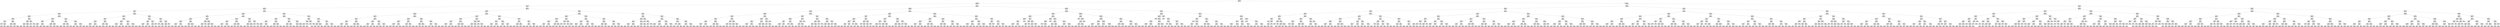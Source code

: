 digraph Tree {
node [shape=box] ;
0 [label="X[3] <= 3.5\nmse = 0.01\nsamples = 11785\nvalue = 0.061"] ;
1 [label="X[4] <= 5.5\nmse = 0.009\nsamples = 9400\nvalue = 0.042"] ;
0 -> 1 [labeldistance=2.5, labelangle=45, headlabel="True"] ;
2 [label="X[2] <= 11.0\nmse = 0.003\nsamples = 2373\nvalue = 0.1"] ;
1 -> 2 ;
3 [label="X[1] <= 5.5\nmse = 0.001\nsamples = 1201\nvalue = 0.064"] ;
2 -> 3 ;
4 [label="X[2] <= 7.0\nmse = 0.0\nsamples = 875\nvalue = 0.077"] ;
3 -> 4 ;
5 [label="X[1] <= 1.5\nmse = 0.0\nsamples = 574\nvalue = 0.068"] ;
4 -> 5 ;
6 [label="X[2] <= 3.0\nmse = 0.001\nsamples = 112\nvalue = 0.049"] ;
5 -> 6 ;
7 [label="X[0] <= 1.5\nmse = 0.0\nsamples = 64\nvalue = 0.031"] ;
6 -> 7 ;
8 [label="X[4] <= 1.0\nmse = 0.0\nsamples = 5\nvalue = 0.012"] ;
7 -> 8 ;
9 [label="mse = 0.0\nsamples = 1\nvalue = 0.0"] ;
8 -> 9 ;
10 [label="X[4] <= 4.5\nmse = 0.0\nsamples = 4\nvalue = 0.019"] ;
8 -> 10 ;
11 [label="mse = 0.0\nsamples = 3\nvalue = 0.019"] ;
10 -> 11 ;
12 [label="mse = -0.0\nsamples = 1\nvalue = 0.02"] ;
10 -> 12 ;
13 [label="X[0] <= 4.5\nmse = 0.0\nsamples = 59\nvalue = 0.032"] ;
7 -> 13 ;
14 [label="X[4] <= 0.5\nmse = 0.0\nsamples = 13\nvalue = 0.035"] ;
13 -> 14 ;
15 [label="mse = 0.0\nsamples = 2\nvalue = 0.028"] ;
14 -> 15 ;
16 [label="mse = 0.0\nsamples = 11\nvalue = 0.036"] ;
14 -> 16 ;
17 [label="X[0] <= 6.5\nmse = 0.0\nsamples = 46\nvalue = 0.031"] ;
13 -> 17 ;
18 [label="mse = 0.0\nsamples = 9\nvalue = 0.027"] ;
17 -> 18 ;
19 [label="mse = 0.0\nsamples = 37\nvalue = 0.032"] ;
17 -> 19 ;
20 [label="X[0] <= 14.5\nmse = 0.0\nsamples = 48\nvalue = 0.072"] ;
6 -> 20 ;
21 [label="X[0] <= 1.5\nmse = 0.0\nsamples = 46\nvalue = 0.074"] ;
20 -> 21 ;
22 [label="X[4] <= 1.5\nmse = 0.0\nsamples = 3\nvalue = 0.057"] ;
21 -> 22 ;
23 [label="mse = 0.0\nsamples = 1\nvalue = 0.08"] ;
22 -> 23 ;
24 [label="mse = 0.0\nsamples = 2\nvalue = 0.051"] ;
22 -> 24 ;
25 [label="X[0] <= 13.5\nmse = 0.0\nsamples = 43\nvalue = 0.075"] ;
21 -> 25 ;
26 [label="mse = 0.0\nsamples = 40\nvalue = 0.076"] ;
25 -> 26 ;
27 [label="mse = 0.0\nsamples = 3\nvalue = 0.067"] ;
25 -> 27 ;
28 [label="X[4] <= 0.5\nmse = 0.0\nsamples = 2\nvalue = 0.047"] ;
20 -> 28 ;
29 [label="mse = 0.0\nsamples = 1\nvalue = 0.038"] ;
28 -> 29 ;
30 [label="mse = 0.0\nsamples = 1\nvalue = 0.059"] ;
28 -> 30 ;
31 [label="X[0] <= 14.5\nmse = 0.0\nsamples = 462\nvalue = 0.073"] ;
5 -> 31 ;
32 [label="X[4] <= 0.5\nmse = 0.0\nsamples = 429\nvalue = 0.074"] ;
31 -> 32 ;
33 [label="X[2] <= 3.0\nmse = 0.0\nsamples = 70\nvalue = 0.07"] ;
32 -> 33 ;
34 [label="X[1] <= 3.5\nmse = 0.0\nsamples = 33\nvalue = 0.074"] ;
33 -> 34 ;
35 [label="mse = 0.0\nsamples = 16\nvalue = 0.077"] ;
34 -> 35 ;
36 [label="mse = 0.0\nsamples = 17\nvalue = 0.072"] ;
34 -> 36 ;
37 [label="X[0] <= 3.5\nmse = 0.0\nsamples = 37\nvalue = 0.067"] ;
33 -> 37 ;
38 [label="mse = 0.0\nsamples = 8\nvalue = 0.078"] ;
37 -> 38 ;
39 [label="mse = 0.0\nsamples = 29\nvalue = 0.065"] ;
37 -> 39 ;
40 [label="X[0] <= 11.5\nmse = 0.0\nsamples = 359\nvalue = 0.074"] ;
32 -> 40 ;
41 [label="X[0] <= 5.5\nmse = 0.0\nsamples = 287\nvalue = 0.074"] ;
40 -> 41 ;
42 [label="mse = 0.0\nsamples = 126\nvalue = 0.075"] ;
41 -> 42 ;
43 [label="mse = 0.0\nsamples = 161\nvalue = 0.073"] ;
41 -> 43 ;
44 [label="X[0] <= 13.5\nmse = 0.0\nsamples = 72\nvalue = 0.076"] ;
40 -> 44 ;
45 [label="mse = 0.0\nsamples = 51\nvalue = 0.076"] ;
44 -> 45 ;
46 [label="mse = 0.0\nsamples = 21\nvalue = 0.078"] ;
44 -> 46 ;
47 [label="X[1] <= 2.5\nmse = 0.0\nsamples = 33\nvalue = 0.068"] ;
31 -> 47 ;
48 [label="X[4] <= 2.5\nmse = 0.001\nsamples = 8\nvalue = 0.059"] ;
47 -> 48 ;
49 [label="X[2] <= 3.0\nmse = 0.0\nsamples = 4\nvalue = 0.041"] ;
48 -> 49 ;
50 [label="mse = 0.0\nsamples = 2\nvalue = 0.058"] ;
49 -> 50 ;
51 [label="mse = 0.0\nsamples = 2\nvalue = 0.034"] ;
49 -> 51 ;
52 [label="X[4] <= 4.5\nmse = 0.0\nsamples = 4\nvalue = 0.078"] ;
48 -> 52 ;
53 [label="mse = 0.0\nsamples = 3\nvalue = 0.081"] ;
52 -> 53 ;
54 [label="mse = 0.0\nsamples = 1\nvalue = 0.06"] ;
52 -> 54 ;
55 [label="X[2] <= 3.0\nmse = 0.0\nsamples = 25\nvalue = 0.072"] ;
47 -> 55 ;
56 [label="X[4] <= 2.5\nmse = 0.0\nsamples = 12\nvalue = 0.065"] ;
55 -> 56 ;
57 [label="mse = 0.0\nsamples = 7\nvalue = 0.071"] ;
56 -> 57 ;
58 [label="mse = 0.0\nsamples = 5\nvalue = 0.059"] ;
56 -> 58 ;
59 [label="X[4] <= 2.5\nmse = 0.0\nsamples = 13\nvalue = 0.077"] ;
55 -> 59 ;
60 [label="mse = 0.0\nsamples = 7\nvalue = 0.073"] ;
59 -> 60 ;
61 [label="mse = 0.0\nsamples = 6\nvalue = 0.081"] ;
59 -> 61 ;
62 [label="X[0] <= 14.5\nmse = 0.0\nsamples = 301\nvalue = 0.094"] ;
4 -> 62 ;
63 [label="X[0] <= 4.5\nmse = 0.0\nsamples = 278\nvalue = 0.094"] ;
62 -> 63 ;
64 [label="X[4] <= 3.5\nmse = 0.0\nsamples = 73\nvalue = 0.091"] ;
63 -> 64 ;
65 [label="X[1] <= 1.5\nmse = 0.0\nsamples = 51\nvalue = 0.093"] ;
64 -> 65 ;
66 [label="X[4] <= 1.5\nmse = 0.0\nsamples = 7\nvalue = 0.099"] ;
65 -> 66 ;
67 [label="mse = 0.0\nsamples = 4\nvalue = 0.1"] ;
66 -> 67 ;
68 [label="mse = 0.0\nsamples = 3\nvalue = 0.099"] ;
66 -> 68 ;
69 [label="X[4] <= 1.5\nmse = 0.0\nsamples = 44\nvalue = 0.092"] ;
65 -> 69 ;
70 [label="mse = 0.0\nsamples = 21\nvalue = 0.09"] ;
69 -> 70 ;
71 [label="mse = 0.0\nsamples = 23\nvalue = 0.094"] ;
69 -> 71 ;
72 [label="X[0] <= 3.5\nmse = 0.0\nsamples = 22\nvalue = 0.086"] ;
64 -> 72 ;
73 [label="X[1] <= 1.5\nmse = 0.0\nsamples = 16\nvalue = 0.09"] ;
72 -> 73 ;
74 [label="mse = 0.0\nsamples = 2\nvalue = 0.101"] ;
73 -> 74 ;
75 [label="mse = 0.0\nsamples = 14\nvalue = 0.088"] ;
73 -> 75 ;
76 [label="X[1] <= 4.5\nmse = 0.0\nsamples = 6\nvalue = 0.078"] ;
72 -> 76 ;
77 [label="mse = 0.0\nsamples = 4\nvalue = 0.072"] ;
76 -> 77 ;
78 [label="mse = 0.0\nsamples = 2\nvalue = 0.1"] ;
76 -> 78 ;
79 [label="X[0] <= 7.5\nmse = 0.0\nsamples = 205\nvalue = 0.096"] ;
63 -> 79 ;
80 [label="X[0] <= 6.5\nmse = 0.0\nsamples = 59\nvalue = 0.097"] ;
79 -> 80 ;
81 [label="X[4] <= 2.5\nmse = 0.0\nsamples = 38\nvalue = 0.096"] ;
80 -> 81 ;
82 [label="mse = 0.0\nsamples = 21\nvalue = 0.097"] ;
81 -> 82 ;
83 [label="mse = 0.0\nsamples = 17\nvalue = 0.094"] ;
81 -> 83 ;
84 [label="X[4] <= 4.5\nmse = 0.0\nsamples = 21\nvalue = 0.099"] ;
80 -> 84 ;
85 [label="mse = 0.0\nsamples = 18\nvalue = 0.099"] ;
84 -> 85 ;
86 [label="mse = 0.0\nsamples = 3\nvalue = 0.101"] ;
84 -> 86 ;
87 [label="X[1] <= 1.5\nmse = 0.0\nsamples = 146\nvalue = 0.095"] ;
79 -> 87 ;
88 [label="X[4] <= 1.5\nmse = 0.0\nsamples = 26\nvalue = 0.092"] ;
87 -> 88 ;
89 [label="mse = 0.0\nsamples = 10\nvalue = 0.086"] ;
88 -> 89 ;
90 [label="mse = 0.0\nsamples = 16\nvalue = 0.096"] ;
88 -> 90 ;
91 [label="X[4] <= 4.5\nmse = 0.0\nsamples = 120\nvalue = 0.096"] ;
87 -> 91 ;
92 [label="mse = 0.0\nsamples = 100\nvalue = 0.096"] ;
91 -> 92 ;
93 [label="mse = 0.0\nsamples = 20\nvalue = 0.093"] ;
91 -> 93 ;
94 [label="X[4] <= 3.5\nmse = 0.0\nsamples = 23\nvalue = 0.088"] ;
62 -> 94 ;
95 [label="X[4] <= 2.5\nmse = 0.0\nsamples = 16\nvalue = 0.086"] ;
94 -> 95 ;
96 [label="X[1] <= 2.5\nmse = 0.0\nsamples = 12\nvalue = 0.09"] ;
95 -> 96 ;
97 [label="X[4] <= 0.5\nmse = 0.0\nsamples = 5\nvalue = 0.098"] ;
96 -> 97 ;
98 [label="mse = 0.0\nsamples = 2\nvalue = 0.102"] ;
97 -> 98 ;
99 [label="mse = 0.0\nsamples = 3\nvalue = 0.094"] ;
97 -> 99 ;
100 [label="X[4] <= 1.5\nmse = 0.0\nsamples = 7\nvalue = 0.086"] ;
96 -> 100 ;
101 [label="mse = 0.0\nsamples = 5\nvalue = 0.082"] ;
100 -> 101 ;
102 [label="mse = 0.0\nsamples = 2\nvalue = 0.1"] ;
100 -> 102 ;
103 [label="X[1] <= 3.5\nmse = 0.0\nsamples = 4\nvalue = 0.075"] ;
95 -> 103 ;
104 [label="X[1] <= 2.5\nmse = 0.0\nsamples = 3\nvalue = 0.083"] ;
103 -> 104 ;
105 [label="mse = 0.0\nsamples = 2\nvalue = 0.083"] ;
104 -> 105 ;
106 [label="mse = -0.0\nsamples = 1\nvalue = 0.081"] ;
104 -> 106 ;
107 [label="mse = 0.0\nsamples = 1\nvalue = 0.06"] ;
103 -> 107 ;
108 [label="X[1] <= 2.5\nmse = 0.0\nsamples = 7\nvalue = 0.092"] ;
94 -> 108 ;
109 [label="X[4] <= 4.5\nmse = 0.0\nsamples = 3\nvalue = 0.086"] ;
108 -> 109 ;
110 [label="mse = 0.0\nsamples = 1\nvalue = 0.098"] ;
109 -> 110 ;
111 [label="X[1] <= 1.5\nmse = 0.0\nsamples = 2\nvalue = 0.082"] ;
109 -> 111 ;
112 [label="mse = 0.0\nsamples = 1\nvalue = 0.084"] ;
111 -> 112 ;
113 [label="mse = -0.0\nsamples = 1\nvalue = 0.079"] ;
111 -> 113 ;
114 [label="X[1] <= 4.5\nmse = 0.0\nsamples = 4\nvalue = 0.096"] ;
108 -> 114 ;
115 [label="X[4] <= 4.5\nmse = 0.0\nsamples = 3\nvalue = 0.099"] ;
114 -> 115 ;
116 [label="mse = 0.0\nsamples = 2\nvalue = 0.099"] ;
115 -> 116 ;
117 [label="mse = -0.0\nsamples = 1\nvalue = 0.103"] ;
115 -> 117 ;
118 [label="mse = -0.0\nsamples = 1\nvalue = 0.08"] ;
114 -> 118 ;
119 [label="X[1] <= 6.5\nmse = 0.0\nsamples = 326\nvalue = 0.03"] ;
3 -> 119 ;
120 [label="X[2] <= 3.0\nmse = 0.0\nsamples = 159\nvalue = 0.039"] ;
119 -> 120 ;
121 [label="X[4] <= 4.5\nmse = 0.0\nsamples = 55\nvalue = 0.063"] ;
120 -> 121 ;
122 [label="X[4] <= 3.5\nmse = 0.0\nsamples = 43\nvalue = 0.059"] ;
121 -> 122 ;
123 [label="X[0] <= 14.5\nmse = 0.0\nsamples = 35\nvalue = 0.061"] ;
122 -> 123 ;
124 [label="X[4] <= 0.5\nmse = 0.0\nsamples = 32\nvalue = 0.061"] ;
123 -> 124 ;
125 [label="mse = 0.0\nsamples = 7\nvalue = 0.058"] ;
124 -> 125 ;
126 [label="mse = 0.0\nsamples = 25\nvalue = 0.063"] ;
124 -> 126 ;
127 [label="X[4] <= 1.5\nmse = 0.0\nsamples = 3\nvalue = 0.05"] ;
123 -> 127 ;
128 [label="mse = 0.0\nsamples = 1\nvalue = 0.064"] ;
127 -> 128 ;
129 [label="mse = 0.0\nsamples = 2\nvalue = 0.043"] ;
127 -> 129 ;
130 [label="X[0] <= 13.0\nmse = 0.0\nsamples = 8\nvalue = 0.05"] ;
122 -> 130 ;
131 [label="X[0] <= 11.0\nmse = 0.0\nsamples = 6\nvalue = 0.046"] ;
130 -> 131 ;
132 [label="mse = 0.0\nsamples = 5\nvalue = 0.049"] ;
131 -> 132 ;
133 [label="mse = 0.0\nsamples = 1\nvalue = 0.026"] ;
131 -> 133 ;
134 [label="X[0] <= 14.5\nmse = 0.0\nsamples = 2\nvalue = 0.059"] ;
130 -> 134 ;
135 [label="mse = 0.0\nsamples = 1\nvalue = 0.067"] ;
134 -> 135 ;
136 [label="mse = 0.0\nsamples = 1\nvalue = 0.041"] ;
134 -> 136 ;
137 [label="X[0] <= 5.5\nmse = 0.001\nsamples = 12\nvalue = 0.072"] ;
121 -> 137 ;
138 [label="X[0] <= 4.5\nmse = 0.003\nsamples = 3\nvalue = 0.099"] ;
137 -> 138 ;
139 [label="X[0] <= 3.0\nmse = 0.0\nsamples = 2\nvalue = 0.065"] ;
138 -> 139 ;
140 [label="mse = 0.0\nsamples = 1\nvalue = 0.064"] ;
139 -> 140 ;
141 [label="mse = 0.0\nsamples = 1\nvalue = 0.066"] ;
139 -> 141 ;
142 [label="mse = 0.0\nsamples = 1\nvalue = 0.183"] ;
138 -> 142 ;
143 [label="X[0] <= 12.0\nmse = 0.0\nsamples = 9\nvalue = 0.062"] ;
137 -> 143 ;
144 [label="X[0] <= 10.5\nmse = 0.0\nsamples = 6\nvalue = 0.064"] ;
143 -> 144 ;
145 [label="mse = 0.0\nsamples = 5\nvalue = 0.065"] ;
144 -> 145 ;
146 [label="mse = 0.0\nsamples = 1\nvalue = 0.061"] ;
144 -> 146 ;
147 [label="X[0] <= 14.5\nmse = 0.0\nsamples = 3\nvalue = 0.05"] ;
143 -> 147 ;
148 [label="mse = 0.0\nsamples = 2\nvalue = 0.043"] ;
147 -> 148 ;
149 [label="mse = 0.0\nsamples = 1\nvalue = 0.065"] ;
147 -> 149 ;
150 [label="X[2] <= 7.0\nmse = 0.0\nsamples = 104\nvalue = 0.026"] ;
120 -> 150 ;
151 [label="X[4] <= 1.5\nmse = 0.0\nsamples = 49\nvalue = 0.018"] ;
150 -> 151 ;
152 [label="X[0] <= 3.0\nmse = 0.0\nsamples = 16\nvalue = 0.019"] ;
151 -> 152 ;
153 [label="X[0] <= 1.5\nmse = 0.0\nsamples = 2\nvalue = 0.016"] ;
152 -> 153 ;
154 [label="mse = 0.0\nsamples = 1\nvalue = 0.015"] ;
153 -> 154 ;
155 [label="mse = 0.0\nsamples = 1\nvalue = 0.017"] ;
153 -> 155 ;
156 [label="X[0] <= 11.5\nmse = 0.0\nsamples = 14\nvalue = 0.019"] ;
152 -> 156 ;
157 [label="mse = 0.0\nsamples = 7\nvalue = 0.021"] ;
156 -> 157 ;
158 [label="mse = 0.0\nsamples = 7\nvalue = 0.018"] ;
156 -> 158 ;
159 [label="X[0] <= 9.5\nmse = 0.0\nsamples = 33\nvalue = 0.018"] ;
151 -> 159 ;
160 [label="X[4] <= 3.5\nmse = 0.0\nsamples = 17\nvalue = 0.018"] ;
159 -> 160 ;
161 [label="mse = 0.0\nsamples = 9\nvalue = 0.017"] ;
160 -> 161 ;
162 [label="mse = 0.0\nsamples = 8\nvalue = 0.02"] ;
160 -> 162 ;
163 [label="X[0] <= 10.5\nmse = 0.0\nsamples = 16\nvalue = 0.017"] ;
159 -> 163 ;
164 [label="mse = 0.0\nsamples = 1\nvalue = 0.01"] ;
163 -> 164 ;
165 [label="mse = 0.0\nsamples = 15\nvalue = 0.017"] ;
163 -> 165 ;
166 [label="X[0] <= 13.5\nmse = 0.0\nsamples = 55\nvalue = 0.033"] ;
150 -> 166 ;
167 [label="X[4] <= 4.5\nmse = 0.0\nsamples = 53\nvalue = 0.033"] ;
166 -> 167 ;
168 [label="X[4] <= 0.5\nmse = 0.0\nsamples = 43\nvalue = 0.033"] ;
167 -> 168 ;
169 [label="mse = 0.0\nsamples = 6\nvalue = 0.031"] ;
168 -> 169 ;
170 [label="mse = 0.0\nsamples = 37\nvalue = 0.033"] ;
168 -> 170 ;
171 [label="X[0] <= 11.0\nmse = 0.0\nsamples = 10\nvalue = 0.035"] ;
167 -> 171 ;
172 [label="mse = 0.0\nsamples = 8\nvalue = 0.035"] ;
171 -> 172 ;
173 [label="mse = 0.0\nsamples = 2\nvalue = 0.033"] ;
171 -> 173 ;
174 [label="X[0] <= 14.5\nmse = 0.0\nsamples = 2\nvalue = 0.037"] ;
166 -> 174 ;
175 [label="mse = 0.0\nsamples = 1\nvalue = 0.038"] ;
174 -> 175 ;
176 [label="mse = 0.0\nsamples = 1\nvalue = 0.035"] ;
174 -> 176 ;
177 [label="X[2] <= 7.0\nmse = 0.0\nsamples = 167\nvalue = 0.023"] ;
119 -> 177 ;
178 [label="X[2] <= 3.0\nmse = 0.0\nsamples = 115\nvalue = 0.018"] ;
177 -> 178 ;
179 [label="X[0] <= 8.5\nmse = 0.0\nsamples = 60\nvalue = 0.019"] ;
178 -> 179 ;
180 [label="X[0] <= 7.5\nmse = 0.0\nsamples = 32\nvalue = 0.019"] ;
179 -> 180 ;
181 [label="X[4] <= 0.5\nmse = 0.0\nsamples = 30\nvalue = 0.019"] ;
180 -> 181 ;
182 [label="mse = 0.0\nsamples = 5\nvalue = 0.021"] ;
181 -> 182 ;
183 [label="mse = 0.0\nsamples = 25\nvalue = 0.018"] ;
181 -> 183 ;
184 [label="X[4] <= 0.5\nmse = 0.0\nsamples = 2\nvalue = 0.022"] ;
180 -> 184 ;
185 [label="mse = 0.0\nsamples = 1\nvalue = 0.016"] ;
184 -> 185 ;
186 [label="mse = 0.0\nsamples = 1\nvalue = 0.024"] ;
184 -> 186 ;
187 [label="X[4] <= 4.5\nmse = 0.0\nsamples = 28\nvalue = 0.018"] ;
179 -> 187 ;
188 [label="X[0] <= 13.5\nmse = 0.0\nsamples = 23\nvalue = 0.018"] ;
187 -> 188 ;
189 [label="mse = 0.0\nsamples = 17\nvalue = 0.018"] ;
188 -> 189 ;
190 [label="mse = 0.0\nsamples = 6\nvalue = 0.016"] ;
188 -> 190 ;
191 [label="X[0] <= 13.5\nmse = 0.0\nsamples = 5\nvalue = 0.021"] ;
187 -> 191 ;
192 [label="mse = 0.0\nsamples = 3\nvalue = 0.02"] ;
191 -> 192 ;
193 [label="mse = 0.0\nsamples = 2\nvalue = 0.022"] ;
191 -> 193 ;
194 [label="X[0] <= 3.5\nmse = 0.0\nsamples = 55\nvalue = 0.017"] ;
178 -> 194 ;
195 [label="X[0] <= 1.5\nmse = 0.0\nsamples = 10\nvalue = 0.02"] ;
194 -> 195 ;
196 [label="X[4] <= 2.0\nmse = 0.0\nsamples = 3\nvalue = 0.018"] ;
195 -> 196 ;
197 [label="mse = 0.0\nsamples = 2\nvalue = 0.019"] ;
196 -> 197 ;
198 [label="mse = -0.0\nsamples = 1\nvalue = 0.015"] ;
196 -> 198 ;
199 [label="X[4] <= 2.5\nmse = 0.0\nsamples = 7\nvalue = 0.02"] ;
195 -> 199 ;
200 [label="mse = 0.0\nsamples = 4\nvalue = 0.019"] ;
199 -> 200 ;
201 [label="mse = 0.0\nsamples = 3\nvalue = 0.023"] ;
199 -> 201 ;
202 [label="X[4] <= 4.5\nmse = 0.0\nsamples = 45\nvalue = 0.017"] ;
194 -> 202 ;
203 [label="X[0] <= 12.5\nmse = 0.0\nsamples = 34\nvalue = 0.017"] ;
202 -> 203 ;
204 [label="mse = 0.0\nsamples = 26\nvalue = 0.018"] ;
203 -> 204 ;
205 [label="mse = 0.0\nsamples = 8\nvalue = 0.015"] ;
203 -> 205 ;
206 [label="X[0] <= 13.5\nmse = 0.0\nsamples = 11\nvalue = 0.016"] ;
202 -> 206 ;
207 [label="mse = 0.0\nsamples = 9\nvalue = 0.015"] ;
206 -> 207 ;
208 [label="mse = 0.0\nsamples = 2\nvalue = 0.02"] ;
206 -> 208 ;
209 [label="X[0] <= 1.5\nmse = 0.0\nsamples = 52\nvalue = 0.033"] ;
177 -> 209 ;
210 [label="X[4] <= 3.5\nmse = 0.0\nsamples = 5\nvalue = 0.032"] ;
209 -> 210 ;
211 [label="X[4] <= 2.0\nmse = 0.0\nsamples = 3\nvalue = 0.035"] ;
210 -> 211 ;
212 [label="mse = 0.0\nsamples = 2\nvalue = 0.036"] ;
211 -> 212 ;
213 [label="mse = 0.0\nsamples = 1\nvalue = 0.033"] ;
211 -> 213 ;
214 [label="X[4] <= 4.5\nmse = 0.0\nsamples = 2\nvalue = 0.029"] ;
210 -> 214 ;
215 [label="mse = 0.0\nsamples = 1\nvalue = 0.028"] ;
214 -> 215 ;
216 [label="mse = 0.0\nsamples = 1\nvalue = 0.031"] ;
214 -> 216 ;
217 [label="X[4] <= 0.5\nmse = 0.0\nsamples = 47\nvalue = 0.033"] ;
209 -> 217 ;
218 [label="X[0] <= 10.0\nmse = 0.0\nsamples = 7\nvalue = 0.032"] ;
217 -> 218 ;
219 [label="X[0] <= 4.5\nmse = 0.0\nsamples = 4\nvalue = 0.03"] ;
218 -> 219 ;
220 [label="mse = 0.0\nsamples = 2\nvalue = 0.034"] ;
219 -> 220 ;
221 [label="mse = 0.0\nsamples = 2\nvalue = 0.027"] ;
219 -> 221 ;
222 [label="X[0] <= 11.5\nmse = 0.0\nsamples = 3\nvalue = 0.034"] ;
218 -> 222 ;
223 [label="mse = 0.0\nsamples = 1\nvalue = 0.035"] ;
222 -> 223 ;
224 [label="mse = 0.0\nsamples = 2\nvalue = 0.033"] ;
222 -> 224 ;
225 [label="X[0] <= 7.5\nmse = 0.0\nsamples = 40\nvalue = 0.034"] ;
217 -> 225 ;
226 [label="X[4] <= 2.5\nmse = 0.0\nsamples = 20\nvalue = 0.034"] ;
225 -> 226 ;
227 [label="mse = 0.0\nsamples = 7\nvalue = 0.035"] ;
226 -> 227 ;
228 [label="mse = 0.0\nsamples = 13\nvalue = 0.034"] ;
226 -> 228 ;
229 [label="X[0] <= 9.5\nmse = 0.0\nsamples = 20\nvalue = 0.033"] ;
225 -> 229 ;
230 [label="mse = 0.0\nsamples = 7\nvalue = 0.032"] ;
229 -> 230 ;
231 [label="mse = 0.0\nsamples = 13\nvalue = 0.034"] ;
229 -> 231 ;
232 [label="X[1] <= 5.5\nmse = 0.003\nsamples = 1172\nvalue = 0.139"] ;
2 -> 232 ;
233 [label="X[1] <= 2.5\nmse = 0.002\nsamples = 830\nvalue = 0.165"] ;
232 -> 233 ;
234 [label="X[1] <= 1.5\nmse = 0.004\nsamples = 307\nvalue = 0.185"] ;
233 -> 234 ;
235 [label="X[2] <= 19.0\nmse = 0.0\nsamples = 184\nvalue = 0.151"] ;
234 -> 235 ;
236 [label="X[0] <= 12.5\nmse = 0.0\nsamples = 116\nvalue = 0.16"] ;
235 -> 236 ;
237 [label="X[4] <= 3.5\nmse = 0.0\nsamples = 91\nvalue = 0.16"] ;
236 -> 237 ;
238 [label="X[0] <= 7.5\nmse = 0.0\nsamples = 63\nvalue = 0.16"] ;
237 -> 238 ;
239 [label="mse = 0.0\nsamples = 33\nvalue = 0.16"] ;
238 -> 239 ;
240 [label="mse = 0.0\nsamples = 30\nvalue = 0.16"] ;
238 -> 240 ;
241 [label="X[0] <= 3.5\nmse = 0.0\nsamples = 28\nvalue = 0.161"] ;
237 -> 241 ;
242 [label="mse = 0.0\nsamples = 8\nvalue = 0.161"] ;
241 -> 242 ;
243 [label="mse = 0.0\nsamples = 20\nvalue = 0.16"] ;
241 -> 243 ;
244 [label="X[4] <= 4.5\nmse = 0.0\nsamples = 25\nvalue = 0.159"] ;
236 -> 244 ;
245 [label="X[4] <= 3.5\nmse = 0.0\nsamples = 20\nvalue = 0.159"] ;
244 -> 245 ;
246 [label="mse = 0.0\nsamples = 15\nvalue = 0.159"] ;
245 -> 246 ;
247 [label="mse = 0.0\nsamples = 5\nvalue = 0.16"] ;
245 -> 247 ;
248 [label="X[2] <= 15.0\nmse = 0.0\nsamples = 5\nvalue = 0.158"] ;
244 -> 248 ;
249 [label="mse = 0.0\nsamples = 2\nvalue = 0.159"] ;
248 -> 249 ;
250 [label="mse = 0.0\nsamples = 3\nvalue = 0.158"] ;
248 -> 250 ;
251 [label="X[0] <= 10.5\nmse = 0.0\nsamples = 68\nvalue = 0.138"] ;
235 -> 251 ;
252 [label="X[4] <= 4.5\nmse = 0.0\nsamples = 45\nvalue = 0.139"] ;
251 -> 252 ;
253 [label="X[0] <= 9.5\nmse = 0.0\nsamples = 42\nvalue = 0.138"] ;
252 -> 253 ;
254 [label="mse = 0.0\nsamples = 37\nvalue = 0.138"] ;
253 -> 254 ;
255 [label="mse = 0.0\nsamples = 5\nvalue = 0.141"] ;
253 -> 255 ;
256 [label="X[0] <= 7.0\nmse = 0.0\nsamples = 3\nvalue = 0.143"] ;
252 -> 256 ;
257 [label="mse = 0.0\nsamples = 2\nvalue = 0.145"] ;
256 -> 257 ;
258 [label="mse = 0.0\nsamples = 1\nvalue = 0.14"] ;
256 -> 258 ;
259 [label="X[4] <= 4.5\nmse = 0.0\nsamples = 23\nvalue = 0.135"] ;
251 -> 259 ;
260 [label="X[0] <= 11.5\nmse = 0.0\nsamples = 18\nvalue = 0.136"] ;
259 -> 260 ;
261 [label="mse = 0.0\nsamples = 4\nvalue = 0.13"] ;
260 -> 261 ;
262 [label="mse = 0.0\nsamples = 14\nvalue = 0.139"] ;
260 -> 262 ;
263 [label="X[0] <= 11.5\nmse = 0.0\nsamples = 5\nvalue = 0.132"] ;
259 -> 263 ;
264 [label="mse = 0.0\nsamples = 1\nvalue = 0.141"] ;
263 -> 264 ;
265 [label="mse = 0.0\nsamples = 4\nvalue = 0.124"] ;
263 -> 265 ;
266 [label="X[2] <= 17.0\nmse = 0.005\nsamples = 123\nvalue = 0.234"] ;
234 -> 266 ;
267 [label="X[0] <= 8.5\nmse = 0.0\nsamples = 58\nvalue = 0.161"] ;
266 -> 267 ;
268 [label="X[0] <= 6.5\nmse = 0.0\nsamples = 32\nvalue = 0.16"] ;
267 -> 268 ;
269 [label="X[0] <= 3.5\nmse = 0.0\nsamples = 25\nvalue = 0.161"] ;
268 -> 269 ;
270 [label="mse = 0.0\nsamples = 14\nvalue = 0.16"] ;
269 -> 270 ;
271 [label="mse = 0.0\nsamples = 11\nvalue = 0.161"] ;
269 -> 271 ;
272 [label="X[4] <= 1.5\nmse = 0.0\nsamples = 7\nvalue = 0.159"] ;
268 -> 272 ;
273 [label="mse = 0.0\nsamples = 3\nvalue = 0.16"] ;
272 -> 273 ;
274 [label="mse = 0.0\nsamples = 4\nvalue = 0.158"] ;
272 -> 274 ;
275 [label="X[0] <= 13.5\nmse = 0.0\nsamples = 26\nvalue = 0.161"] ;
267 -> 275 ;
276 [label="X[0] <= 9.5\nmse = 0.0\nsamples = 17\nvalue = 0.161"] ;
275 -> 276 ;
277 [label="mse = 0.0\nsamples = 2\nvalue = 0.164"] ;
276 -> 277 ;
278 [label="mse = 0.0\nsamples = 15\nvalue = 0.161"] ;
276 -> 278 ;
279 [label="X[4] <= 2.5\nmse = 0.0\nsamples = 9\nvalue = 0.16"] ;
275 -> 279 ;
280 [label="mse = 0.0\nsamples = 4\nvalue = 0.161"] ;
279 -> 280 ;
281 [label="mse = 0.0\nsamples = 5\nvalue = 0.159"] ;
279 -> 281 ;
282 [label="X[4] <= 0.5\nmse = 0.0\nsamples = 65\nvalue = 0.299"] ;
266 -> 282 ;
283 [label="X[0] <= 4.5\nmse = 0.0\nsamples = 15\nvalue = 0.298"] ;
282 -> 283 ;
284 [label="X[0] <= 3.5\nmse = 0.0\nsamples = 4\nvalue = 0.294"] ;
283 -> 284 ;
285 [label="mse = 0.0\nsamples = 3\nvalue = 0.297"] ;
284 -> 285 ;
286 [label="mse = -0.0\nsamples = 1\nvalue = 0.28"] ;
284 -> 286 ;
287 [label="X[0] <= 11.5\nmse = 0.0\nsamples = 11\nvalue = 0.299"] ;
283 -> 287 ;
288 [label="mse = 0.0\nsamples = 7\nvalue = 0.3"] ;
287 -> 288 ;
289 [label="mse = 0.0\nsamples = 4\nvalue = 0.297"] ;
287 -> 289 ;
290 [label="X[0] <= 14.5\nmse = 0.0\nsamples = 50\nvalue = 0.3"] ;
282 -> 290 ;
291 [label="X[4] <= 2.5\nmse = 0.0\nsamples = 46\nvalue = 0.3"] ;
290 -> 291 ;
292 [label="mse = 0.0\nsamples = 19\nvalue = 0.3"] ;
291 -> 292 ;
293 [label="mse = 0.0\nsamples = 27\nvalue = 0.3"] ;
291 -> 293 ;
294 [label="X[4] <= 4.0\nmse = 0.0\nsamples = 4\nvalue = 0.296"] ;
290 -> 294 ;
295 [label="mse = 0.0\nsamples = 3\nvalue = 0.299"] ;
294 -> 295 ;
296 [label="mse = 0.0\nsamples = 1\nvalue = 0.284"] ;
294 -> 296 ;
297 [label="X[2] <= 19.0\nmse = 0.0\nsamples = 523\nvalue = 0.153"] ;
233 -> 297 ;
298 [label="X[4] <= 4.5\nmse = 0.0\nsamples = 350\nvalue = 0.16"] ;
297 -> 298 ;
299 [label="X[4] <= 2.5\nmse = 0.0\nsamples = 295\nvalue = 0.16"] ;
298 -> 299 ;
300 [label="X[0] <= 14.5\nmse = 0.0\nsamples = 174\nvalue = 0.16"] ;
299 -> 300 ;
301 [label="X[0] <= 1.5\nmse = 0.0\nsamples = 162\nvalue = 0.16"] ;
300 -> 301 ;
302 [label="mse = 0.0\nsamples = 10\nvalue = 0.159"] ;
301 -> 302 ;
303 [label="mse = 0.0\nsamples = 152\nvalue = 0.16"] ;
301 -> 303 ;
304 [label="X[2] <= 15.0\nmse = 0.0\nsamples = 12\nvalue = 0.159"] ;
300 -> 304 ;
305 [label="mse = 0.0\nsamples = 6\nvalue = 0.158"] ;
304 -> 305 ;
306 [label="mse = 0.0\nsamples = 6\nvalue = 0.16"] ;
304 -> 306 ;
307 [label="X[0] <= 13.5\nmse = 0.0\nsamples = 121\nvalue = 0.159"] ;
299 -> 307 ;
308 [label="X[0] <= 2.5\nmse = 0.0\nsamples = 106\nvalue = 0.159"] ;
307 -> 308 ;
309 [label="mse = 0.0\nsamples = 16\nvalue = 0.16"] ;
308 -> 309 ;
310 [label="mse = 0.0\nsamples = 90\nvalue = 0.159"] ;
308 -> 310 ;
311 [label="X[2] <= 15.0\nmse = 0.0\nsamples = 15\nvalue = 0.161"] ;
307 -> 311 ;
312 [label="mse = 0.0\nsamples = 6\nvalue = 0.161"] ;
311 -> 312 ;
313 [label="mse = 0.0\nsamples = 9\nvalue = 0.16"] ;
311 -> 313 ;
314 [label="X[0] <= 14.5\nmse = 0.0\nsamples = 55\nvalue = 0.161"] ;
298 -> 314 ;
315 [label="X[0] <= 13.5\nmse = 0.0\nsamples = 50\nvalue = 0.161"] ;
314 -> 315 ;
316 [label="X[0] <= 5.5\nmse = 0.0\nsamples = 47\nvalue = 0.161"] ;
315 -> 316 ;
317 [label="mse = 0.0\nsamples = 20\nvalue = 0.161"] ;
316 -> 317 ;
318 [label="mse = 0.0\nsamples = 27\nvalue = 0.16"] ;
316 -> 318 ;
319 [label="X[2] <= 15.0\nmse = 0.0\nsamples = 3\nvalue = 0.163"] ;
315 -> 319 ;
320 [label="mse = 0.0\nsamples = 2\nvalue = 0.161"] ;
319 -> 320 ;
321 [label="mse = 0.0\nsamples = 1\nvalue = 0.166"] ;
319 -> 321 ;
322 [label="X[2] <= 15.0\nmse = 0.0\nsamples = 5\nvalue = 0.159"] ;
314 -> 322 ;
323 [label="mse = 0.0\nsamples = 2\nvalue = 0.158"] ;
322 -> 323 ;
324 [label="X[1] <= 3.5\nmse = 0.0\nsamples = 3\nvalue = 0.161"] ;
322 -> 324 ;
325 [label="mse = 0.0\nsamples = 1\nvalue = 0.16"] ;
324 -> 325 ;
326 [label="mse = 0.0\nsamples = 2\nvalue = 0.161"] ;
324 -> 326 ;
327 [label="X[4] <= 1.5\nmse = 0.0\nsamples = 173\nvalue = 0.138"] ;
297 -> 327 ;
328 [label="X[0] <= 7.5\nmse = 0.0\nsamples = 56\nvalue = 0.136"] ;
327 -> 328 ;
329 [label="X[1] <= 4.5\nmse = 0.0\nsamples = 26\nvalue = 0.138"] ;
328 -> 329 ;
330 [label="X[4] <= 0.5\nmse = 0.0\nsamples = 21\nvalue = 0.139"] ;
329 -> 330 ;
331 [label="mse = 0.0\nsamples = 11\nvalue = 0.14"] ;
330 -> 331 ;
332 [label="mse = 0.0\nsamples = 10\nvalue = 0.138"] ;
330 -> 332 ;
333 [label="X[4] <= 0.5\nmse = 0.0\nsamples = 5\nvalue = 0.134"] ;
329 -> 333 ;
334 [label="mse = 0.0\nsamples = 2\nvalue = 0.12"] ;
333 -> 334 ;
335 [label="mse = 0.0\nsamples = 3\nvalue = 0.138"] ;
333 -> 335 ;
336 [label="X[1] <= 3.5\nmse = 0.0\nsamples = 30\nvalue = 0.135"] ;
328 -> 336 ;
337 [label="X[0] <= 10.5\nmse = 0.0\nsamples = 10\nvalue = 0.131"] ;
336 -> 337 ;
338 [label="mse = 0.0\nsamples = 4\nvalue = 0.135"] ;
337 -> 338 ;
339 [label="mse = 0.0\nsamples = 6\nvalue = 0.128"] ;
337 -> 339 ;
340 [label="X[0] <= 8.5\nmse = 0.0\nsamples = 20\nvalue = 0.137"] ;
336 -> 340 ;
341 [label="mse = 0.0\nsamples = 2\nvalue = 0.13"] ;
340 -> 341 ;
342 [label="mse = 0.0\nsamples = 18\nvalue = 0.138"] ;
340 -> 342 ;
343 [label="X[1] <= 4.5\nmse = 0.0\nsamples = 117\nvalue = 0.139"] ;
327 -> 343 ;
344 [label="X[4] <= 4.5\nmse = 0.0\nsamples = 75\nvalue = 0.138"] ;
343 -> 344 ;
345 [label="X[1] <= 3.5\nmse = 0.0\nsamples = 55\nvalue = 0.139"] ;
344 -> 345 ;
346 [label="mse = 0.0\nsamples = 26\nvalue = 0.14"] ;
345 -> 346 ;
347 [label="mse = 0.0\nsamples = 29\nvalue = 0.137"] ;
345 -> 347 ;
348 [label="X[0] <= 9.5\nmse = 0.0\nsamples = 20\nvalue = 0.135"] ;
344 -> 348 ;
349 [label="mse = 0.0\nsamples = 12\nvalue = 0.131"] ;
348 -> 349 ;
350 [label="mse = 0.0\nsamples = 8\nvalue = 0.139"] ;
348 -> 350 ;
351 [label="X[4] <= 4.5\nmse = 0.0\nsamples = 42\nvalue = 0.141"] ;
343 -> 351 ;
352 [label="X[0] <= 8.5\nmse = 0.0\nsamples = 34\nvalue = 0.139"] ;
351 -> 352 ;
353 [label="mse = 0.0\nsamples = 17\nvalue = 0.14"] ;
352 -> 353 ;
354 [label="mse = 0.0\nsamples = 17\nvalue = 0.138"] ;
352 -> 354 ;
355 [label="X[0] <= 3.0\nmse = 0.002\nsamples = 8\nvalue = 0.15"] ;
351 -> 355 ;
356 [label="mse = 0.006\nsamples = 2\nvalue = 0.173"] ;
355 -> 356 ;
357 [label="mse = 0.0\nsamples = 6\nvalue = 0.141"] ;
355 -> 357 ;
358 [label="X[2] <= 19.0\nmse = 0.0\nsamples = 342\nvalue = 0.074"] ;
232 -> 358 ;
359 [label="X[4] <= 0.5\nmse = 0.0\nsamples = 228\nvalue = 0.08"] ;
358 -> 359 ;
360 [label="X[0] <= 13.5\nmse = 0.0\nsamples = 39\nvalue = 0.079"] ;
359 -> 360 ;
361 [label="X[2] <= 15.0\nmse = 0.0\nsamples = 34\nvalue = 0.08"] ;
360 -> 361 ;
362 [label="X[0] <= 11.5\nmse = 0.0\nsamples = 16\nvalue = 0.079"] ;
361 -> 362 ;
363 [label="X[1] <= 6.5\nmse = 0.0\nsamples = 13\nvalue = 0.079"] ;
362 -> 363 ;
364 [label="mse = 0.0\nsamples = 4\nvalue = 0.078"] ;
363 -> 364 ;
365 [label="mse = 0.0\nsamples = 9\nvalue = 0.079"] ;
363 -> 365 ;
366 [label="X[1] <= 6.5\nmse = 0.0\nsamples = 3\nvalue = 0.081"] ;
362 -> 366 ;
367 [label="mse = 0.0\nsamples = 1\nvalue = 0.083"] ;
366 -> 367 ;
368 [label="mse = 0.0\nsamples = 2\nvalue = 0.08"] ;
366 -> 368 ;
369 [label="X[0] <= 8.0\nmse = 0.0\nsamples = 18\nvalue = 0.08"] ;
361 -> 369 ;
370 [label="X[0] <= 4.5\nmse = 0.0\nsamples = 10\nvalue = 0.08"] ;
369 -> 370 ;
371 [label="mse = 0.0\nsamples = 5\nvalue = 0.08"] ;
370 -> 371 ;
372 [label="mse = 0.0\nsamples = 5\nvalue = 0.079"] ;
370 -> 372 ;
373 [label="X[0] <= 9.5\nmse = 0.0\nsamples = 8\nvalue = 0.08"] ;
369 -> 373 ;
374 [label="mse = 0.0\nsamples = 1\nvalue = 0.082"] ;
373 -> 374 ;
375 [label="mse = 0.0\nsamples = 7\nvalue = 0.08"] ;
373 -> 375 ;
376 [label="X[2] <= 15.0\nmse = 0.0\nsamples = 5\nvalue = 0.078"] ;
360 -> 376 ;
377 [label="X[1] <= 6.5\nmse = 0.0\nsamples = 2\nvalue = 0.076"] ;
376 -> 377 ;
378 [label="mse = 0.0\nsamples = 1\nvalue = 0.078"] ;
377 -> 378 ;
379 [label="mse = 0.0\nsamples = 1\nvalue = 0.075"] ;
377 -> 379 ;
380 [label="X[1] <= 6.5\nmse = 0.0\nsamples = 3\nvalue = 0.079"] ;
376 -> 380 ;
381 [label="mse = 0.0\nsamples = 1\nvalue = 0.082"] ;
380 -> 381 ;
382 [label="X[0] <= 14.5\nmse = 0.0\nsamples = 2\nvalue = 0.079"] ;
380 -> 382 ;
383 [label="mse = 0.0\nsamples = 1\nvalue = 0.079"] ;
382 -> 383 ;
384 [label="mse = -0.0\nsamples = 1\nvalue = 0.078"] ;
382 -> 384 ;
385 [label="X[0] <= 12.5\nmse = 0.0\nsamples = 189\nvalue = 0.08"] ;
359 -> 385 ;
386 [label="X[4] <= 2.5\nmse = 0.0\nsamples = 151\nvalue = 0.08"] ;
385 -> 386 ;
387 [label="X[4] <= 1.5\nmse = 0.0\nsamples = 63\nvalue = 0.08"] ;
386 -> 387 ;
388 [label="X[2] <= 15.0\nmse = 0.0\nsamples = 33\nvalue = 0.08"] ;
387 -> 388 ;
389 [label="mse = 0.0\nsamples = 11\nvalue = 0.08"] ;
388 -> 389 ;
390 [label="mse = 0.0\nsamples = 22\nvalue = 0.079"] ;
388 -> 390 ;
391 [label="X[0] <= 1.5\nmse = 0.0\nsamples = 30\nvalue = 0.081"] ;
387 -> 391 ;
392 [label="mse = 0.0\nsamples = 2\nvalue = 0.077"] ;
391 -> 392 ;
393 [label="mse = 0.0\nsamples = 28\nvalue = 0.081"] ;
391 -> 393 ;
394 [label="X[0] <= 1.5\nmse = 0.0\nsamples = 88\nvalue = 0.08"] ;
386 -> 394 ;
395 [label="X[2] <= 15.0\nmse = 0.0\nsamples = 7\nvalue = 0.081"] ;
394 -> 395 ;
396 [label="mse = 0.0\nsamples = 4\nvalue = 0.082"] ;
395 -> 396 ;
397 [label="mse = 0.0\nsamples = 3\nvalue = 0.08"] ;
395 -> 397 ;
398 [label="X[0] <= 3.5\nmse = 0.0\nsamples = 81\nvalue = 0.08"] ;
394 -> 398 ;
399 [label="mse = 0.0\nsamples = 15\nvalue = 0.079"] ;
398 -> 399 ;
400 [label="mse = 0.0\nsamples = 66\nvalue = 0.08"] ;
398 -> 400 ;
401 [label="X[4] <= 4.5\nmse = 0.0\nsamples = 38\nvalue = 0.081"] ;
385 -> 401 ;
402 [label="X[4] <= 3.5\nmse = 0.0\nsamples = 30\nvalue = 0.081"] ;
401 -> 402 ;
403 [label="X[2] <= 15.0\nmse = 0.0\nsamples = 21\nvalue = 0.081"] ;
402 -> 403 ;
404 [label="mse = 0.0\nsamples = 12\nvalue = 0.08"] ;
403 -> 404 ;
405 [label="mse = 0.0\nsamples = 9\nvalue = 0.081"] ;
403 -> 405 ;
406 [label="X[1] <= 6.5\nmse = 0.0\nsamples = 9\nvalue = 0.082"] ;
402 -> 406 ;
407 [label="mse = 0.0\nsamples = 5\nvalue = 0.082"] ;
406 -> 407 ;
408 [label="mse = 0.0\nsamples = 4\nvalue = 0.081"] ;
406 -> 408 ;
409 [label="X[1] <= 6.5\nmse = 0.0\nsamples = 8\nvalue = 0.08"] ;
401 -> 409 ;
410 [label="X[2] <= 15.0\nmse = 0.0\nsamples = 5\nvalue = 0.079"] ;
409 -> 410 ;
411 [label="mse = 0.0\nsamples = 2\nvalue = 0.078"] ;
410 -> 411 ;
412 [label="mse = 0.0\nsamples = 3\nvalue = 0.08"] ;
410 -> 412 ;
413 [label="X[2] <= 15.0\nmse = 0.0\nsamples = 3\nvalue = 0.081"] ;
409 -> 413 ;
414 [label="mse = 0.0\nsamples = 2\nvalue = 0.081"] ;
413 -> 414 ;
415 [label="mse = 0.0\nsamples = 1\nvalue = 0.08"] ;
413 -> 415 ;
416 [label="X[0] <= 2.5\nmse = 0.0\nsamples = 114\nvalue = 0.064"] ;
358 -> 416 ;
417 [label="X[4] <= 4.5\nmse = 0.0\nsamples = 17\nvalue = 0.063"] ;
416 -> 417 ;
418 [label="X[4] <= 2.5\nmse = 0.0\nsamples = 14\nvalue = 0.063"] ;
417 -> 418 ;
419 [label="X[0] <= 1.5\nmse = 0.0\nsamples = 8\nvalue = 0.063"] ;
418 -> 419 ;
420 [label="X[1] <= 6.5\nmse = 0.0\nsamples = 3\nvalue = 0.062"] ;
419 -> 420 ;
421 [label="mse = 0.0\nsamples = 1\nvalue = 0.059"] ;
420 -> 421 ;
422 [label="mse = 0.0\nsamples = 2\nvalue = 0.064"] ;
420 -> 422 ;
423 [label="X[4] <= 1.5\nmse = 0.0\nsamples = 5\nvalue = 0.064"] ;
419 -> 423 ;
424 [label="mse = 0.0\nsamples = 3\nvalue = 0.062"] ;
423 -> 424 ;
425 [label="mse = 0.0\nsamples = 2\nvalue = 0.065"] ;
423 -> 425 ;
426 [label="X[1] <= 6.5\nmse = 0.0\nsamples = 6\nvalue = 0.062"] ;
418 -> 426 ;
427 [label="X[0] <= 1.5\nmse = 0.0\nsamples = 2\nvalue = 0.061"] ;
426 -> 427 ;
428 [label="mse = 0.0\nsamples = 1\nvalue = 0.06"] ;
427 -> 428 ;
429 [label="mse = -0.0\nsamples = 1\nvalue = 0.064"] ;
427 -> 429 ;
430 [label="X[0] <= 1.5\nmse = 0.0\nsamples = 4\nvalue = 0.063"] ;
426 -> 430 ;
431 [label="mse = 0.0\nsamples = 2\nvalue = 0.065"] ;
430 -> 431 ;
432 [label="mse = 0.0\nsamples = 2\nvalue = 0.061"] ;
430 -> 432 ;
433 [label="X[1] <= 6.5\nmse = 0.0\nsamples = 3\nvalue = 0.064"] ;
417 -> 433 ;
434 [label="mse = 0.0\nsamples = 1\nvalue = 0.063"] ;
433 -> 434 ;
435 [label="X[0] <= 1.5\nmse = 0.0\nsamples = 2\nvalue = 0.064"] ;
433 -> 435 ;
436 [label="mse = 0.0\nsamples = 1\nvalue = 0.064"] ;
435 -> 436 ;
437 [label="mse = 0.0\nsamples = 1\nvalue = 0.065"] ;
435 -> 437 ;
438 [label="X[0] <= 11.5\nmse = 0.0\nsamples = 97\nvalue = 0.065"] ;
416 -> 438 ;
439 [label="X[4] <= 1.5\nmse = 0.0\nsamples = 72\nvalue = 0.064"] ;
438 -> 439 ;
440 [label="X[1] <= 6.5\nmse = 0.0\nsamples = 26\nvalue = 0.065"] ;
439 -> 440 ;
441 [label="X[4] <= 0.5\nmse = 0.0\nsamples = 13\nvalue = 0.065"] ;
440 -> 441 ;
442 [label="mse = 0.0\nsamples = 6\nvalue = 0.065"] ;
441 -> 442 ;
443 [label="mse = 0.0\nsamples = 7\nvalue = 0.066"] ;
441 -> 443 ;
444 [label="X[0] <= 10.5\nmse = 0.0\nsamples = 13\nvalue = 0.064"] ;
440 -> 444 ;
445 [label="mse = 0.0\nsamples = 11\nvalue = 0.064"] ;
444 -> 445 ;
446 [label="mse = 0.0\nsamples = 2\nvalue = 0.066"] ;
444 -> 446 ;
447 [label="X[4] <= 3.5\nmse = 0.0\nsamples = 46\nvalue = 0.064"] ;
439 -> 447 ;
448 [label="X[0] <= 10.5\nmse = 0.0\nsamples = 25\nvalue = 0.064"] ;
447 -> 448 ;
449 [label="mse = 0.0\nsamples = 22\nvalue = 0.064"] ;
448 -> 449 ;
450 [label="mse = 0.0\nsamples = 3\nvalue = 0.061"] ;
448 -> 450 ;
451 [label="X[0] <= 10.5\nmse = 0.0\nsamples = 21\nvalue = 0.064"] ;
447 -> 451 ;
452 [label="mse = 0.0\nsamples = 18\nvalue = 0.064"] ;
451 -> 452 ;
453 [label="mse = 0.0\nsamples = 3\nvalue = 0.066"] ;
451 -> 453 ;
454 [label="X[4] <= 0.5\nmse = 0.0\nsamples = 25\nvalue = 0.065"] ;
438 -> 454 ;
455 [label="X[0] <= 12.5\nmse = 0.0\nsamples = 5\nvalue = 0.064"] ;
454 -> 455 ;
456 [label="mse = 0.0\nsamples = 1\nvalue = 0.066"] ;
455 -> 456 ;
457 [label="X[1] <= 6.5\nmse = 0.0\nsamples = 4\nvalue = 0.063"] ;
455 -> 457 ;
458 [label="mse = 0.0\nsamples = 2\nvalue = 0.062"] ;
457 -> 458 ;
459 [label="mse = 0.0\nsamples = 2\nvalue = 0.064"] ;
457 -> 459 ;
460 [label="X[4] <= 2.5\nmse = 0.0\nsamples = 20\nvalue = 0.066"] ;
454 -> 460 ;
461 [label="X[0] <= 14.0\nmse = 0.0\nsamples = 7\nvalue = 0.066"] ;
460 -> 461 ;
462 [label="mse = 0.0\nsamples = 4\nvalue = 0.067"] ;
461 -> 462 ;
463 [label="mse = 0.0\nsamples = 3\nvalue = 0.065"] ;
461 -> 463 ;
464 [label="X[4] <= 3.5\nmse = 0.0\nsamples = 13\nvalue = 0.065"] ;
460 -> 464 ;
465 [label="mse = 0.0\nsamples = 5\nvalue = 0.064"] ;
464 -> 465 ;
466 [label="mse = 0.0\nsamples = 8\nvalue = 0.066"] ;
464 -> 466 ;
467 [label="X[1] <= 1.5\nmse = 0.009\nsamples = 7027\nvalue = 0.022"] ;
1 -> 467 ;
468 [label="X[4] <= 11.5\nmse = 0.053\nsamples = 965\nvalue = 0.094"] ;
467 -> 468 ;
469 [label="X[2] <= 11.0\nmse = 0.111\nsamples = 285\nvalue = 0.324"] ;
468 -> 469 ;
470 [label="X[2] <= 3.0\nmse = 0.003\nsamples = 164\nvalue = 0.118"] ;
469 -> 470 ;
471 [label="X[0] <= 13.5\nmse = 0.0\nsamples = 54\nvalue = 0.04"] ;
470 -> 471 ;
472 [label="X[0] <= 2.5\nmse = 0.0\nsamples = 44\nvalue = 0.04"] ;
471 -> 472 ;
473 [label="X[0] <= 1.5\nmse = 0.0\nsamples = 6\nvalue = 0.039"] ;
472 -> 473 ;
474 [label="X[4] <= 6.5\nmse = 0.0\nsamples = 4\nvalue = 0.04"] ;
473 -> 474 ;
475 [label="mse = 0.0\nsamples = 1\nvalue = 0.041"] ;
474 -> 475 ;
476 [label="mse = 0.0\nsamples = 3\nvalue = 0.039"] ;
474 -> 476 ;
477 [label="X[4] <= 8.5\nmse = 0.0\nsamples = 2\nvalue = 0.037"] ;
473 -> 477 ;
478 [label="mse = 0.0\nsamples = 1\nvalue = 0.035"] ;
477 -> 478 ;
479 [label="mse = 0.0\nsamples = 1\nvalue = 0.039"] ;
477 -> 479 ;
480 [label="X[0] <= 3.5\nmse = 0.0\nsamples = 38\nvalue = 0.041"] ;
472 -> 480 ;
481 [label="X[4] <= 10.5\nmse = 0.0\nsamples = 3\nvalue = 0.044"] ;
480 -> 481 ;
482 [label="mse = 0.0\nsamples = 2\nvalue = 0.043"] ;
481 -> 482 ;
483 [label="mse = -0.0\nsamples = 1\nvalue = 0.045"] ;
481 -> 483 ;
484 [label="X[0] <= 11.5\nmse = 0.0\nsamples = 35\nvalue = 0.04"] ;
480 -> 484 ;
485 [label="mse = 0.0\nsamples = 29\nvalue = 0.04"] ;
484 -> 485 ;
486 [label="mse = 0.0\nsamples = 6\nvalue = 0.041"] ;
484 -> 486 ;
487 [label="X[4] <= 8.5\nmse = 0.0\nsamples = 10\nvalue = 0.039"] ;
471 -> 487 ;
488 [label="X[4] <= 7.5\nmse = 0.0\nsamples = 4\nvalue = 0.038"] ;
487 -> 488 ;
489 [label="X[4] <= 6.5\nmse = 0.0\nsamples = 2\nvalue = 0.04"] ;
488 -> 489 ;
490 [label="mse = 0.0\nsamples = 1\nvalue = 0.038"] ;
489 -> 490 ;
491 [label="mse = 0.0\nsamples = 1\nvalue = 0.042"] ;
489 -> 491 ;
492 [label="mse = 0.0\nsamples = 2\nvalue = 0.038"] ;
488 -> 492 ;
493 [label="X[0] <= 14.5\nmse = 0.0\nsamples = 6\nvalue = 0.04"] ;
487 -> 493 ;
494 [label="X[4] <= 10.5\nmse = 0.0\nsamples = 3\nvalue = 0.04"] ;
493 -> 494 ;
495 [label="mse = 0.0\nsamples = 2\nvalue = 0.04"] ;
494 -> 495 ;
496 [label="mse = 0.0\nsamples = 1\nvalue = 0.039"] ;
494 -> 496 ;
497 [label="X[4] <= 10.5\nmse = 0.0\nsamples = 3\nvalue = 0.039"] ;
493 -> 497 ;
498 [label="mse = 0.0\nsamples = 2\nvalue = 0.039"] ;
497 -> 498 ;
499 [label="mse = 0.0\nsamples = 1\nvalue = 0.041"] ;
497 -> 499 ;
500 [label="X[0] <= 14.5\nmse = 0.0\nsamples = 110\nvalue = 0.16"] ;
470 -> 500 ;
501 [label="X[4] <= 6.5\nmse = 0.0\nsamples = 103\nvalue = 0.16"] ;
500 -> 501 ;
502 [label="X[2] <= 7.0\nmse = 0.0\nsamples = 15\nvalue = 0.159"] ;
501 -> 502 ;
503 [label="X[0] <= 10.5\nmse = 0.0\nsamples = 9\nvalue = 0.161"] ;
502 -> 503 ;
504 [label="mse = 0.0\nsamples = 6\nvalue = 0.163"] ;
503 -> 504 ;
505 [label="mse = 0.0\nsamples = 3\nvalue = 0.158"] ;
503 -> 505 ;
506 [label="X[0] <= 12.0\nmse = 0.0\nsamples = 6\nvalue = 0.156"] ;
502 -> 506 ;
507 [label="mse = 0.0\nsamples = 5\nvalue = 0.156"] ;
506 -> 507 ;
508 [label="mse = 0.0\nsamples = 1\nvalue = 0.154"] ;
506 -> 508 ;
509 [label="X[0] <= 2.5\nmse = 0.0\nsamples = 88\nvalue = 0.161"] ;
501 -> 509 ;
510 [label="X[4] <= 10.5\nmse = 0.0\nsamples = 12\nvalue = 0.16"] ;
509 -> 510 ;
511 [label="mse = 0.0\nsamples = 9\nvalue = 0.158"] ;
510 -> 511 ;
512 [label="mse = 0.0\nsamples = 3\nvalue = 0.163"] ;
510 -> 512 ;
513 [label="X[0] <= 8.5\nmse = 0.0\nsamples = 76\nvalue = 0.161"] ;
509 -> 513 ;
514 [label="mse = 0.0\nsamples = 36\nvalue = 0.161"] ;
513 -> 514 ;
515 [label="mse = 0.0\nsamples = 40\nvalue = 0.16"] ;
513 -> 515 ;
516 [label="X[4] <= 10.5\nmse = 0.0\nsamples = 7\nvalue = 0.162"] ;
500 -> 516 ;
517 [label="X[4] <= 6.5\nmse = 0.0\nsamples = 6\nvalue = 0.163"] ;
516 -> 517 ;
518 [label="mse = 0.0\nsamples = 1\nvalue = 0.168"] ;
517 -> 518 ;
519 [label="X[4] <= 7.5\nmse = 0.0\nsamples = 5\nvalue = 0.162"] ;
517 -> 519 ;
520 [label="mse = 0.0\nsamples = 1\nvalue = 0.16"] ;
519 -> 520 ;
521 [label="mse = 0.0\nsamples = 4\nvalue = 0.163"] ;
519 -> 521 ;
522 [label="mse = -0.0\nsamples = 1\nvalue = 0.153"] ;
516 -> 522 ;
523 [label="X[2] <= 17.0\nmse = 0.114\nsamples = 121\nvalue = 0.628"] ;
469 -> 523 ;
524 [label="X[0] <= 10.5\nmse = 0.0\nsamples = 54\nvalue = 1.0"] ;
523 -> 524 ;
525 [label="X[0] <= 9.5\nmse = 0.0\nsamples = 35\nvalue = 0.999"] ;
524 -> 525 ;
526 [label="X[0] <= 7.5\nmse = 0.0\nsamples = 31\nvalue = 1.0"] ;
525 -> 526 ;
527 [label="X[4] <= 8.5\nmse = 0.0\nsamples = 24\nvalue = 0.999"] ;
526 -> 527 ;
528 [label="mse = 0.0\nsamples = 11\nvalue = 0.998"] ;
527 -> 528 ;
529 [label="mse = 0.0\nsamples = 13\nvalue = 1.0"] ;
527 -> 529 ;
530 [label="X[4] <= 8.5\nmse = 0.0\nsamples = 7\nvalue = 1.001"] ;
526 -> 530 ;
531 [label="mse = 0.0\nsamples = 4\nvalue = 1.003"] ;
530 -> 531 ;
532 [label="mse = 0.0\nsamples = 3\nvalue = 0.998"] ;
530 -> 532 ;
533 [label="X[4] <= 7.0\nmse = 0.0\nsamples = 4\nvalue = 0.997"] ;
525 -> 533 ;
534 [label="mse = 0.0\nsamples = 1\nvalue = 0.998"] ;
533 -> 534 ;
535 [label="X[4] <= 8.5\nmse = 0.0\nsamples = 3\nvalue = 0.996"] ;
533 -> 535 ;
536 [label="mse = 0.0\nsamples = 1\nvalue = 0.996"] ;
535 -> 536 ;
537 [label="mse = 0.0\nsamples = 2\nvalue = 0.996"] ;
535 -> 537 ;
538 [label="X[4] <= 10.5\nmse = 0.0\nsamples = 19\nvalue = 1.001"] ;
524 -> 538 ;
539 [label="X[4] <= 7.5\nmse = 0.0\nsamples = 18\nvalue = 1.001"] ;
538 -> 539 ;
540 [label="X[0] <= 11.5\nmse = 0.0\nsamples = 8\nvalue = 1.001"] ;
539 -> 540 ;
541 [label="mse = 0.0\nsamples = 2\nvalue = 1.005"] ;
540 -> 541 ;
542 [label="mse = 0.0\nsamples = 6\nvalue = 1.0"] ;
540 -> 542 ;
543 [label="X[0] <= 11.5\nmse = 0.0\nsamples = 10\nvalue = 1.0"] ;
539 -> 543 ;
544 [label="mse = 0.0\nsamples = 1\nvalue = 0.996"] ;
543 -> 544 ;
545 [label="mse = 0.0\nsamples = 9\nvalue = 1.001"] ;
543 -> 545 ;
546 [label="mse = 0.0\nsamples = 1\nvalue = 1.003"] ;
538 -> 546 ;
547 [label="X[4] <= 6.5\nmse = 0.0\nsamples = 67\nvalue = 0.32"] ;
523 -> 547 ;
548 [label="X[0] <= 13.5\nmse = 0.0\nsamples = 11\nvalue = 0.325"] ;
547 -> 548 ;
549 [label="X[0] <= 7.0\nmse = 0.0\nsamples = 9\nvalue = 0.326"] ;
548 -> 549 ;
550 [label="X[0] <= 5.5\nmse = 0.0\nsamples = 4\nvalue = 0.32"] ;
549 -> 550 ;
551 [label="mse = 0.0\nsamples = 3\nvalue = 0.322"] ;
550 -> 551 ;
552 [label="mse = -0.0\nsamples = 1\nvalue = 0.315"] ;
550 -> 552 ;
553 [label="X[0] <= 12.5\nmse = 0.0\nsamples = 5\nvalue = 0.328"] ;
549 -> 553 ;
554 [label="mse = 0.0\nsamples = 4\nvalue = 0.327"] ;
553 -> 554 ;
555 [label="mse = -0.0\nsamples = 1\nvalue = 0.331"] ;
553 -> 555 ;
556 [label="X[0] <= 14.5\nmse = 0.0\nsamples = 2\nvalue = 0.316"] ;
548 -> 556 ;
557 [label="mse = 0.0\nsamples = 1\nvalue = 0.313"] ;
556 -> 557 ;
558 [label="mse = 0.0\nsamples = 1\nvalue = 0.319"] ;
556 -> 558 ;
559 [label="X[4] <= 7.5\nmse = 0.0\nsamples = 56\nvalue = 0.319"] ;
547 -> 559 ;
560 [label="X[0] <= 8.5\nmse = 0.0\nsamples = 9\nvalue = 0.317"] ;
559 -> 560 ;
561 [label="X[0] <= 6.5\nmse = 0.0\nsamples = 5\nvalue = 0.315"] ;
560 -> 561 ;
562 [label="mse = 0.0\nsamples = 3\nvalue = 0.318"] ;
561 -> 562 ;
563 [label="mse = 0.0\nsamples = 2\nvalue = 0.312"] ;
561 -> 563 ;
564 [label="X[0] <= 12.0\nmse = 0.0\nsamples = 4\nvalue = 0.323"] ;
560 -> 564 ;
565 [label="mse = 0.0\nsamples = 2\nvalue = 0.331"] ;
564 -> 565 ;
566 [label="mse = 0.0\nsamples = 2\nvalue = 0.315"] ;
564 -> 566 ;
567 [label="X[0] <= 1.5\nmse = 0.0\nsamples = 47\nvalue = 0.32"] ;
559 -> 567 ;
568 [label="mse = 0.0\nsamples = 1\nvalue = 0.312"] ;
567 -> 568 ;
569 [label="X[4] <= 8.5\nmse = 0.0\nsamples = 46\nvalue = 0.32"] ;
567 -> 569 ;
570 [label="mse = 0.0\nsamples = 11\nvalue = 0.323"] ;
569 -> 570 ;
571 [label="mse = 0.0\nsamples = 35\nvalue = 0.319"] ;
569 -> 571 ;
572 [label="X[2] <= 7.0\nmse = 0.0\nsamples = 680\nvalue = 0.001"] ;
468 -> 572 ;
573 [label="X[4] <= 16.5\nmse = 0.0\nsamples = 223\nvalue = 0.001"] ;
572 -> 573 ;
574 [label="X[0] <= 6.5\nmse = 0.0\nsamples = 91\nvalue = 0.0"] ;
573 -> 574 ;
575 [label="X[0] <= 4.5\nmse = 0.0\nsamples = 35\nvalue = 0.001"] ;
574 -> 575 ;
576 [label="X[4] <= 12.5\nmse = 0.0\nsamples = 24\nvalue = 0.0"] ;
575 -> 576 ;
577 [label="X[0] <= 3.5\nmse = 0.0\nsamples = 4\nvalue = 0.001"] ;
576 -> 577 ;
578 [label="mse = 0.0\nsamples = 3\nvalue = 0.0"] ;
577 -> 578 ;
579 [label="mse = 0.0\nsamples = 1\nvalue = 0.003"] ;
577 -> 579 ;
580 [label="X[4] <= 15.5\nmse = 0.0\nsamples = 20\nvalue = 0.0"] ;
576 -> 580 ;
581 [label="mse = 0.0\nsamples = 16\nvalue = 0.0"] ;
580 -> 581 ;
582 [label="mse = 0.0\nsamples = 4\nvalue = 0.0"] ;
580 -> 582 ;
583 [label="X[4] <= 12.5\nmse = 0.0\nsamples = 11\nvalue = 0.001"] ;
575 -> 583 ;
584 [label="mse = 0.0\nsamples = 2\nvalue = 0.0"] ;
583 -> 584 ;
585 [label="X[4] <= 13.5\nmse = 0.0\nsamples = 9\nvalue = 0.001"] ;
583 -> 585 ;
586 [label="mse = 0.0\nsamples = 3\nvalue = 0.002"] ;
585 -> 586 ;
587 [label="mse = 0.0\nsamples = 6\nvalue = 0.001"] ;
585 -> 587 ;
588 [label="X[0] <= 10.5\nmse = 0.0\nsamples = 56\nvalue = 0.0"] ;
574 -> 588 ;
589 [label="X[4] <= 13.5\nmse = 0.0\nsamples = 21\nvalue = 0.0"] ;
588 -> 589 ;
590 [label="mse = 0.0\nsamples = 9\nvalue = 0.0"] ;
589 -> 590 ;
591 [label="X[4] <= 14.5\nmse = 0.0\nsamples = 12\nvalue = 0.0"] ;
589 -> 591 ;
592 [label="mse = 0.0\nsamples = 5\nvalue = 0.001"] ;
591 -> 592 ;
593 [label="mse = 0.0\nsamples = 7\nvalue = 0.0"] ;
591 -> 593 ;
594 [label="X[4] <= 13.5\nmse = 0.0\nsamples = 35\nvalue = 0.0"] ;
588 -> 594 ;
595 [label="X[2] <= 3.0\nmse = 0.0\nsamples = 15\nvalue = 0.0"] ;
594 -> 595 ;
596 [label="mse = 0.0\nsamples = 9\nvalue = 0.0"] ;
595 -> 596 ;
597 [label="mse = 0.0\nsamples = 6\nvalue = 0.0"] ;
595 -> 597 ;
598 [label="mse = 0.0\nsamples = 20\nvalue = 0.0"] ;
594 -> 598 ;
599 [label="X[0] <= 10.5\nmse = 0.0\nsamples = 132\nvalue = 0.001"] ;
573 -> 599 ;
600 [label="X[4] <= 19.5\nmse = 0.0\nsamples = 88\nvalue = 0.0"] ;
599 -> 600 ;
601 [label="X[0] <= 4.5\nmse = 0.0\nsamples = 34\nvalue = 0.0"] ;
600 -> 601 ;
602 [label="X[0] <= 2.5\nmse = 0.0\nsamples = 13\nvalue = 0.001"] ;
601 -> 602 ;
603 [label="mse = 0.0\nsamples = 6\nvalue = 0.0"] ;
602 -> 603 ;
604 [label="mse = 0.0\nsamples = 7\nvalue = 0.001"] ;
602 -> 604 ;
605 [label="mse = 0.0\nsamples = 21\nvalue = 0.0"] ;
601 -> 605 ;
606 [label="X[4] <= 21.5\nmse = 0.0\nsamples = 54\nvalue = 0.001"] ;
600 -> 606 ;
607 [label="X[0] <= 2.5\nmse = 0.0\nsamples = 28\nvalue = 0.001"] ;
606 -> 607 ;
608 [label="mse = 0.0\nsamples = 3\nvalue = 0.002"] ;
607 -> 608 ;
609 [label="mse = 0.0\nsamples = 25\nvalue = 0.001"] ;
607 -> 609 ;
610 [label="X[0] <= 8.5\nmse = 0.0\nsamples = 26\nvalue = 0.0"] ;
606 -> 610 ;
611 [label="mse = 0.0\nsamples = 20\nvalue = 0.0"] ;
610 -> 611 ;
612 [label="mse = 0.0\nsamples = 6\nvalue = 0.0"] ;
610 -> 612 ;
613 [label="X[4] <= 20.5\nmse = 0.0\nsamples = 44\nvalue = 0.001"] ;
599 -> 613 ;
614 [label="X[4] <= 19.5\nmse = 0.0\nsamples = 24\nvalue = 0.002"] ;
613 -> 614 ;
615 [label="X[0] <= 11.5\nmse = 0.0\nsamples = 16\nvalue = 0.001"] ;
614 -> 615 ;
616 [label="mse = 0.0\nsamples = 2\nvalue = 0.0"] ;
615 -> 616 ;
617 [label="mse = 0.0\nsamples = 14\nvalue = 0.001"] ;
615 -> 617 ;
618 [label="X[2] <= 3.0\nmse = 0.0\nsamples = 8\nvalue = 0.003"] ;
614 -> 618 ;
619 [label="mse = 0.0\nsamples = 3\nvalue = 0.004"] ;
618 -> 619 ;
620 [label="mse = 0.0\nsamples = 5\nvalue = 0.0"] ;
618 -> 620 ;
621 [label="X[0] <= 13.5\nmse = 0.0\nsamples = 20\nvalue = 0.0"] ;
613 -> 621 ;
622 [label="mse = 0.0\nsamples = 11\nvalue = 0.0"] ;
621 -> 622 ;
623 [label="X[0] <= 14.5\nmse = 0.0\nsamples = 9\nvalue = 0.001"] ;
621 -> 623 ;
624 [label="mse = 0.0\nsamples = 4\nvalue = 0.002"] ;
623 -> 624 ;
625 [label="mse = 0.0\nsamples = 5\nvalue = 0.0"] ;
623 -> 625 ;
626 [label="X[3] <= 2.5\nmse = 0.0\nsamples = 457\nvalue = 0.001"] ;
572 -> 626 ;
627 [label="X[0] <= 13.5\nmse = 0.0\nsamples = 236\nvalue = 0.001"] ;
626 -> 627 ;
628 [label="X[0] <= 3.5\nmse = 0.0\nsamples = 204\nvalue = 0.001"] ;
627 -> 628 ;
629 [label="X[4] <= 15.5\nmse = 0.0\nsamples = 52\nvalue = 0.001"] ;
628 -> 629 ;
630 [label="X[2] <= 11.0\nmse = 0.0\nsamples = 37\nvalue = 0.001"] ;
629 -> 630 ;
631 [label="mse = 0.0\nsamples = 9\nvalue = 0.001"] ;
630 -> 631 ;
632 [label="mse = 0.0\nsamples = 28\nvalue = 0.0"] ;
630 -> 632 ;
633 [label="X[4] <= 16.5\nmse = 0.0\nsamples = 15\nvalue = 0.002"] ;
629 -> 633 ;
634 [label="mse = 0.0\nsamples = 8\nvalue = 0.003"] ;
633 -> 634 ;
635 [label="mse = 0.0\nsamples = 7\nvalue = 0.001"] ;
633 -> 635 ;
636 [label="X[2] <= 15.0\nmse = 0.0\nsamples = 152\nvalue = 0.0"] ;
628 -> 636 ;
637 [label="X[0] <= 8.5\nmse = 0.0\nsamples = 77\nvalue = 0.0"] ;
636 -> 637 ;
638 [label="mse = 0.0\nsamples = 37\nvalue = 0.001"] ;
637 -> 638 ;
639 [label="mse = 0.0\nsamples = 40\nvalue = 0.0"] ;
637 -> 639 ;
640 [label="X[0] <= 9.5\nmse = 0.0\nsamples = 75\nvalue = 0.001"] ;
636 -> 640 ;
641 [label="mse = 0.0\nsamples = 46\nvalue = 0.0"] ;
640 -> 641 ;
642 [label="mse = 0.0\nsamples = 29\nvalue = 0.001"] ;
640 -> 642 ;
643 [label="X[2] <= 11.0\nmse = 0.0\nsamples = 32\nvalue = 0.002"] ;
627 -> 643 ;
644 [label="X[4] <= 15.5\nmse = 0.0\nsamples = 8\nvalue = 0.0"] ;
643 -> 644 ;
645 [label="X[4] <= 12.5\nmse = 0.0\nsamples = 6\nvalue = 0.0"] ;
644 -> 645 ;
646 [label="mse = 0.0\nsamples = 1\nvalue = 0.001"] ;
645 -> 646 ;
647 [label="mse = 0.0\nsamples = 5\nvalue = 0.0"] ;
645 -> 647 ;
648 [label="X[4] <= 16.5\nmse = 0.0\nsamples = 2\nvalue = 0.001"] ;
644 -> 648 ;
649 [label="mse = 0.0\nsamples = 1\nvalue = 0.001"] ;
648 -> 649 ;
650 [label="mse = 0.0\nsamples = 1\nvalue = 0.0"] ;
648 -> 650 ;
651 [label="X[4] <= 16.5\nmse = 0.0\nsamples = 24\nvalue = 0.002"] ;
643 -> 651 ;
652 [label="X[2] <= 15.0\nmse = 0.0\nsamples = 21\nvalue = 0.002"] ;
651 -> 652 ;
653 [label="mse = 0.0\nsamples = 7\nvalue = 0.001"] ;
652 -> 653 ;
654 [label="mse = 0.0\nsamples = 14\nvalue = 0.002"] ;
652 -> 654 ;
655 [label="X[2] <= 17.0\nmse = 0.0\nsamples = 3\nvalue = 0.003"] ;
651 -> 655 ;
656 [label="mse = 0.0\nsamples = 1\nvalue = 0.004"] ;
655 -> 656 ;
657 [label="mse = 0.0\nsamples = 2\nvalue = 0.001"] ;
655 -> 657 ;
658 [label="X[2] <= 19.0\nmse = 0.0\nsamples = 221\nvalue = 0.001"] ;
626 -> 658 ;
659 [label="X[0] <= 7.5\nmse = 0.0\nsamples = 161\nvalue = 0.002"] ;
658 -> 659 ;
660 [label="X[4] <= 20.5\nmse = 0.0\nsamples = 72\nvalue = 0.001"] ;
659 -> 660 ;
661 [label="X[0] <= 4.5\nmse = 0.0\nsamples = 40\nvalue = 0.001"] ;
660 -> 661 ;
662 [label="mse = 0.0\nsamples = 22\nvalue = 0.001"] ;
661 -> 662 ;
663 [label="mse = 0.0\nsamples = 18\nvalue = 0.001"] ;
661 -> 663 ;
664 [label="X[0] <= 5.5\nmse = 0.0\nsamples = 32\nvalue = 0.002"] ;
660 -> 664 ;
665 [label="mse = 0.0\nsamples = 25\nvalue = 0.002"] ;
664 -> 665 ;
666 [label="mse = 0.0\nsamples = 7\nvalue = 0.001"] ;
664 -> 666 ;
667 [label="X[0] <= 10.5\nmse = 0.0\nsamples = 89\nvalue = 0.002"] ;
659 -> 667 ;
668 [label="X[4] <= 18.5\nmse = 0.0\nsamples = 30\nvalue = 0.003"] ;
667 -> 668 ;
669 [label="mse = 0.0\nsamples = 4\nvalue = 0.0"] ;
668 -> 669 ;
670 [label="mse = 0.0\nsamples = 26\nvalue = 0.003"] ;
668 -> 670 ;
671 [label="X[4] <= 22.5\nmse = 0.0\nsamples = 59\nvalue = 0.002"] ;
667 -> 671 ;
672 [label="mse = 0.0\nsamples = 48\nvalue = 0.002"] ;
671 -> 672 ;
673 [label="mse = 0.0\nsamples = 11\nvalue = 0.001"] ;
671 -> 673 ;
674 [label="X[0] <= 8.5\nmse = 0.0\nsamples = 60\nvalue = 0.0"] ;
658 -> 674 ;
675 [label="X[4] <= 18.5\nmse = 0.0\nsamples = 28\nvalue = 0.0"] ;
674 -> 675 ;
676 [label="X[0] <= 3.0\nmse = 0.0\nsamples = 5\nvalue = 0.0"] ;
675 -> 676 ;
677 [label="mse = 0.0\nsamples = 2\nvalue = 0.0"] ;
676 -> 677 ;
678 [label="mse = 0.0\nsamples = 3\nvalue = 0.001"] ;
676 -> 678 ;
679 [label="mse = 0.0\nsamples = 23\nvalue = 0.0"] ;
675 -> 679 ;
680 [label="X[0] <= 9.5\nmse = 0.0\nsamples = 32\nvalue = 0.0"] ;
674 -> 680 ;
681 [label="X[4] <= 20.5\nmse = 0.0\nsamples = 4\nvalue = 0.001"] ;
680 -> 681 ;
682 [label="mse = 0.0\nsamples = 2\nvalue = 0.002"] ;
681 -> 682 ;
683 [label="mse = 0.0\nsamples = 2\nvalue = 0.0"] ;
681 -> 683 ;
684 [label="X[4] <= 22.5\nmse = 0.0\nsamples = 28\nvalue = 0.0"] ;
680 -> 684 ;
685 [label="mse = 0.0\nsamples = 23\nvalue = 0.0"] ;
684 -> 685 ;
686 [label="mse = 0.0\nsamples = 5\nvalue = 0.001"] ;
684 -> 686 ;
687 [label="X[1] <= 5.5\nmse = 0.001\nsamples = 6062\nvalue = 0.011"] ;
467 -> 687 ;
688 [label="X[1] <= 3.5\nmse = 0.001\nsamples = 4005\nvalue = 0.015"] ;
687 -> 688 ;
689 [label="X[2] <= 3.0\nmse = 0.0\nsamples = 2005\nvalue = 0.004"] ;
688 -> 689 ;
690 [label="X[3] <= 1.5\nmse = 0.002\nsamples = 334\nvalue = 0.019"] ;
689 -> 690 ;
691 [label="X[1] <= 2.5\nmse = 0.004\nsamples = 108\nvalue = 0.057"] ;
690 -> 691 ;
692 [label="X[0] <= 10.5\nmse = 0.0\nsamples = 53\nvalue = 0.12"] ;
691 -> 692 ;
693 [label="X[4] <= 6.5\nmse = 0.0\nsamples = 35\nvalue = 0.119"] ;
692 -> 693 ;
694 [label="mse = 0.0\nsamples = 8\nvalue = 0.121"] ;
693 -> 694 ;
695 [label="mse = 0.0\nsamples = 27\nvalue = 0.118"] ;
693 -> 695 ;
696 [label="X[0] <= 11.5\nmse = 0.0\nsamples = 18\nvalue = 0.121"] ;
692 -> 696 ;
697 [label="mse = 0.0\nsamples = 3\nvalue = 0.127"] ;
696 -> 697 ;
698 [label="mse = 0.0\nsamples = 15\nvalue = 0.12"] ;
696 -> 698 ;
699 [label="mse = -0.0\nsamples = 55\nvalue = 0.0"] ;
691 -> 699 ;
700 [label="X[0] <= 1.5\nmse = 0.0\nsamples = 226\nvalue = 0.0"] ;
690 -> 700 ;
701 [label="X[4] <= 18.0\nmse = 0.0\nsamples = 15\nvalue = 0.0"] ;
700 -> 701 ;
702 [label="X[4] <= 16.5\nmse = 0.0\nsamples = 7\nvalue = 0.0"] ;
701 -> 702 ;
703 [label="mse = 0.0\nsamples = 6\nvalue = 0.0"] ;
702 -> 703 ;
704 [label="mse = 0.0\nsamples = 1\nvalue = 0.002"] ;
702 -> 704 ;
705 [label="mse = 0.0\nsamples = 8\nvalue = 0.0"] ;
701 -> 705 ;
706 [label="X[0] <= 8.5\nmse = 0.0\nsamples = 211\nvalue = 0.001"] ;
700 -> 706 ;
707 [label="X[3] <= 2.5\nmse = 0.0\nsamples = 104\nvalue = 0.001"] ;
706 -> 707 ;
708 [label="mse = 0.0\nsamples = 54\nvalue = 0.0"] ;
707 -> 708 ;
709 [label="mse = 0.0\nsamples = 50\nvalue = 0.001"] ;
707 -> 709 ;
710 [label="X[0] <= 12.5\nmse = 0.0\nsamples = 107\nvalue = 0.0"] ;
706 -> 710 ;
711 [label="mse = 0.0\nsamples = 62\nvalue = 0.0"] ;
710 -> 711 ;
712 [label="mse = 0.0\nsamples = 45\nvalue = 0.001"] ;
710 -> 712 ;
713 [label="X[4] <= 11.5\nmse = 0.0\nsamples = 1671\nvalue = 0.002"] ;
689 -> 713 ;
714 [label="X[2] <= 15.0\nmse = 0.0\nsamples = 524\nvalue = 0.003"] ;
713 -> 714 ;
715 [label="X[2] <= 11.0\nmse = 0.0\nsamples = 308\nvalue = 0.005"] ;
714 -> 715 ;
716 [label="mse = -0.0\nsamples = 188\nvalue = 0.0"] ;
715 -> 716 ;
717 [label="X[4] <= 6.5\nmse = 0.0\nsamples = 120\nvalue = 0.013"] ;
715 -> 717 ;
718 [label="mse = 0.0\nsamples = 24\nvalue = 0.02"] ;
717 -> 718 ;
719 [label="mse = 0.0\nsamples = 96\nvalue = 0.011"] ;
717 -> 719 ;
720 [label="mse = 0.0\nsamples = 216\nvalue = 0.0"] ;
714 -> 720 ;
721 [label="X[4] <= 18.5\nmse = 0.0\nsamples = 1147\nvalue = 0.001"] ;
713 -> 721 ;
722 [label="X[2] <= 15.0\nmse = 0.0\nsamples = 681\nvalue = 0.001"] ;
721 -> 722 ;
723 [label="X[3] <= 2.5\nmse = 0.0\nsamples = 416\nvalue = 0.001"] ;
722 -> 723 ;
724 [label="mse = 0.0\nsamples = 355\nvalue = 0.0"] ;
723 -> 724 ;
725 [label="mse = 0.0\nsamples = 61\nvalue = 0.001"] ;
723 -> 725 ;
726 [label="X[2] <= 19.0\nmse = 0.0\nsamples = 265\nvalue = 0.001"] ;
722 -> 726 ;
727 [label="mse = 0.0\nsamples = 141\nvalue = 0.001"] ;
726 -> 727 ;
728 [label="mse = 0.0\nsamples = 124\nvalue = 0.001"] ;
726 -> 728 ;
729 [label="X[2] <= 7.0\nmse = 0.0\nsamples = 466\nvalue = 0.001"] ;
721 -> 729 ;
730 [label="X[4] <= 20.5\nmse = 0.0\nsamples = 99\nvalue = 0.0"] ;
729 -> 730 ;
731 [label="mse = 0.0\nsamples = 35\nvalue = 0.001"] ;
730 -> 731 ;
732 [label="mse = 0.0\nsamples = 64\nvalue = 0.0"] ;
730 -> 732 ;
733 [label="X[2] <= 19.0\nmse = 0.0\nsamples = 367\nvalue = 0.001"] ;
729 -> 733 ;
734 [label="mse = 0.0\nsamples = 289\nvalue = 0.002"] ;
733 -> 734 ;
735 [label="mse = 0.0\nsamples = 78\nvalue = 0.0"] ;
733 -> 735 ;
736 [label="X[3] <= 1.5\nmse = 0.002\nsamples = 2000\nvalue = 0.026"] ;
688 -> 736 ;
737 [label="X[2] <= 11.0\nmse = 0.0\nsamples = 673\nvalue = 0.002"] ;
736 -> 737 ;
738 [label="mse = -0.0\nsamples = 342\nvalue = 0.0"] ;
737 -> 738 ;
739 [label="X[2] <= 15.0\nmse = 0.0\nsamples = 331\nvalue = 0.004"] ;
737 -> 739 ;
740 [label="X[0] <= 6.5\nmse = 0.0\nsamples = 110\nvalue = 0.013"] ;
739 -> 740 ;
741 [label="X[0] <= 5.5\nmse = 0.0\nsamples = 44\nvalue = 0.018"] ;
740 -> 741 ;
742 [label="mse = 0.0\nsamples = 38\nvalue = 0.016"] ;
741 -> 742 ;
743 [label="mse = 0.0\nsamples = 6\nvalue = 0.04"] ;
741 -> 743 ;
744 [label="X[0] <= 14.5\nmse = 0.0\nsamples = 66\nvalue = 0.01"] ;
740 -> 744 ;
745 [label="mse = 0.0\nsamples = 58\nvalue = 0.009"] ;
744 -> 745 ;
746 [label="mse = 0.0\nsamples = 8\nvalue = 0.018"] ;
744 -> 746 ;
747 [label="mse = -0.0\nsamples = 221\nvalue = 0.0"] ;
739 -> 747 ;
748 [label="X[4] <= 17.5\nmse = 0.002\nsamples = 1327\nvalue = 0.038"] ;
736 -> 748 ;
749 [label="X[2] <= 15.0\nmse = 0.003\nsamples = 664\nvalue = 0.064"] ;
748 -> 749 ;
750 [label="X[2] <= 7.0\nmse = 0.001\nsamples = 467\nvalue = 0.034"] ;
749 -> 750 ;
751 [label="X[1] <= 4.5\nmse = 0.001\nsamples = 226\nvalue = 0.027"] ;
750 -> 751 ;
752 [label="mse = 0.001\nsamples = 112\nvalue = 0.02"] ;
751 -> 752 ;
753 [label="mse = 0.001\nsamples = 114\nvalue = 0.034"] ;
751 -> 753 ;
754 [label="X[4] <= 15.5\nmse = 0.001\nsamples = 241\nvalue = 0.041"] ;
750 -> 754 ;
755 [label="mse = 0.001\nsamples = 160\nvalue = 0.039"] ;
754 -> 755 ;
756 [label="mse = 0.001\nsamples = 81\nvalue = 0.045"] ;
754 -> 756 ;
757 [label="X[2] <= 19.0\nmse = 0.002\nsamples = 197\nvalue = 0.129"] ;
749 -> 757 ;
758 [label="X[0] <= 14.5\nmse = 0.001\nsamples = 110\nvalue = 0.157"] ;
757 -> 758 ;
759 [label="mse = 0.001\nsamples = 102\nvalue = 0.156"] ;
758 -> 759 ;
760 [label="mse = 0.001\nsamples = 8\nvalue = 0.173"] ;
758 -> 760 ;
761 [label="X[4] <= 15.5\nmse = 0.001\nsamples = 87\nvalue = 0.093"] ;
757 -> 761 ;
762 [label="mse = 0.001\nsamples = 59\nvalue = 0.089"] ;
761 -> 762 ;
763 [label="mse = 0.001\nsamples = 28\nvalue = 0.103"] ;
761 -> 763 ;
764 [label="X[2] <= 7.0\nmse = 0.0\nsamples = 663\nvalue = 0.011"] ;
748 -> 764 ;
765 [label="X[1] <= 4.5\nmse = 0.0\nsamples = 211\nvalue = 0.004"] ;
764 -> 765 ;
766 [label="X[2] <= 3.0\nmse = 0.0\nsamples = 104\nvalue = 0.003"] ;
765 -> 766 ;
767 [label="mse = 0.0\nsamples = 56\nvalue = 0.002"] ;
766 -> 767 ;
768 [label="mse = 0.0\nsamples = 48\nvalue = 0.005"] ;
766 -> 768 ;
769 [label="X[0] <= 6.5\nmse = 0.0\nsamples = 107\nvalue = 0.005"] ;
765 -> 769 ;
770 [label="mse = 0.0\nsamples = 48\nvalue = 0.006"] ;
769 -> 770 ;
771 [label="mse = 0.0\nsamples = 59\nvalue = 0.005"] ;
769 -> 771 ;
772 [label="X[2] <= 19.0\nmse = 0.0\nsamples = 452\nvalue = 0.014"] ;
764 -> 772 ;
773 [label="X[2] <= 15.0\nmse = 0.0\nsamples = 337\nvalue = 0.018"] ;
772 -> 773 ;
774 [label="mse = 0.0\nsamples = 239\nvalue = 0.019"] ;
773 -> 774 ;
775 [label="mse = 0.0\nsamples = 98\nvalue = 0.015"] ;
773 -> 775 ;
776 [label="X[0] <= 2.5\nmse = 0.0\nsamples = 115\nvalue = 0.005"] ;
772 -> 776 ;
777 [label="mse = 0.0\nsamples = 17\nvalue = 0.008"] ;
776 -> 777 ;
778 [label="mse = 0.0\nsamples = 98\nvalue = 0.005"] ;
776 -> 778 ;
779 [label="X[2] <= 3.0\nmse = 0.0\nsamples = 2057\nvalue = 0.003"] ;
687 -> 779 ;
780 [label="X[1] <= 6.5\nmse = 0.001\nsamples = 351\nvalue = 0.014"] ;
779 -> 780 ;
781 [label="X[4] <= 11.5\nmse = 0.002\nsamples = 178\nvalue = 0.028"] ;
780 -> 781 ;
782 [label="mse = 0.0\nsamples = 66\nvalue = 0.0"] ;
781 -> 782 ;
783 [label="X[4] <= 17.5\nmse = 0.003\nsamples = 112\nvalue = 0.043"] ;
781 -> 783 ;
784 [label="X[4] <= 12.5\nmse = 0.003\nsamples = 62\nvalue = 0.075"] ;
783 -> 784 ;
785 [label="X[0] <= 10.5\nmse = 0.001\nsamples = 8\nvalue = 0.039"] ;
784 -> 785 ;
786 [label="mse = 0.001\nsamples = 5\nvalue = 0.051"] ;
785 -> 786 ;
787 [label="mse = 0.0\nsamples = 3\nvalue = 0.013"] ;
785 -> 787 ;
788 [label="X[0] <= 14.5\nmse = 0.004\nsamples = 54\nvalue = 0.079"] ;
784 -> 788 ;
789 [label="mse = 0.004\nsamples = 50\nvalue = 0.075"] ;
788 -> 789 ;
790 [label="mse = 0.0\nsamples = 4\nvalue = 0.122"] ;
788 -> 790 ;
791 [label="X[0] <= 12.5\nmse = 0.0\nsamples = 50\nvalue = 0.004"] ;
783 -> 791 ;
792 [label="X[0] <= 10.5\nmse = 0.0\nsamples = 40\nvalue = 0.004"] ;
791 -> 792 ;
793 [label="mse = 0.0\nsamples = 34\nvalue = 0.004"] ;
792 -> 793 ;
794 [label="mse = 0.0\nsamples = 6\nvalue = 0.0"] ;
792 -> 794 ;
795 [label="X[4] <= 22.5\nmse = 0.0\nsamples = 10\nvalue = 0.007"] ;
791 -> 795 ;
796 [label="mse = 0.0\nsamples = 9\nvalue = 0.006"] ;
795 -> 796 ;
797 [label="mse = -0.0\nsamples = 1\nvalue = 0.018"] ;
795 -> 797 ;
798 [label="X[3] <= 1.5\nmse = 0.0\nsamples = 173\nvalue = 0.0"] ;
780 -> 798 ;
799 [label="mse = 0.0\nsamples = 57\nvalue = 0.0"] ;
798 -> 799 ;
800 [label="X[0] <= 6.5\nmse = 0.0\nsamples = 116\nvalue = 0.001"] ;
798 -> 800 ;
801 [label="X[0] <= 1.5\nmse = 0.0\nsamples = 46\nvalue = 0.001"] ;
800 -> 801 ;
802 [label="mse = 0.0\nsamples = 8\nvalue = 0.0"] ;
801 -> 802 ;
803 [label="X[4] <= 12.5\nmse = 0.0\nsamples = 38\nvalue = 0.001"] ;
801 -> 803 ;
804 [label="mse = 0.0\nsamples = 4\nvalue = 0.002"] ;
803 -> 804 ;
805 [label="mse = 0.0\nsamples = 34\nvalue = 0.001"] ;
803 -> 805 ;
806 [label="X[4] <= 22.5\nmse = 0.0\nsamples = 70\nvalue = 0.0"] ;
800 -> 806 ;
807 [label="X[4] <= 15.5\nmse = 0.0\nsamples = 66\nvalue = 0.0"] ;
806 -> 807 ;
808 [label="mse = 0.0\nsamples = 21\nvalue = 0.0"] ;
807 -> 808 ;
809 [label="mse = 0.0\nsamples = 45\nvalue = 0.0"] ;
807 -> 809 ;
810 [label="X[0] <= 13.0\nmse = 0.0\nsamples = 4\nvalue = 0.002"] ;
806 -> 810 ;
811 [label="mse = 0.0\nsamples = 2\nvalue = 0.004"] ;
810 -> 811 ;
812 [label="mse = 0.0\nsamples = 2\nvalue = 0.001"] ;
810 -> 812 ;
813 [label="X[2] <= 11.0\nmse = 0.0\nsamples = 1706\nvalue = 0.001"] ;
779 -> 813 ;
814 [label="X[3] <= 2.5\nmse = 0.0\nsamples = 703\nvalue = 0.0"] ;
813 -> 814 ;
815 [label="X[4] <= 11.5\nmse = 0.0\nsamples = 464\nvalue = 0.0"] ;
814 -> 815 ;
816 [label="mse = 0.0\nsamples = 231\nvalue = 0.0"] ;
815 -> 816 ;
817 [label="X[0] <= 13.5\nmse = 0.0\nsamples = 233\nvalue = 0.0"] ;
815 -> 817 ;
818 [label="X[0] <= 2.5\nmse = 0.0\nsamples = 198\nvalue = 0.0"] ;
817 -> 818 ;
819 [label="mse = 0.0\nsamples = 31\nvalue = 0.0"] ;
818 -> 819 ;
820 [label="mse = 0.0\nsamples = 167\nvalue = 0.0"] ;
818 -> 820 ;
821 [label="X[4] <= 14.5\nmse = 0.0\nsamples = 35\nvalue = 0.0"] ;
817 -> 821 ;
822 [label="mse = 0.0\nsamples = 18\nvalue = 0.0"] ;
821 -> 822 ;
823 [label="mse = 0.0\nsamples = 17\nvalue = 0.0"] ;
821 -> 823 ;
824 [label="X[2] <= 7.0\nmse = 0.0\nsamples = 239\nvalue = 0.001"] ;
814 -> 824 ;
825 [label="X[0] <= 4.5\nmse = 0.0\nsamples = 121\nvalue = 0.001"] ;
824 -> 825 ;
826 [label="X[1] <= 6.5\nmse = 0.0\nsamples = 31\nvalue = 0.0"] ;
825 -> 826 ;
827 [label="mse = 0.0\nsamples = 13\nvalue = 0.001"] ;
826 -> 827 ;
828 [label="mse = 0.0\nsamples = 18\nvalue = 0.0"] ;
826 -> 828 ;
829 [label="X[0] <= 5.5\nmse = 0.0\nsamples = 90\nvalue = 0.001"] ;
825 -> 829 ;
830 [label="mse = 0.0\nsamples = 6\nvalue = 0.003"] ;
829 -> 830 ;
831 [label="mse = 0.0\nsamples = 84\nvalue = 0.001"] ;
829 -> 831 ;
832 [label="X[0] <= 7.5\nmse = 0.0\nsamples = 118\nvalue = 0.001"] ;
824 -> 832 ;
833 [label="X[0] <= 3.5\nmse = 0.0\nsamples = 51\nvalue = 0.002"] ;
832 -> 833 ;
834 [label="mse = 0.0\nsamples = 20\nvalue = 0.001"] ;
833 -> 834 ;
835 [label="mse = 0.0\nsamples = 31\nvalue = 0.002"] ;
833 -> 835 ;
836 [label="X[1] <= 6.5\nmse = 0.0\nsamples = 67\nvalue = 0.001"] ;
832 -> 836 ;
837 [label="mse = 0.0\nsamples = 32\nvalue = 0.001"] ;
836 -> 837 ;
838 [label="mse = 0.0\nsamples = 35\nvalue = 0.001"] ;
836 -> 838 ;
839 [label="X[2] <= 15.0\nmse = 0.0\nsamples = 1003\nvalue = 0.002"] ;
813 -> 839 ;
840 [label="X[4] <= 11.5\nmse = 0.0\nsamples = 331\nvalue = 0.004"] ;
839 -> 840 ;
841 [label="X[0] <= 3.5\nmse = 0.0\nsamples = 114\nvalue = 0.01"] ;
840 -> 841 ;
842 [label="X[4] <= 6.5\nmse = 0.0\nsamples = 26\nvalue = 0.014"] ;
841 -> 842 ;
843 [label="mse = 0.0\nsamples = 5\nvalue = 0.009"] ;
842 -> 843 ;
844 [label="mse = 0.0\nsamples = 21\nvalue = 0.015"] ;
842 -> 844 ;
845 [label="X[0] <= 11.5\nmse = 0.0\nsamples = 88\nvalue = 0.009"] ;
841 -> 845 ;
846 [label="mse = 0.0\nsamples = 63\nvalue = 0.007"] ;
845 -> 846 ;
847 [label="mse = 0.0\nsamples = 25\nvalue = 0.012"] ;
845 -> 847 ;
848 [label="X[4] <= 20.5\nmse = 0.0\nsamples = 217\nvalue = 0.001"] ;
840 -> 848 ;
849 [label="X[0] <= 14.5\nmse = 0.0\nsamples = 164\nvalue = 0.001"] ;
848 -> 849 ;
850 [label="mse = 0.0\nsamples = 154\nvalue = 0.001"] ;
849 -> 850 ;
851 [label="mse = 0.0\nsamples = 10\nvalue = 0.002"] ;
849 -> 851 ;
852 [label="X[0] <= 7.5\nmse = 0.0\nsamples = 53\nvalue = 0.002"] ;
848 -> 852 ;
853 [label="mse = 0.0\nsamples = 22\nvalue = 0.003"] ;
852 -> 853 ;
854 [label="mse = 0.0\nsamples = 31\nvalue = 0.001"] ;
852 -> 854 ;
855 [label="X[4] <= 11.5\nmse = 0.0\nsamples = 672\nvalue = 0.001"] ;
839 -> 855 ;
856 [label="mse = 0.0\nsamples = 225\nvalue = 0.0"] ;
855 -> 856 ;
857 [label="X[4] <= 14.5\nmse = 0.0\nsamples = 447\nvalue = 0.001"] ;
855 -> 857 ;
858 [label="X[0] <= 1.5\nmse = 0.0\nsamples = 114\nvalue = 0.001"] ;
857 -> 858 ;
859 [label="mse = 0.0\nsamples = 9\nvalue = 0.002"] ;
858 -> 859 ;
860 [label="mse = 0.0\nsamples = 105\nvalue = 0.0"] ;
858 -> 860 ;
861 [label="X[2] <= 19.0\nmse = 0.0\nsamples = 333\nvalue = 0.001"] ;
857 -> 861 ;
862 [label="mse = 0.0\nsamples = 165\nvalue = 0.001"] ;
861 -> 862 ;
863 [label="mse = 0.0\nsamples = 168\nvalue = 0.001"] ;
861 -> 863 ;
864 [label="X[1] <= 5.5\nmse = 0.011\nsamples = 2385\nvalue = 0.135"] ;
0 -> 864 [labeldistance=2.5, labelangle=-45, headlabel="False"] ;
865 [label="X[2] <= 15.0\nmse = 0.001\nsamples = 1687\nvalue = 0.086"] ;
864 -> 865 ;
866 [label="X[2] <= 7.0\nmse = 0.001\nsamples = 1121\nvalue = 0.093"] ;
865 -> 866 ;
867 [label="X[1] <= 1.5\nmse = 0.001\nsamples = 575\nvalue = 0.08"] ;
866 -> 867 ;
868 [label="X[2] <= 3.0\nmse = 0.002\nsamples = 105\nvalue = 0.11"] ;
867 -> 868 ;
869 [label="X[0] <= 1.5\nmse = 0.002\nsamples = 54\nvalue = 0.151"] ;
868 -> 869 ;
870 [label="X[4] <= 24.5\nmse = 0.0\nsamples = 5\nvalue = 0.02"] ;
869 -> 870 ;
871 [label="mse = 0.0\nsamples = 1\nvalue = 0.018"] ;
870 -> 871 ;
872 [label="X[4] <= 28.5\nmse = 0.0\nsamples = 4\nvalue = 0.02"] ;
870 -> 872 ;
873 [label="X[4] <= 27.5\nmse = 0.0\nsamples = 3\nvalue = 0.021"] ;
872 -> 873 ;
874 [label="mse = 0.0\nsamples = 2\nvalue = 0.02"] ;
873 -> 874 ;
875 [label="mse = -0.0\nsamples = 1\nvalue = 0.021"] ;
873 -> 875 ;
876 [label="mse = -0.0\nsamples = 1\nvalue = 0.02"] ;
872 -> 876 ;
877 [label="X[0] <= 2.5\nmse = 0.0\nsamples = 49\nvalue = 0.162"] ;
869 -> 877 ;
878 [label="X[4] <= 28.5\nmse = 0.001\nsamples = 2\nvalue = 0.135"] ;
877 -> 878 ;
879 [label="mse = 0.0\nsamples = 1\nvalue = 0.1"] ;
878 -> 879 ;
880 [label="mse = -0.0\nsamples = 1\nvalue = 0.17"] ;
878 -> 880 ;
881 [label="X[0] <= 10.5\nmse = 0.0\nsamples = 47\nvalue = 0.163"] ;
877 -> 881 ;
882 [label="X[4] <= 28.5\nmse = 0.0\nsamples = 29\nvalue = 0.165"] ;
881 -> 882 ;
883 [label="mse = 0.0\nsamples = 25\nvalue = 0.168"] ;
882 -> 883 ;
884 [label="mse = 0.002\nsamples = 4\nvalue = 0.133"] ;
882 -> 884 ;
885 [label="X[0] <= 11.5\nmse = 0.0\nsamples = 18\nvalue = 0.159"] ;
881 -> 885 ;
886 [label="mse = 0.0\nsamples = 4\nvalue = 0.139"] ;
885 -> 886 ;
887 [label="mse = 0.0\nsamples = 14\nvalue = 0.165"] ;
885 -> 887 ;
888 [label="X[4] <= 28.5\nmse = 0.0\nsamples = 51\nvalue = 0.073"] ;
868 -> 888 ;
889 [label="X[0] <= 4.5\nmse = 0.0\nsamples = 41\nvalue = 0.072"] ;
888 -> 889 ;
890 [label="X[4] <= 24.5\nmse = 0.0\nsamples = 7\nvalue = 0.067"] ;
889 -> 890 ;
891 [label="mse = 0.0\nsamples = 1\nvalue = 0.039"] ;
890 -> 891 ;
892 [label="X[4] <= 26.0\nmse = 0.0\nsamples = 6\nvalue = 0.069"] ;
890 -> 892 ;
893 [label="mse = 0.0\nsamples = 3\nvalue = 0.073"] ;
892 -> 893 ;
894 [label="mse = 0.0\nsamples = 3\nvalue = 0.065"] ;
892 -> 894 ;
895 [label="X[0] <= 12.5\nmse = 0.0\nsamples = 34\nvalue = 0.073"] ;
889 -> 895 ;
896 [label="X[0] <= 11.5\nmse = 0.0\nsamples = 26\nvalue = 0.072"] ;
895 -> 896 ;
897 [label="mse = 0.0\nsamples = 22\nvalue = 0.073"] ;
896 -> 897 ;
898 [label="mse = 0.0\nsamples = 4\nvalue = 0.067"] ;
896 -> 898 ;
899 [label="X[4] <= 25.5\nmse = 0.0\nsamples = 8\nvalue = 0.076"] ;
895 -> 899 ;
900 [label="mse = 0.0\nsamples = 4\nvalue = 0.068"] ;
899 -> 900 ;
901 [label="mse = 0.0\nsamples = 4\nvalue = 0.081"] ;
899 -> 901 ;
902 [label="X[0] <= 14.0\nmse = 0.0\nsamples = 10\nvalue = 0.076"] ;
888 -> 902 ;
903 [label="X[0] <= 5.0\nmse = 0.0\nsamples = 9\nvalue = 0.078"] ;
902 -> 903 ;
904 [label="X[0] <= 3.0\nmse = 0.0\nsamples = 3\nvalue = 0.075"] ;
903 -> 904 ;
905 [label="mse = 0.0\nsamples = 2\nvalue = 0.08"] ;
904 -> 905 ;
906 [label="mse = -0.0\nsamples = 1\nvalue = 0.058"] ;
904 -> 906 ;
907 [label="X[0] <= 6.5\nmse = 0.0\nsamples = 6\nvalue = 0.081"] ;
903 -> 907 ;
908 [label="mse = 0.0\nsamples = 1\nvalue = 0.083"] ;
907 -> 908 ;
909 [label="mse = 0.0\nsamples = 5\nvalue = 0.08"] ;
907 -> 909 ;
910 [label="mse = -0.0\nsamples = 1\nvalue = 0.063"] ;
902 -> 910 ;
911 [label="X[4] <= 27.5\nmse = 0.0\nsamples = 470\nvalue = 0.073"] ;
867 -> 911 ;
912 [label="X[1] <= 4.5\nmse = 0.0\nsamples = 321\nvalue = 0.073"] ;
911 -> 912 ;
913 [label="X[0] <= 3.5\nmse = 0.0\nsamples = 245\nvalue = 0.074"] ;
912 -> 913 ;
914 [label="X[4] <= 26.5\nmse = 0.0\nsamples = 52\nvalue = 0.077"] ;
913 -> 914 ;
915 [label="X[1] <= 3.5\nmse = 0.0\nsamples = 38\nvalue = 0.077"] ;
914 -> 915 ;
916 [label="mse = 0.0\nsamples = 23\nvalue = 0.076"] ;
915 -> 916 ;
917 [label="mse = 0.0\nsamples = 15\nvalue = 0.08"] ;
915 -> 917 ;
918 [label="X[2] <= 3.0\nmse = 0.0\nsamples = 14\nvalue = 0.075"] ;
914 -> 918 ;
919 [label="mse = 0.0\nsamples = 7\nvalue = 0.073"] ;
918 -> 919 ;
920 [label="mse = 0.0\nsamples = 7\nvalue = 0.077"] ;
918 -> 920 ;
921 [label="X[0] <= 4.5\nmse = 0.0\nsamples = 193\nvalue = 0.074"] ;
913 -> 921 ;
922 [label="X[1] <= 3.5\nmse = 0.0\nsamples = 15\nvalue = 0.072"] ;
921 -> 922 ;
923 [label="mse = 0.0\nsamples = 9\nvalue = 0.076"] ;
922 -> 923 ;
924 [label="mse = 0.0\nsamples = 6\nvalue = 0.065"] ;
922 -> 924 ;
925 [label="X[4] <= 24.5\nmse = 0.0\nsamples = 178\nvalue = 0.074"] ;
921 -> 925 ;
926 [label="mse = 0.0\nsamples = 43\nvalue = 0.073"] ;
925 -> 926 ;
927 [label="mse = 0.0\nsamples = 135\nvalue = 0.074"] ;
925 -> 927 ;
928 [label="X[0] <= 1.5\nmse = 0.0\nsamples = 76\nvalue = 0.071"] ;
912 -> 928 ;
929 [label="X[2] <= 3.0\nmse = 0.0\nsamples = 5\nvalue = 0.054"] ;
928 -> 929 ;
930 [label="X[4] <= 24.5\nmse = 0.0\nsamples = 3\nvalue = 0.067"] ;
929 -> 930 ;
931 [label="mse = 0.0\nsamples = 1\nvalue = 0.081"] ;
930 -> 931 ;
932 [label="mse = 0.0\nsamples = 2\nvalue = 0.058"] ;
930 -> 932 ;
933 [label="X[4] <= 24.5\nmse = 0.0\nsamples = 2\nvalue = 0.04"] ;
929 -> 933 ;
934 [label="mse = 0.0\nsamples = 1\nvalue = 0.041"] ;
933 -> 934 ;
935 [label="mse = 0.0\nsamples = 1\nvalue = 0.04"] ;
933 -> 935 ;
936 [label="X[4] <= 26.5\nmse = 0.0\nsamples = 71\nvalue = 0.073"] ;
928 -> 936 ;
937 [label="X[0] <= 2.5\nmse = 0.0\nsamples = 56\nvalue = 0.071"] ;
936 -> 937 ;
938 [label="mse = 0.0\nsamples = 3\nvalue = 0.059"] ;
937 -> 938 ;
939 [label="mse = 0.0\nsamples = 53\nvalue = 0.071"] ;
937 -> 939 ;
940 [label="X[0] <= 5.5\nmse = 0.0\nsamples = 15\nvalue = 0.079"] ;
936 -> 940 ;
941 [label="mse = 0.0\nsamples = 4\nvalue = 0.074"] ;
940 -> 941 ;
942 [label="mse = 0.0\nsamples = 11\nvalue = 0.081"] ;
940 -> 942 ;
943 [label="X[0] <= 1.5\nmse = 0.0\nsamples = 149\nvalue = 0.071"] ;
911 -> 943 ;
944 [label="X[1] <= 2.5\nmse = 0.0\nsamples = 14\nvalue = 0.064"] ;
943 -> 944 ;
945 [label="X[4] <= 28.5\nmse = 0.0\nsamples = 3\nvalue = 0.055"] ;
944 -> 945 ;
946 [label="mse = 0.0\nsamples = 1\nvalue = 0.08"] ;
945 -> 946 ;
947 [label="X[2] <= 3.0\nmse = 0.0\nsamples = 2\nvalue = 0.046"] ;
945 -> 947 ;
948 [label="mse = 0.0\nsamples = 1\nvalue = 0.06"] ;
947 -> 948 ;
949 [label="mse = -0.0\nsamples = 1\nvalue = 0.039"] ;
947 -> 949 ;
950 [label="X[4] <= 28.5\nmse = 0.0\nsamples = 11\nvalue = 0.067"] ;
944 -> 950 ;
951 [label="X[1] <= 3.5\nmse = 0.0\nsamples = 5\nvalue = 0.06"] ;
950 -> 951 ;
952 [label="mse = 0.0\nsamples = 1\nvalue = 0.079"] ;
951 -> 952 ;
953 [label="mse = 0.0\nsamples = 4\nvalue = 0.054"] ;
951 -> 953 ;
954 [label="X[1] <= 4.5\nmse = 0.0\nsamples = 6\nvalue = 0.074"] ;
950 -> 954 ;
955 [label="mse = 0.0\nsamples = 4\nvalue = 0.07"] ;
954 -> 955 ;
956 [label="mse = 0.0\nsamples = 2\nvalue = 0.08"] ;
954 -> 956 ;
957 [label="X[0] <= 2.5\nmse = 0.0\nsamples = 135\nvalue = 0.071"] ;
943 -> 957 ;
958 [label="X[1] <= 3.5\nmse = 0.0\nsamples = 11\nvalue = 0.078"] ;
957 -> 958 ;
959 [label="X[1] <= 2.5\nmse = 0.0\nsamples = 7\nvalue = 0.076"] ;
958 -> 959 ;
960 [label="mse = 0.0\nsamples = 4\nvalue = 0.081"] ;
959 -> 960 ;
961 [label="mse = 0.0\nsamples = 3\nvalue = 0.066"] ;
959 -> 961 ;
962 [label="X[1] <= 4.5\nmse = 0.0\nsamples = 4\nvalue = 0.081"] ;
958 -> 962 ;
963 [label="mse = 0.0\nsamples = 2\nvalue = 0.081"] ;
962 -> 963 ;
964 [label="mse = 0.0\nsamples = 2\nvalue = 0.081"] ;
962 -> 964 ;
965 [label="X[1] <= 2.5\nmse = 0.0\nsamples = 124\nvalue = 0.071"] ;
957 -> 965 ;
966 [label="X[0] <= 4.5\nmse = 0.0\nsamples = 31\nvalue = 0.073"] ;
965 -> 966 ;
967 [label="mse = 0.0\nsamples = 4\nvalue = 0.082"] ;
966 -> 967 ;
968 [label="mse = 0.0\nsamples = 27\nvalue = 0.072"] ;
966 -> 968 ;
969 [label="X[1] <= 4.5\nmse = 0.0\nsamples = 93\nvalue = 0.07"] ;
965 -> 969 ;
970 [label="mse = 0.0\nsamples = 62\nvalue = 0.068"] ;
969 -> 970 ;
971 [label="mse = 0.0\nsamples = 31\nvalue = 0.072"] ;
969 -> 971 ;
972 [label="X[2] <= 11.0\nmse = 0.0\nsamples = 546\nvalue = 0.106"] ;
866 -> 972 ;
973 [label="X[1] <= 1.5\nmse = 0.0\nsamples = 287\nvalue = 0.118"] ;
972 -> 973 ;
974 [label="X[0] <= 1.5\nmse = 0.0\nsamples = 63\nvalue = 0.119"] ;
973 -> 974 ;
975 [label="X[4] <= 25.5\nmse = 0.0\nsamples = 5\nvalue = 0.108"] ;
974 -> 975 ;
976 [label="X[4] <= 24.5\nmse = 0.0\nsamples = 2\nvalue = 0.088"] ;
975 -> 976 ;
977 [label="mse = 0.0\nsamples = 1\nvalue = 0.097"] ;
976 -> 977 ;
978 [label="mse = 0.0\nsamples = 1\nvalue = 0.08"] ;
976 -> 978 ;
979 [label="X[4] <= 28.5\nmse = 0.0\nsamples = 3\nvalue = 0.121"] ;
975 -> 979 ;
980 [label="X[4] <= 27.0\nmse = 0.0\nsamples = 2\nvalue = 0.121"] ;
979 -> 980 ;
981 [label="mse = 0.0\nsamples = 1\nvalue = 0.12"] ;
980 -> 981 ;
982 [label="mse = -0.0\nsamples = 1\nvalue = 0.122"] ;
980 -> 982 ;
983 [label="mse = 0.0\nsamples = 1\nvalue = 0.12"] ;
979 -> 983 ;
984 [label="X[0] <= 7.5\nmse = 0.0\nsamples = 58\nvalue = 0.119"] ;
974 -> 984 ;
985 [label="X[0] <= 2.5\nmse = 0.0\nsamples = 25\nvalue = 0.12"] ;
984 -> 985 ;
986 [label="X[4] <= 28.5\nmse = 0.0\nsamples = 5\nvalue = 0.122"] ;
985 -> 986 ;
987 [label="mse = 0.0\nsamples = 4\nvalue = 0.121"] ;
986 -> 987 ;
988 [label="mse = -0.0\nsamples = 1\nvalue = 0.122"] ;
986 -> 988 ;
989 [label="X[4] <= 26.5\nmse = 0.0\nsamples = 20\nvalue = 0.12"] ;
985 -> 989 ;
990 [label="mse = 0.0\nsamples = 10\nvalue = 0.119"] ;
989 -> 990 ;
991 [label="mse = 0.0\nsamples = 10\nvalue = 0.121"] ;
989 -> 991 ;
992 [label="X[0] <= 10.5\nmse = 0.0\nsamples = 33\nvalue = 0.118"] ;
984 -> 992 ;
993 [label="X[4] <= 28.5\nmse = 0.0\nsamples = 12\nvalue = 0.117"] ;
992 -> 993 ;
994 [label="mse = 0.0\nsamples = 11\nvalue = 0.118"] ;
993 -> 994 ;
995 [label="mse = 0.0\nsamples = 1\nvalue = 0.099"] ;
993 -> 995 ;
996 [label="X[4] <= 25.5\nmse = 0.0\nsamples = 21\nvalue = 0.119"] ;
992 -> 996 ;
997 [label="mse = 0.0\nsamples = 8\nvalue = 0.12"] ;
996 -> 997 ;
998 [label="mse = 0.0\nsamples = 13\nvalue = 0.119"] ;
996 -> 998 ;
999 [label="X[4] <= 26.5\nmse = 0.0\nsamples = 224\nvalue = 0.117"] ;
973 -> 999 ;
1000 [label="X[0] <= 3.5\nmse = 0.0\nsamples = 114\nvalue = 0.118"] ;
999 -> 1000 ;
1001 [label="X[4] <= 24.5\nmse = 0.0\nsamples = 21\nvalue = 0.116"] ;
1000 -> 1001 ;
1002 [label="X[1] <= 4.5\nmse = 0.0\nsamples = 6\nvalue = 0.109"] ;
1001 -> 1002 ;
1003 [label="mse = 0.0\nsamples = 5\nvalue = 0.113"] ;
1002 -> 1003 ;
1004 [label="mse = -0.0\nsamples = 1\nvalue = 0.079"] ;
1002 -> 1004 ;
1005 [label="X[0] <= 1.5\nmse = 0.0\nsamples = 15\nvalue = 0.118"] ;
1001 -> 1005 ;
1006 [label="mse = 0.0\nsamples = 7\nvalue = 0.116"] ;
1005 -> 1006 ;
1007 [label="mse = 0.0\nsamples = 8\nvalue = 0.12"] ;
1005 -> 1007 ;
1008 [label="X[0] <= 11.5\nmse = 0.0\nsamples = 93\nvalue = 0.118"] ;
1000 -> 1008 ;
1009 [label="X[4] <= 24.5\nmse = 0.0\nsamples = 61\nvalue = 0.119"] ;
1008 -> 1009 ;
1010 [label="mse = 0.0\nsamples = 24\nvalue = 0.117"] ;
1009 -> 1010 ;
1011 [label="mse = 0.0\nsamples = 37\nvalue = 0.12"] ;
1009 -> 1011 ;
1012 [label="X[4] <= 25.5\nmse = 0.0\nsamples = 32\nvalue = 0.117"] ;
1008 -> 1012 ;
1013 [label="mse = 0.0\nsamples = 20\nvalue = 0.119"] ;
1012 -> 1013 ;
1014 [label="mse = 0.0\nsamples = 12\nvalue = 0.114"] ;
1012 -> 1014 ;
1015 [label="X[4] <= 27.5\nmse = 0.0\nsamples = 110\nvalue = 0.116"] ;
999 -> 1015 ;
1016 [label="X[0] <= 5.5\nmse = 0.0\nsamples = 40\nvalue = 0.114"] ;
1015 -> 1016 ;
1017 [label="X[0] <= 3.5\nmse = 0.0\nsamples = 13\nvalue = 0.108"] ;
1016 -> 1017 ;
1018 [label="mse = 0.0\nsamples = 7\nvalue = 0.12"] ;
1017 -> 1018 ;
1019 [label="mse = 0.0\nsamples = 6\nvalue = 0.099"] ;
1017 -> 1019 ;
1020 [label="X[1] <= 2.5\nmse = 0.0\nsamples = 27\nvalue = 0.117"] ;
1016 -> 1020 ;
1021 [label="mse = 0.0\nsamples = 5\nvalue = 0.108"] ;
1020 -> 1021 ;
1022 [label="mse = 0.0\nsamples = 22\nvalue = 0.119"] ;
1020 -> 1022 ;
1023 [label="X[0] <= 9.5\nmse = 0.0\nsamples = 70\nvalue = 0.117"] ;
1015 -> 1023 ;
1024 [label="X[1] <= 4.5\nmse = 0.0\nsamples = 43\nvalue = 0.119"] ;
1023 -> 1024 ;
1025 [label="mse = 0.0\nsamples = 33\nvalue = 0.119"] ;
1024 -> 1025 ;
1026 [label="mse = 0.0\nsamples = 10\nvalue = 0.116"] ;
1024 -> 1026 ;
1027 [label="X[1] <= 2.5\nmse = 0.0\nsamples = 27\nvalue = 0.115"] ;
1023 -> 1027 ;
1028 [label="mse = 0.0\nsamples = 7\nvalue = 0.11"] ;
1027 -> 1028 ;
1029 [label="mse = 0.0\nsamples = 20\nvalue = 0.117"] ;
1027 -> 1029 ;
1030 [label="X[0] <= 7.5\nmse = 0.0\nsamples = 259\nvalue = 0.094"] ;
972 -> 1030 ;
1031 [label="X[4] <= 26.5\nmse = 0.0\nsamples = 114\nvalue = 0.093"] ;
1030 -> 1031 ;
1032 [label="X[4] <= 25.5\nmse = 0.0\nsamples = 54\nvalue = 0.091"] ;
1031 -> 1032 ;
1033 [label="X[1] <= 2.5\nmse = 0.0\nsamples = 35\nvalue = 0.093"] ;
1032 -> 1033 ;
1034 [label="X[0] <= 4.5\nmse = 0.0\nsamples = 14\nvalue = 0.088"] ;
1033 -> 1034 ;
1035 [label="mse = 0.0\nsamples = 8\nvalue = 0.091"] ;
1034 -> 1035 ;
1036 [label="mse = 0.0\nsamples = 6\nvalue = 0.084"] ;
1034 -> 1036 ;
1037 [label="X[0] <= 6.5\nmse = 0.0\nsamples = 21\nvalue = 0.097"] ;
1033 -> 1037 ;
1038 [label="mse = 0.0\nsamples = 19\nvalue = 0.098"] ;
1037 -> 1038 ;
1039 [label="mse = 0.0\nsamples = 2\nvalue = 0.086"] ;
1037 -> 1039 ;
1040 [label="X[1] <= 2.5\nmse = 0.0\nsamples = 19\nvalue = 0.087"] ;
1032 -> 1040 ;
1041 [label="X[0] <= 6.5\nmse = 0.0\nsamples = 8\nvalue = 0.099"] ;
1040 -> 1041 ;
1042 [label="mse = 0.0\nsamples = 7\nvalue = 0.101"] ;
1041 -> 1042 ;
1043 [label="mse = 0.0\nsamples = 1\nvalue = 0.079"] ;
1041 -> 1043 ;
1044 [label="X[0] <= 1.5\nmse = 0.0\nsamples = 11\nvalue = 0.082"] ;
1040 -> 1044 ;
1045 [label="mse = 0.0\nsamples = 1\nvalue = 0.061"] ;
1044 -> 1045 ;
1046 [label="mse = 0.0\nsamples = 10\nvalue = 0.084"] ;
1044 -> 1046 ;
1047 [label="X[1] <= 4.5\nmse = 0.0\nsamples = 60\nvalue = 0.095"] ;
1031 -> 1047 ;
1048 [label="X[0] <= 1.5\nmse = 0.0\nsamples = 44\nvalue = 0.096"] ;
1047 -> 1048 ;
1049 [label="X[4] <= 28.5\nmse = 0.0\nsamples = 4\nvalue = 0.102"] ;
1048 -> 1049 ;
1050 [label="mse = 0.0\nsamples = 3\nvalue = 0.102"] ;
1049 -> 1050 ;
1051 [label="mse = 0.0\nsamples = 1\nvalue = 0.1"] ;
1049 -> 1051 ;
1052 [label="X[4] <= 27.5\nmse = 0.0\nsamples = 40\nvalue = 0.095"] ;
1048 -> 1052 ;
1053 [label="mse = 0.0\nsamples = 19\nvalue = 0.097"] ;
1052 -> 1053 ;
1054 [label="mse = 0.0\nsamples = 21\nvalue = 0.094"] ;
1052 -> 1054 ;
1055 [label="X[0] <= 6.5\nmse = 0.0\nsamples = 16\nvalue = 0.091"] ;
1047 -> 1055 ;
1056 [label="X[4] <= 27.5\nmse = 0.0\nsamples = 15\nvalue = 0.092"] ;
1055 -> 1056 ;
1057 [label="mse = 0.0\nsamples = 5\nvalue = 0.095"] ;
1056 -> 1057 ;
1058 [label="mse = 0.0\nsamples = 10\nvalue = 0.091"] ;
1056 -> 1058 ;
1059 [label="mse = -0.0\nsamples = 1\nvalue = 0.078"] ;
1055 -> 1059 ;
1060 [label="X[1] <= 2.5\nmse = 0.0\nsamples = 145\nvalue = 0.096"] ;
1030 -> 1060 ;
1061 [label="X[0] <= 12.5\nmse = 0.0\nsamples = 60\nvalue = 0.094"] ;
1060 -> 1061 ;
1062 [label="X[0] <= 11.5\nmse = 0.0\nsamples = 40\nvalue = 0.095"] ;
1061 -> 1062 ;
1063 [label="X[0] <= 9.5\nmse = 0.0\nsamples = 34\nvalue = 0.094"] ;
1062 -> 1063 ;
1064 [label="mse = 0.0\nsamples = 17\nvalue = 0.096"] ;
1063 -> 1064 ;
1065 [label="mse = 0.0\nsamples = 17\nvalue = 0.093"] ;
1063 -> 1065 ;
1066 [label="X[4] <= 28.0\nmse = 0.0\nsamples = 6\nvalue = 0.101"] ;
1062 -> 1066 ;
1067 [label="mse = 0.0\nsamples = 4\nvalue = 0.101"] ;
1066 -> 1067 ;
1068 [label="mse = 0.0\nsamples = 2\nvalue = 0.099"] ;
1066 -> 1068 ;
1069 [label="X[4] <= 24.5\nmse = 0.0\nsamples = 20\nvalue = 0.09"] ;
1061 -> 1069 ;
1070 [label="X[1] <= 1.5\nmse = 0.0\nsamples = 5\nvalue = 0.084"] ;
1069 -> 1070 ;
1071 [label="mse = 0.0\nsamples = 3\nvalue = 0.073"] ;
1070 -> 1071 ;
1072 [label="mse = 0.0\nsamples = 2\nvalue = 0.102"] ;
1070 -> 1072 ;
1073 [label="X[4] <= 28.5\nmse = 0.0\nsamples = 15\nvalue = 0.092"] ;
1069 -> 1073 ;
1074 [label="mse = 0.0\nsamples = 11\nvalue = 0.094"] ;
1073 -> 1074 ;
1075 [label="mse = 0.0\nsamples = 4\nvalue = 0.086"] ;
1073 -> 1075 ;
1076 [label="X[0] <= 14.5\nmse = 0.0\nsamples = 85\nvalue = 0.097"] ;
1060 -> 1076 ;
1077 [label="X[4] <= 26.5\nmse = 0.0\nsamples = 72\nvalue = 0.098"] ;
1076 -> 1077 ;
1078 [label="X[0] <= 13.5\nmse = 0.0\nsamples = 34\nvalue = 0.096"] ;
1077 -> 1078 ;
1079 [label="mse = 0.0\nsamples = 28\nvalue = 0.095"] ;
1078 -> 1079 ;
1080 [label="mse = 0.0\nsamples = 6\nvalue = 0.1"] ;
1078 -> 1080 ;
1081 [label="X[4] <= 27.5\nmse = 0.0\nsamples = 38\nvalue = 0.1"] ;
1077 -> 1081 ;
1082 [label="mse = 0.0\nsamples = 11\nvalue = 0.098"] ;
1081 -> 1082 ;
1083 [label="mse = 0.0\nsamples = 27\nvalue = 0.1"] ;
1081 -> 1083 ;
1084 [label="X[1] <= 3.5\nmse = 0.0\nsamples = 13\nvalue = 0.093"] ;
1076 -> 1084 ;
1085 [label="X[4] <= 26.0\nmse = 0.0\nsamples = 3\nvalue = 0.08"] ;
1084 -> 1085 ;
1086 [label="mse = 0.0\nsamples = 1\nvalue = 0.083"] ;
1085 -> 1086 ;
1087 [label="mse = 0.0\nsamples = 2\nvalue = 0.079"] ;
1085 -> 1087 ;
1088 [label="X[4] <= 26.5\nmse = 0.0\nsamples = 10\nvalue = 0.096"] ;
1084 -> 1088 ;
1089 [label="mse = 0.0\nsamples = 5\nvalue = 0.099"] ;
1088 -> 1089 ;
1090 [label="mse = 0.0\nsamples = 5\nvalue = 0.093"] ;
1088 -> 1090 ;
1091 [label="X[1] <= 2.5\nmse = 0.0\nsamples = 566\nvalue = 0.072"] ;
865 -> 1091 ;
1092 [label="X[0] <= 5.5\nmse = 0.0\nsamples = 230\nvalue = 0.071"] ;
1091 -> 1092 ;
1093 [label="X[0] <= 3.5\nmse = 0.0\nsamples = 74\nvalue = 0.068"] ;
1092 -> 1093 ;
1094 [label="X[1] <= 1.5\nmse = 0.0\nsamples = 49\nvalue = 0.072"] ;
1093 -> 1094 ;
1095 [label="X[4] <= 26.5\nmse = 0.0\nsamples = 23\nvalue = 0.068"] ;
1094 -> 1095 ;
1096 [label="X[4] <= 24.5\nmse = 0.0\nsamples = 12\nvalue = 0.072"] ;
1095 -> 1096 ;
1097 [label="X[2] <= 19.0\nmse = 0.0\nsamples = 2\nvalue = 0.079"] ;
1096 -> 1097 ;
1098 [label="mse = 0.0\nsamples = 1\nvalue = 0.079"] ;
1097 -> 1098 ;
1099 [label="mse = 0.0\nsamples = 1\nvalue = 0.08"] ;
1097 -> 1099 ;
1100 [label="X[2] <= 19.0\nmse = 0.0\nsamples = 10\nvalue = 0.071"] ;
1096 -> 1100 ;
1101 [label="mse = 0.0\nsamples = 5\nvalue = 0.073"] ;
1100 -> 1101 ;
1102 [label="mse = 0.0\nsamples = 5\nvalue = 0.067"] ;
1100 -> 1102 ;
1103 [label="X[4] <= 27.5\nmse = 0.0\nsamples = 11\nvalue = 0.065"] ;
1095 -> 1103 ;
1104 [label="X[0] <= 2.5\nmse = 0.0\nsamples = 5\nvalue = 0.058"] ;
1103 -> 1104 ;
1105 [label="mse = 0.0\nsamples = 3\nvalue = 0.051"] ;
1104 -> 1105 ;
1106 [label="mse = 0.0\nsamples = 2\nvalue = 0.08"] ;
1104 -> 1106 ;
1107 [label="X[0] <= 2.5\nmse = 0.0\nsamples = 6\nvalue = 0.074"] ;
1103 -> 1107 ;
1108 [label="mse = 0.0\nsamples = 3\nvalue = 0.08"] ;
1107 -> 1108 ;
1109 [label="mse = 0.0\nsamples = 3\nvalue = 0.069"] ;
1107 -> 1109 ;
1110 [label="X[2] <= 19.0\nmse = 0.0\nsamples = 26\nvalue = 0.075"] ;
1094 -> 1110 ;
1111 [label="X[0] <= 2.5\nmse = 0.0\nsamples = 14\nvalue = 0.071"] ;
1110 -> 1111 ;
1112 [label="X[4] <= 26.5\nmse = 0.0\nsamples = 9\nvalue = 0.077"] ;
1111 -> 1112 ;
1113 [label="mse = 0.0\nsamples = 5\nvalue = 0.082"] ;
1112 -> 1113 ;
1114 [label="mse = 0.0\nsamples = 4\nvalue = 0.066"] ;
1112 -> 1114 ;
1115 [label="X[4] <= 24.5\nmse = 0.0\nsamples = 5\nvalue = 0.06"] ;
1111 -> 1115 ;
1116 [label="mse = 0.0\nsamples = 1\nvalue = 0.02"] ;
1115 -> 1116 ;
1117 [label="mse = 0.0\nsamples = 4\nvalue = 0.067"] ;
1115 -> 1117 ;
1118 [label="X[4] <= 25.5\nmse = 0.0\nsamples = 12\nvalue = 0.08"] ;
1110 -> 1118 ;
1119 [label="X[0] <= 2.5\nmse = 0.0\nsamples = 3\nvalue = 0.081"] ;
1118 -> 1119 ;
1120 [label="mse = 0.0\nsamples = 2\nvalue = 0.082"] ;
1119 -> 1120 ;
1121 [label="mse = -0.0\nsamples = 1\nvalue = 0.08"] ;
1119 -> 1121 ;
1122 [label="X[0] <= 1.5\nmse = 0.0\nsamples = 9\nvalue = 0.079"] ;
1118 -> 1122 ;
1123 [label="mse = 0.0\nsamples = 1\nvalue = 0.081"] ;
1122 -> 1123 ;
1124 [label="mse = 0.0\nsamples = 8\nvalue = 0.079"] ;
1122 -> 1124 ;
1125 [label="X[4] <= 25.5\nmse = 0.0\nsamples = 25\nvalue = 0.061"] ;
1093 -> 1125 ;
1126 [label="X[2] <= 19.0\nmse = 0.0\nsamples = 8\nvalue = 0.071"] ;
1125 -> 1126 ;
1127 [label="X[1] <= 1.5\nmse = 0.0\nsamples = 2\nvalue = 0.078"] ;
1126 -> 1127 ;
1128 [label="mse = 0.0\nsamples = 1\nvalue = 0.079"] ;
1127 -> 1128 ;
1129 [label="mse = -0.0\nsamples = 1\nvalue = 0.077"] ;
1127 -> 1129 ;
1130 [label="X[1] <= 1.5\nmse = 0.0\nsamples = 6\nvalue = 0.068"] ;
1126 -> 1130 ;
1131 [label="X[4] <= 24.5\nmse = 0.0\nsamples = 3\nvalue = 0.066"] ;
1130 -> 1131 ;
1132 [label="mse = 0.0\nsamples = 2\nvalue = 0.061"] ;
1131 -> 1132 ;
1133 [label="mse = 0.0\nsamples = 1\nvalue = 0.079"] ;
1131 -> 1133 ;
1134 [label="X[4] <= 24.5\nmse = 0.0\nsamples = 3\nvalue = 0.072"] ;
1130 -> 1134 ;
1135 [label="mse = 0.0\nsamples = 2\nvalue = 0.078"] ;
1134 -> 1135 ;
1136 [label="mse = 0.0\nsamples = 1\nvalue = 0.06"] ;
1134 -> 1136 ;
1137 [label="X[1] <= 1.5\nmse = 0.0\nsamples = 17\nvalue = 0.059"] ;
1125 -> 1137 ;
1138 [label="X[4] <= 26.5\nmse = 0.0\nsamples = 8\nvalue = 0.066"] ;
1137 -> 1138 ;
1139 [label="X[2] <= 19.0\nmse = 0.0\nsamples = 3\nvalue = 0.057"] ;
1138 -> 1139 ;
1140 [label="mse = 0.0\nsamples = 1\nvalue = 0.061"] ;
1139 -> 1140 ;
1141 [label="mse = 0.0\nsamples = 2\nvalue = 0.055"] ;
1139 -> 1141 ;
1142 [label="X[2] <= 19.0\nmse = 0.0\nsamples = 5\nvalue = 0.075"] ;
1138 -> 1142 ;
1143 [label="mse = 0.0\nsamples = 3\nvalue = 0.067"] ;
1142 -> 1143 ;
1144 [label="mse = 0.0\nsamples = 2\nvalue = 0.083"] ;
1142 -> 1144 ;
1145 [label="X[2] <= 19.0\nmse = 0.0\nsamples = 9\nvalue = 0.054"] ;
1137 -> 1145 ;
1146 [label="X[4] <= 26.5\nmse = 0.0\nsamples = 4\nvalue = 0.063"] ;
1145 -> 1146 ;
1147 [label="mse = 0.0\nsamples = 2\nvalue = 0.06"] ;
1146 -> 1147 ;
1148 [label="mse = 0.0\nsamples = 2\nvalue = 0.071"] ;
1146 -> 1148 ;
1149 [label="X[4] <= 27.5\nmse = 0.0\nsamples = 5\nvalue = 0.049"] ;
1145 -> 1149 ;
1150 [label="mse = 0.0\nsamples = 2\nvalue = 0.04"] ;
1149 -> 1150 ;
1151 [label="mse = 0.0\nsamples = 3\nvalue = 0.06"] ;
1149 -> 1151 ;
1152 [label="X[4] <= 27.5\nmse = 0.0\nsamples = 156\nvalue = 0.072"] ;
1092 -> 1152 ;
1153 [label="X[0] <= 6.5\nmse = 0.0\nsamples = 101\nvalue = 0.073"] ;
1152 -> 1153 ;
1154 [label="X[1] <= 1.5\nmse = 0.0\nsamples = 9\nvalue = 0.079"] ;
1153 -> 1154 ;
1155 [label="X[4] <= 25.5\nmse = 0.0\nsamples = 4\nvalue = 0.078"] ;
1154 -> 1155 ;
1156 [label="X[2] <= 19.0\nmse = 0.0\nsamples = 2\nvalue = 0.077"] ;
1155 -> 1156 ;
1157 [label="mse = 0.0\nsamples = 1\nvalue = 0.076"] ;
1156 -> 1157 ;
1158 [label="mse = 0.0\nsamples = 1\nvalue = 0.078"] ;
1156 -> 1158 ;
1159 [label="X[2] <= 19.0\nmse = 0.0\nsamples = 2\nvalue = 0.078"] ;
1155 -> 1159 ;
1160 [label="mse = 0.0\nsamples = 1\nvalue = 0.08"] ;
1159 -> 1160 ;
1161 [label="mse = 0.0\nsamples = 1\nvalue = 0.077"] ;
1159 -> 1161 ;
1162 [label="X[2] <= 19.0\nmse = 0.0\nsamples = 5\nvalue = 0.079"] ;
1154 -> 1162 ;
1163 [label="mse = 0.0\nsamples = 1\nvalue = 0.081"] ;
1162 -> 1163 ;
1164 [label="X[4] <= 25.5\nmse = 0.0\nsamples = 4\nvalue = 0.079"] ;
1162 -> 1164 ;
1165 [label="mse = 0.0\nsamples = 2\nvalue = 0.08"] ;
1164 -> 1165 ;
1166 [label="mse = 0.0\nsamples = 2\nvalue = 0.077"] ;
1164 -> 1166 ;
1167 [label="X[0] <= 11.5\nmse = 0.0\nsamples = 92\nvalue = 0.072"] ;
1153 -> 1167 ;
1168 [label="X[4] <= 25.5\nmse = 0.0\nsamples = 53\nvalue = 0.071"] ;
1167 -> 1168 ;
1169 [label="X[0] <= 10.5\nmse = 0.0\nsamples = 25\nvalue = 0.068"] ;
1168 -> 1169 ;
1170 [label="mse = 0.0\nsamples = 19\nvalue = 0.065"] ;
1169 -> 1170 ;
1171 [label="mse = 0.0\nsamples = 6\nvalue = 0.08"] ;
1169 -> 1171 ;
1172 [label="X[0] <= 10.5\nmse = 0.0\nsamples = 28\nvalue = 0.073"] ;
1168 -> 1172 ;
1173 [label="mse = 0.0\nsamples = 22\nvalue = 0.075"] ;
1172 -> 1173 ;
1174 [label="mse = 0.0\nsamples = 6\nvalue = 0.066"] ;
1172 -> 1174 ;
1175 [label="X[4] <= 24.5\nmse = 0.0\nsamples = 39\nvalue = 0.075"] ;
1167 -> 1175 ;
1176 [label="X[0] <= 14.0\nmse = 0.0\nsamples = 10\nvalue = 0.078"] ;
1175 -> 1176 ;
1177 [label="mse = 0.0\nsamples = 6\nvalue = 0.08"] ;
1176 -> 1177 ;
1178 [label="mse = 0.0\nsamples = 4\nvalue = 0.076"] ;
1176 -> 1178 ;
1179 [label="X[1] <= 1.5\nmse = 0.0\nsamples = 29\nvalue = 0.074"] ;
1175 -> 1179 ;
1180 [label="mse = 0.0\nsamples = 16\nvalue = 0.076"] ;
1179 -> 1180 ;
1181 [label="mse = 0.0\nsamples = 13\nvalue = 0.071"] ;
1179 -> 1181 ;
1182 [label="X[4] <= 28.5\nmse = 0.0\nsamples = 55\nvalue = 0.069"] ;
1152 -> 1182 ;
1183 [label="X[0] <= 7.5\nmse = 0.0\nsamples = 28\nvalue = 0.065"] ;
1182 -> 1183 ;
1184 [label="X[0] <= 6.5\nmse = 0.0\nsamples = 6\nvalue = 0.077"] ;
1183 -> 1184 ;
1185 [label="X[1] <= 1.5\nmse = 0.0\nsamples = 3\nvalue = 0.074"] ;
1184 -> 1185 ;
1186 [label="mse = 0.0\nsamples = 2\nvalue = 0.077"] ;
1185 -> 1186 ;
1187 [label="mse = 0.0\nsamples = 1\nvalue = 0.061"] ;
1185 -> 1187 ;
1188 [label="X[1] <= 1.5\nmse = 0.0\nsamples = 3\nvalue = 0.082"] ;
1184 -> 1188 ;
1189 [label="mse = 0.0\nsamples = 2\nvalue = 0.081"] ;
1188 -> 1189 ;
1190 [label="mse = 0.0\nsamples = 1\nvalue = 0.084"] ;
1188 -> 1190 ;
1191 [label="X[0] <= 9.5\nmse = 0.0\nsamples = 22\nvalue = 0.062"] ;
1183 -> 1191 ;
1192 [label="X[2] <= 19.0\nmse = 0.0\nsamples = 5\nvalue = 0.054"] ;
1191 -> 1192 ;
1193 [label="mse = 0.0\nsamples = 3\nvalue = 0.074"] ;
1192 -> 1193 ;
1194 [label="mse = 0.0\nsamples = 2\nvalue = 0.037"] ;
1192 -> 1194 ;
1195 [label="X[0] <= 12.5\nmse = 0.0\nsamples = 17\nvalue = 0.065"] ;
1191 -> 1195 ;
1196 [label="mse = 0.0\nsamples = 9\nvalue = 0.067"] ;
1195 -> 1196 ;
1197 [label="mse = 0.0\nsamples = 8\nvalue = 0.063"] ;
1195 -> 1197 ;
1198 [label="X[0] <= 7.5\nmse = 0.0\nsamples = 27\nvalue = 0.073"] ;
1182 -> 1198 ;
1199 [label="X[1] <= 1.5\nmse = 0.0\nsamples = 6\nvalue = 0.068"] ;
1198 -> 1199 ;
1200 [label="X[0] <= 6.5\nmse = 0.0\nsamples = 3\nvalue = 0.073"] ;
1199 -> 1200 ;
1201 [label="mse = 0.0\nsamples = 2\nvalue = 0.078"] ;
1200 -> 1201 ;
1202 [label="mse = -0.0\nsamples = 1\nvalue = 0.064"] ;
1200 -> 1202 ;
1203 [label="X[2] <= 19.0\nmse = 0.0\nsamples = 3\nvalue = 0.065"] ;
1199 -> 1203 ;
1204 [label="mse = 0.0\nsamples = 2\nvalue = 0.069"] ;
1203 -> 1204 ;
1205 [label="mse = -0.0\nsamples = 1\nvalue = 0.058"] ;
1203 -> 1205 ;
1206 [label="X[0] <= 8.5\nmse = 0.0\nsamples = 21\nvalue = 0.075"] ;
1198 -> 1206 ;
1207 [label="X[2] <= 19.0\nmse = 0.0\nsamples = 2\nvalue = 0.081"] ;
1206 -> 1207 ;
1208 [label="mse = 0.0\nsamples = 1\nvalue = 0.079"] ;
1207 -> 1208 ;
1209 [label="mse = -0.0\nsamples = 1\nvalue = 0.082"] ;
1207 -> 1209 ;
1210 [label="X[0] <= 14.5\nmse = 0.0\nsamples = 19\nvalue = 0.074"] ;
1206 -> 1210 ;
1211 [label="mse = 0.0\nsamples = 15\nvalue = 0.073"] ;
1210 -> 1211 ;
1212 [label="mse = 0.0\nsamples = 4\nvalue = 0.079"] ;
1210 -> 1212 ;
1213 [label="X[4] <= 24.5\nmse = 0.0\nsamples = 336\nvalue = 0.073"] ;
1091 -> 1213 ;
1214 [label="X[0] <= 9.5\nmse = 0.0\nsamples = 58\nvalue = 0.069"] ;
1213 -> 1214 ;
1215 [label="X[1] <= 4.5\nmse = 0.0\nsamples = 35\nvalue = 0.075"] ;
1214 -> 1215 ;
1216 [label="X[0] <= 7.5\nmse = 0.0\nsamples = 23\nvalue = 0.077"] ;
1215 -> 1216 ;
1217 [label="X[0] <= 6.5\nmse = 0.0\nsamples = 18\nvalue = 0.075"] ;
1216 -> 1217 ;
1218 [label="X[2] <= 19.0\nmse = 0.0\nsamples = 16\nvalue = 0.077"] ;
1217 -> 1218 ;
1219 [label="mse = 0.0\nsamples = 8\nvalue = 0.079"] ;
1218 -> 1219 ;
1220 [label="mse = 0.0\nsamples = 8\nvalue = 0.075"] ;
1218 -> 1220 ;
1221 [label="mse = 0.0\nsamples = 2\nvalue = 0.059"] ;
1217 -> 1221 ;
1222 [label="X[1] <= 3.5\nmse = 0.0\nsamples = 5\nvalue = 0.081"] ;
1216 -> 1222 ;
1223 [label="X[2] <= 19.0\nmse = 0.0\nsamples = 3\nvalue = 0.08"] ;
1222 -> 1223 ;
1224 [label="mse = 0.0\nsamples = 1\nvalue = 0.079"] ;
1223 -> 1224 ;
1225 [label="mse = 0.0\nsamples = 2\nvalue = 0.081"] ;
1223 -> 1225 ;
1226 [label="X[0] <= 8.5\nmse = 0.0\nsamples = 2\nvalue = 0.083"] ;
1222 -> 1226 ;
1227 [label="mse = 0.0\nsamples = 1\nvalue = 0.081"] ;
1226 -> 1227 ;
1228 [label="mse = 0.0\nsamples = 1\nvalue = 0.084"] ;
1226 -> 1228 ;
1229 [label="X[0] <= 5.5\nmse = 0.0\nsamples = 12\nvalue = 0.071"] ;
1215 -> 1229 ;
1230 [label="X[0] <= 3.5\nmse = 0.0\nsamples = 7\nvalue = 0.075"] ;
1229 -> 1230 ;
1231 [label="X[2] <= 19.0\nmse = 0.0\nsamples = 3\nvalue = 0.066"] ;
1230 -> 1231 ;
1232 [label="mse = 0.0\nsamples = 1\nvalue = 0.081"] ;
1231 -> 1232 ;
1233 [label="mse = 0.0\nsamples = 2\nvalue = 0.061"] ;
1231 -> 1233 ;
1234 [label="X[0] <= 4.5\nmse = 0.0\nsamples = 4\nvalue = 0.08"] ;
1230 -> 1234 ;
1235 [label="mse = 0.0\nsamples = 2\nvalue = 0.079"] ;
1234 -> 1235 ;
1236 [label="mse = 0.0\nsamples = 2\nvalue = 0.081"] ;
1234 -> 1236 ;
1237 [label="X[0] <= 6.5\nmse = 0.0\nsamples = 5\nvalue = 0.066"] ;
1229 -> 1237 ;
1238 [label="mse = 0.0\nsamples = 1\nvalue = 0.06"] ;
1237 -> 1238 ;
1239 [label="X[0] <= 8.5\nmse = 0.0\nsamples = 4\nvalue = 0.068"] ;
1237 -> 1239 ;
1240 [label="mse = 0.0\nsamples = 3\nvalue = 0.07"] ;
1239 -> 1240 ;
1241 [label="mse = 0.0\nsamples = 1\nvalue = 0.061"] ;
1239 -> 1241 ;
1242 [label="X[1] <= 4.5\nmse = 0.0\nsamples = 23\nvalue = 0.062"] ;
1214 -> 1242 ;
1243 [label="X[0] <= 10.5\nmse = 0.0\nsamples = 16\nvalue = 0.068"] ;
1242 -> 1243 ;
1244 [label="X[2] <= 19.0\nmse = 0.0\nsamples = 2\nvalue = 0.048"] ;
1243 -> 1244 ;
1245 [label="mse = 0.0\nsamples = 1\nvalue = 0.061"] ;
1244 -> 1245 ;
1246 [label="mse = 0.0\nsamples = 1\nvalue = 0.04"] ;
1244 -> 1246 ;
1247 [label="X[0] <= 14.5\nmse = 0.0\nsamples = 14\nvalue = 0.071"] ;
1243 -> 1247 ;
1248 [label="X[2] <= 19.0\nmse = 0.0\nsamples = 11\nvalue = 0.067"] ;
1247 -> 1248 ;
1249 [label="mse = 0.0\nsamples = 5\nvalue = 0.06"] ;
1248 -> 1249 ;
1250 [label="mse = 0.0\nsamples = 6\nvalue = 0.075"] ;
1248 -> 1250 ;
1251 [label="X[1] <= 3.5\nmse = 0.0\nsamples = 3\nvalue = 0.081"] ;
1247 -> 1251 ;
1252 [label="mse = 0.0\nsamples = 2\nvalue = 0.08"] ;
1251 -> 1252 ;
1253 [label="mse = -0.0\nsamples = 1\nvalue = 0.082"] ;
1251 -> 1253 ;
1254 [label="X[2] <= 19.0\nmse = 0.0\nsamples = 7\nvalue = 0.051"] ;
1242 -> 1254 ;
1255 [label="X[0] <= 14.0\nmse = 0.0\nsamples = 2\nvalue = 0.026"] ;
1254 -> 1255 ;
1256 [label="mse = 0.0\nsamples = 1\nvalue = 0.019"] ;
1255 -> 1256 ;
1257 [label="mse = -0.0\nsamples = 1\nvalue = 0.039"] ;
1255 -> 1257 ;
1258 [label="X[0] <= 12.5\nmse = 0.0\nsamples = 5\nvalue = 0.066"] ;
1254 -> 1258 ;
1259 [label="X[0] <= 11.5\nmse = 0.0\nsamples = 3\nvalue = 0.062"] ;
1258 -> 1259 ;
1260 [label="mse = 0.0\nsamples = 2\nvalue = 0.068"] ;
1259 -> 1260 ;
1261 [label="mse = 0.0\nsamples = 1\nvalue = 0.056"] ;
1259 -> 1261 ;
1262 [label="X[0] <= 13.5\nmse = 0.0\nsamples = 2\nvalue = 0.071"] ;
1258 -> 1262 ;
1263 [label="mse = 0.0\nsamples = 1\nvalue = 0.081"] ;
1262 -> 1263 ;
1264 [label="mse = 0.0\nsamples = 1\nvalue = 0.061"] ;
1262 -> 1264 ;
1265 [label="X[1] <= 4.5\nmse = 0.0\nsamples = 278\nvalue = 0.074"] ;
1213 -> 1265 ;
1266 [label="X[0] <= 13.5\nmse = 0.0\nsamples = 186\nvalue = 0.072"] ;
1265 -> 1266 ;
1267 [label="X[0] <= 12.5\nmse = 0.0\nsamples = 165\nvalue = 0.073"] ;
1266 -> 1267 ;
1268 [label="X[0] <= 2.5\nmse = 0.0\nsamples = 151\nvalue = 0.072"] ;
1267 -> 1268 ;
1269 [label="X[1] <= 3.5\nmse = 0.0\nsamples = 25\nvalue = 0.069"] ;
1268 -> 1269 ;
1270 [label="mse = 0.0\nsamples = 15\nvalue = 0.067"] ;
1269 -> 1270 ;
1271 [label="mse = 0.0\nsamples = 10\nvalue = 0.074"] ;
1269 -> 1271 ;
1272 [label="X[1] <= 3.5\nmse = 0.0\nsamples = 126\nvalue = 0.073"] ;
1268 -> 1272 ;
1273 [label="mse = 0.0\nsamples = 65\nvalue = 0.074"] ;
1272 -> 1273 ;
1274 [label="mse = 0.0\nsamples = 61\nvalue = 0.071"] ;
1272 -> 1274 ;
1275 [label="X[4] <= 26.5\nmse = 0.0\nsamples = 14\nvalue = 0.078"] ;
1267 -> 1275 ;
1276 [label="X[1] <= 3.5\nmse = 0.0\nsamples = 6\nvalue = 0.082"] ;
1275 -> 1276 ;
1277 [label="mse = 0.0\nsamples = 3\nvalue = 0.083"] ;
1276 -> 1277 ;
1278 [label="mse = 0.0\nsamples = 3\nvalue = 0.081"] ;
1276 -> 1278 ;
1279 [label="X[1] <= 3.5\nmse = 0.0\nsamples = 8\nvalue = 0.075"] ;
1275 -> 1279 ;
1280 [label="mse = 0.0\nsamples = 3\nvalue = 0.065"] ;
1279 -> 1280 ;
1281 [label="mse = 0.0\nsamples = 5\nvalue = 0.08"] ;
1279 -> 1281 ;
1282 [label="X[4] <= 27.5\nmse = 0.0\nsamples = 21\nvalue = 0.068"] ;
1266 -> 1282 ;
1283 [label="X[1] <= 3.5\nmse = 0.0\nsamples = 13\nvalue = 0.065"] ;
1282 -> 1283 ;
1284 [label="X[2] <= 19.0\nmse = 0.0\nsamples = 5\nvalue = 0.071"] ;
1283 -> 1284 ;
1285 [label="mse = 0.0\nsamples = 2\nvalue = 0.066"] ;
1284 -> 1285 ;
1286 [label="mse = 0.0\nsamples = 3\nvalue = 0.074"] ;
1284 -> 1286 ;
1287 [label="X[4] <= 25.5\nmse = 0.0\nsamples = 8\nvalue = 0.06"] ;
1283 -> 1287 ;
1288 [label="mse = 0.0\nsamples = 2\nvalue = 0.07"] ;
1287 -> 1288 ;
1289 [label="mse = 0.0\nsamples = 6\nvalue = 0.058"] ;
1287 -> 1289 ;
1290 [label="X[2] <= 19.0\nmse = 0.0\nsamples = 8\nvalue = 0.071"] ;
1282 -> 1290 ;
1291 [label="X[1] <= 3.5\nmse = 0.0\nsamples = 6\nvalue = 0.074"] ;
1290 -> 1291 ;
1292 [label="mse = 0.0\nsamples = 3\nvalue = 0.065"] ;
1291 -> 1292 ;
1293 [label="mse = 0.0\nsamples = 3\nvalue = 0.077"] ;
1291 -> 1293 ;
1294 [label="X[4] <= 28.5\nmse = 0.0\nsamples = 2\nvalue = 0.061"] ;
1290 -> 1294 ;
1295 [label="mse = 0.0\nsamples = 1\nvalue = 0.061"] ;
1294 -> 1295 ;
1296 [label="mse = -0.0\nsamples = 1\nvalue = 0.062"] ;
1294 -> 1296 ;
1297 [label="X[0] <= 11.5\nmse = 0.0\nsamples = 92\nvalue = 0.077"] ;
1265 -> 1297 ;
1298 [label="X[2] <= 19.0\nmse = 0.0\nsamples = 68\nvalue = 0.077"] ;
1297 -> 1298 ;
1299 [label="X[0] <= 10.5\nmse = 0.0\nsamples = 33\nvalue = 0.079"] ;
1298 -> 1299 ;
1300 [label="X[0] <= 7.5\nmse = 0.0\nsamples = 28\nvalue = 0.08"] ;
1299 -> 1300 ;
1301 [label="mse = 0.0\nsamples = 20\nvalue = 0.079"] ;
1300 -> 1301 ;
1302 [label="mse = 0.0\nsamples = 8\nvalue = 0.082"] ;
1300 -> 1302 ;
1303 [label="X[4] <= 28.5\nmse = 0.0\nsamples = 5\nvalue = 0.077"] ;
1299 -> 1303 ;
1304 [label="mse = 0.0\nsamples = 4\nvalue = 0.079"] ;
1303 -> 1304 ;
1305 [label="mse = -0.0\nsamples = 1\nvalue = 0.062"] ;
1303 -> 1305 ;
1306 [label="X[0] <= 2.5\nmse = 0.0\nsamples = 35\nvalue = 0.075"] ;
1298 -> 1306 ;
1307 [label="X[0] <= 1.5\nmse = 0.0\nsamples = 7\nvalue = 0.072"] ;
1306 -> 1307 ;
1308 [label="mse = 0.0\nsamples = 4\nvalue = 0.077"] ;
1307 -> 1308 ;
1309 [label="mse = 0.0\nsamples = 3\nvalue = 0.066"] ;
1307 -> 1309 ;
1310 [label="X[0] <= 9.5\nmse = 0.0\nsamples = 28\nvalue = 0.076"] ;
1306 -> 1310 ;
1311 [label="mse = 0.0\nsamples = 21\nvalue = 0.076"] ;
1310 -> 1311 ;
1312 [label="mse = 0.0\nsamples = 7\nvalue = 0.079"] ;
1310 -> 1312 ;
1313 [label="X[0] <= 12.5\nmse = 0.0\nsamples = 24\nvalue = 0.075"] ;
1297 -> 1313 ;
1314 [label="X[2] <= 19.0\nmse = 0.0\nsamples = 4\nvalue = 0.063"] ;
1313 -> 1314 ;
1315 [label="X[4] <= 27.5\nmse = 0.0\nsamples = 3\nvalue = 0.055"] ;
1314 -> 1315 ;
1316 [label="mse = 0.0\nsamples = 2\nvalue = 0.051"] ;
1315 -> 1316 ;
1317 [label="mse = 0.0\nsamples = 1\nvalue = 0.059"] ;
1315 -> 1317 ;
1318 [label="mse = 0.0\nsamples = 1\nvalue = 0.08"] ;
1314 -> 1318 ;
1319 [label="X[4] <= 25.5\nmse = 0.0\nsamples = 20\nvalue = 0.077"] ;
1313 -> 1319 ;
1320 [label="X[2] <= 19.0\nmse = 0.0\nsamples = 4\nvalue = 0.07"] ;
1319 -> 1320 ;
1321 [label="mse = 0.0\nsamples = 1\nvalue = 0.082"] ;
1320 -> 1321 ;
1322 [label="mse = 0.0\nsamples = 3\nvalue = 0.067"] ;
1320 -> 1322 ;
1323 [label="X[2] <= 19.0\nmse = 0.0\nsamples = 16\nvalue = 0.078"] ;
1319 -> 1323 ;
1324 [label="mse = 0.0\nsamples = 9\nvalue = 0.077"] ;
1323 -> 1324 ;
1325 [label="mse = 0.0\nsamples = 7\nvalue = 0.081"] ;
1323 -> 1325 ;
1326 [label="X[2] <= 7.0\nmse = 0.016\nsamples = 698\nvalue = 0.25"] ;
864 -> 1326 ;
1327 [label="X[1] <= 6.5\nmse = 0.002\nsamples = 223\nvalue = 0.161"] ;
1326 -> 1327 ;
1328 [label="X[2] <= 3.0\nmse = 0.002\nsamples = 117\nvalue = 0.139"] ;
1327 -> 1328 ;
1329 [label="X[0] <= 7.5\nmse = 0.0\nsamples = 56\nvalue = 0.097"] ;
1328 -> 1329 ;
1330 [label="X[4] <= 28.5\nmse = 0.0\nsamples = 30\nvalue = 0.09"] ;
1329 -> 1330 ;
1331 [label="X[0] <= 5.5\nmse = 0.0\nsamples = 27\nvalue = 0.088"] ;
1330 -> 1331 ;
1332 [label="X[0] <= 3.5\nmse = 0.0\nsamples = 18\nvalue = 0.094"] ;
1331 -> 1332 ;
1333 [label="X[0] <= 1.5\nmse = 0.0\nsamples = 11\nvalue = 0.089"] ;
1332 -> 1333 ;
1334 [label="mse = 0.001\nsamples = 3\nvalue = 0.08"] ;
1333 -> 1334 ;
1335 [label="mse = 0.0\nsamples = 8\nvalue = 0.092"] ;
1333 -> 1335 ;
1336 [label="X[4] <= 25.5\nmse = 0.0\nsamples = 7\nvalue = 0.103"] ;
1332 -> 1336 ;
1337 [label="mse = 0.0\nsamples = 4\nvalue = 0.109"] ;
1336 -> 1337 ;
1338 [label="mse = 0.0\nsamples = 3\nvalue = 0.097"] ;
1336 -> 1338 ;
1339 [label="X[4] <= 24.5\nmse = 0.001\nsamples = 9\nvalue = 0.078"] ;
1331 -> 1339 ;
1340 [label="mse = 0.0\nsamples = 1\nvalue = 0.058"] ;
1339 -> 1340 ;
1341 [label="X[4] <= 27.5\nmse = 0.001\nsamples = 8\nvalue = 0.082"] ;
1339 -> 1341 ;
1342 [label="mse = 0.001\nsamples = 6\nvalue = 0.091"] ;
1341 -> 1342 ;
1343 [label="mse = 0.0\nsamples = 2\nvalue = 0.065"] ;
1341 -> 1343 ;
1344 [label="X[0] <= 5.5\nmse = 0.0\nsamples = 3\nvalue = 0.112"] ;
1330 -> 1344 ;
1345 [label="X[0] <= 3.0\nmse = 0.0\nsamples = 2\nvalue = 0.111"] ;
1344 -> 1345 ;
1346 [label="mse = -0.0\nsamples = 1\nvalue = 0.111"] ;
1345 -> 1346 ;
1347 [label="mse = 0.0\nsamples = 1\nvalue = 0.112"] ;
1345 -> 1347 ;
1348 [label="mse = 0.0\nsamples = 1\nvalue = 0.115"] ;
1344 -> 1348 ;
1349 [label="X[0] <= 11.5\nmse = 0.0\nsamples = 26\nvalue = 0.105"] ;
1329 -> 1349 ;
1350 [label="X[4] <= 26.5\nmse = 0.0\nsamples = 11\nvalue = 0.107"] ;
1349 -> 1350 ;
1351 [label="X[4] <= 25.0\nmse = 0.0\nsamples = 2\nvalue = 0.099"] ;
1350 -> 1351 ;
1352 [label="mse = 0.0\nsamples = 1\nvalue = 0.109"] ;
1351 -> 1352 ;
1353 [label="mse = -0.0\nsamples = 1\nvalue = 0.061"] ;
1351 -> 1353 ;
1354 [label="X[0] <= 10.5\nmse = 0.0\nsamples = 9\nvalue = 0.109"] ;
1350 -> 1354 ;
1355 [label="X[0] <= 8.5\nmse = 0.0\nsamples = 6\nvalue = 0.11"] ;
1354 -> 1355 ;
1356 [label="mse = 0.0\nsamples = 2\nvalue = 0.109"] ;
1355 -> 1356 ;
1357 [label="mse = 0.0\nsamples = 4\nvalue = 0.111"] ;
1355 -> 1357 ;
1358 [label="X[4] <= 28.5\nmse = 0.0\nsamples = 3\nvalue = 0.107"] ;
1354 -> 1358 ;
1359 [label="mse = 0.0\nsamples = 2\nvalue = 0.109"] ;
1358 -> 1359 ;
1360 [label="mse = 0.0\nsamples = 1\nvalue = 0.106"] ;
1358 -> 1360 ;
1361 [label="X[4] <= 28.5\nmse = 0.0\nsamples = 15\nvalue = 0.101"] ;
1349 -> 1361 ;
1362 [label="X[0] <= 13.5\nmse = 0.0\nsamples = 11\nvalue = 0.105"] ;
1361 -> 1362 ;
1363 [label="X[0] <= 12.5\nmse = 0.0\nsamples = 7\nvalue = 0.11"] ;
1362 -> 1363 ;
1364 [label="mse = 0.0\nsamples = 4\nvalue = 0.111"] ;
1363 -> 1364 ;
1365 [label="mse = 0.0\nsamples = 3\nvalue = 0.108"] ;
1363 -> 1365 ;
1366 [label="X[4] <= 26.5\nmse = 0.0\nsamples = 4\nvalue = 0.096"] ;
1362 -> 1366 ;
1367 [label="mse = 0.0\nsamples = 3\nvalue = 0.093"] ;
1366 -> 1367 ;
1368 [label="mse = 0.0\nsamples = 1\nvalue = 0.111"] ;
1366 -> 1368 ;
1369 [label="X[0] <= 12.5\nmse = 0.001\nsamples = 4\nvalue = 0.093"] ;
1361 -> 1369 ;
1370 [label="mse = 0.0\nsamples = 1\nvalue = 0.061"] ;
1369 -> 1370 ;
1371 [label="X[0] <= 14.5\nmse = 0.0\nsamples = 3\nvalue = 0.11"] ;
1369 -> 1371 ;
1372 [label="mse = 0.0\nsamples = 2\nvalue = 0.11"] ;
1371 -> 1372 ;
1373 [label="mse = 0.0\nsamples = 1\nvalue = 0.109"] ;
1371 -> 1373 ;
1374 [label="X[0] <= 13.5\nmse = 0.001\nsamples = 61\nvalue = 0.183"] ;
1328 -> 1374 ;
1375 [label="X[4] <= 26.5\nmse = 0.001\nsamples = 54\nvalue = 0.184"] ;
1374 -> 1375 ;
1376 [label="X[0] <= 12.5\nmse = 0.001\nsamples = 26\nvalue = 0.19"] ;
1375 -> 1376 ;
1377 [label="X[4] <= 25.5\nmse = 0.0\nsamples = 24\nvalue = 0.191"] ;
1376 -> 1377 ;
1378 [label="X[0] <= 11.5\nmse = 0.001\nsamples = 15\nvalue = 0.186"] ;
1377 -> 1378 ;
1379 [label="mse = 0.001\nsamples = 13\nvalue = 0.184"] ;
1378 -> 1379 ;
1380 [label="mse = 0.0\nsamples = 2\nvalue = 0.199"] ;
1378 -> 1380 ;
1381 [label="X[0] <= 11.5\nmse = 0.0\nsamples = 9\nvalue = 0.2"] ;
1377 -> 1381 ;
1382 [label="mse = 0.0\nsamples = 8\nvalue = 0.2"] ;
1381 -> 1382 ;
1383 [label="mse = -0.0\nsamples = 1\nvalue = 0.205"] ;
1381 -> 1383 ;
1384 [label="X[4] <= 25.5\nmse = 0.001\nsamples = 2\nvalue = 0.175"] ;
1376 -> 1384 ;
1385 [label="mse = 0.0\nsamples = 1\nvalue = 0.202"] ;
1384 -> 1385 ;
1386 [label="mse = -0.0\nsamples = 1\nvalue = 0.149"] ;
1384 -> 1386 ;
1387 [label="X[0] <= 10.5\nmse = 0.001\nsamples = 28\nvalue = 0.18"] ;
1375 -> 1387 ;
1388 [label="X[0] <= 5.5\nmse = 0.001\nsamples = 22\nvalue = 0.175"] ;
1387 -> 1388 ;
1389 [label="X[4] <= 27.5\nmse = 0.001\nsamples = 13\nvalue = 0.186"] ;
1388 -> 1389 ;
1390 [label="mse = 0.0\nsamples = 5\nvalue = 0.157"] ;
1389 -> 1390 ;
1391 [label="mse = 0.0\nsamples = 8\nvalue = 0.201"] ;
1389 -> 1391 ;
1392 [label="X[0] <= 7.5\nmse = 0.001\nsamples = 9\nvalue = 0.16"] ;
1388 -> 1392 ;
1393 [label="mse = 0.0\nsamples = 4\nvalue = 0.144"] ;
1392 -> 1393 ;
1394 [label="mse = 0.001\nsamples = 5\nvalue = 0.175"] ;
1392 -> 1394 ;
1395 [label="X[0] <= 11.5\nmse = 0.0\nsamples = 6\nvalue = 0.192"] ;
1387 -> 1395 ;
1396 [label="X[4] <= 27.5\nmse = 0.001\nsamples = 3\nvalue = 0.186"] ;
1395 -> 1396 ;
1397 [label="mse = -0.0\nsamples = 1\nvalue = 0.199"] ;
1396 -> 1397 ;
1398 [label="mse = 0.001\nsamples = 2\nvalue = 0.176"] ;
1396 -> 1398 ;
1399 [label="X[4] <= 28.5\nmse = 0.0\nsamples = 3\nvalue = 0.198"] ;
1395 -> 1399 ;
1400 [label="mse = 0.0\nsamples = 2\nvalue = 0.198"] ;
1399 -> 1400 ;
1401 [label="mse = 0.0\nsamples = 1\nvalue = 0.197"] ;
1399 -> 1401 ;
1402 [label="X[4] <= 26.5\nmse = 0.001\nsamples = 7\nvalue = 0.172"] ;
1374 -> 1402 ;
1403 [label="X[0] <= 14.5\nmse = 0.0\nsamples = 4\nvalue = 0.155"] ;
1402 -> 1403 ;
1404 [label="X[4] <= 25.5\nmse = 0.0\nsamples = 3\nvalue = 0.149"] ;
1403 -> 1404 ;
1405 [label="X[4] <= 24.5\nmse = 0.0\nsamples = 2\nvalue = 0.15"] ;
1404 -> 1405 ;
1406 [label="mse = 0.0\nsamples = 1\nvalue = 0.149"] ;
1405 -> 1406 ;
1407 [label="mse = -0.0\nsamples = 1\nvalue = 0.15"] ;
1405 -> 1407 ;
1408 [label="mse = 0.0\nsamples = 1\nvalue = 0.148"] ;
1404 -> 1408 ;
1409 [label="mse = 0.0\nsamples = 1\nvalue = 0.196"] ;
1403 -> 1409 ;
1410 [label="X[0] <= 14.5\nmse = 0.0\nsamples = 3\nvalue = 0.201"] ;
1402 -> 1410 ;
1411 [label="mse = 0.0\nsamples = 1\nvalue = 0.202"] ;
1410 -> 1411 ;
1412 [label="X[4] <= 27.5\nmse = 0.0\nsamples = 2\nvalue = 0.2"] ;
1410 -> 1412 ;
1413 [label="mse = 0.0\nsamples = 1\nvalue = 0.2"] ;
1412 -> 1413 ;
1414 [label="mse = -0.0\nsamples = 1\nvalue = 0.201"] ;
1412 -> 1414 ;
1415 [label="X[2] <= 3.0\nmse = 0.001\nsamples = 106\nvalue = 0.185"] ;
1327 -> 1415 ;
1416 [label="X[0] <= 7.5\nmse = 0.001\nsamples = 55\nvalue = 0.187"] ;
1415 -> 1416 ;
1417 [label="X[0] <= 4.5\nmse = 0.001\nsamples = 24\nvalue = 0.181"] ;
1416 -> 1417 ;
1418 [label="X[4] <= 24.5\nmse = 0.0\nsamples = 14\nvalue = 0.187"] ;
1417 -> 1418 ;
1419 [label="X[0] <= 3.5\nmse = 0.001\nsamples = 4\nvalue = 0.169"] ;
1418 -> 1419 ;
1420 [label="X[0] <= 2.5\nmse = 0.0\nsamples = 3\nvalue = 0.151"] ;
1419 -> 1420 ;
1421 [label="mse = 0.0\nsamples = 2\nvalue = 0.152"] ;
1420 -> 1421 ;
1422 [label="mse = 0.0\nsamples = 1\nvalue = 0.146"] ;
1420 -> 1422 ;
1423 [label="mse = -0.0\nsamples = 1\nvalue = 0.2"] ;
1419 -> 1423 ;
1424 [label="X[4] <= 25.5\nmse = 0.0\nsamples = 10\nvalue = 0.197"] ;
1418 -> 1424 ;
1425 [label="X[0] <= 2.5\nmse = 0.0\nsamples = 4\nvalue = 0.19"] ;
1424 -> 1425 ;
1426 [label="mse = 0.001\nsamples = 2\nvalue = 0.174"] ;
1425 -> 1426 ;
1427 [label="mse = 0.0\nsamples = 2\nvalue = 0.197"] ;
1425 -> 1427 ;
1428 [label="X[4] <= 26.5\nmse = 0.0\nsamples = 6\nvalue = 0.201"] ;
1424 -> 1428 ;
1429 [label="mse = 0.0\nsamples = 2\nvalue = 0.204"] ;
1428 -> 1429 ;
1430 [label="mse = 0.0\nsamples = 4\nvalue = 0.199"] ;
1428 -> 1430 ;
1431 [label="X[4] <= 28.5\nmse = 0.001\nsamples = 10\nvalue = 0.171"] ;
1417 -> 1431 ;
1432 [label="X[0] <= 6.5\nmse = 0.001\nsamples = 9\nvalue = 0.174"] ;
1431 -> 1432 ;
1433 [label="X[4] <= 25.5\nmse = 0.001\nsamples = 7\nvalue = 0.167"] ;
1432 -> 1433 ;
1434 [label="mse = 0.001\nsamples = 3\nvalue = 0.18"] ;
1433 -> 1434 ;
1435 [label="mse = 0.001\nsamples = 4\nvalue = 0.159"] ;
1433 -> 1435 ;
1436 [label="X[4] <= 27.5\nmse = 0.0\nsamples = 2\nvalue = 0.198"] ;
1432 -> 1436 ;
1437 [label="mse = 0.0\nsamples = 1\nvalue = 0.197"] ;
1436 -> 1437 ;
1438 [label="mse = 0.0\nsamples = 1\nvalue = 0.201"] ;
1436 -> 1438 ;
1439 [label="mse = -0.0\nsamples = 1\nvalue = 0.15"] ;
1431 -> 1439 ;
1440 [label="X[0] <= 13.5\nmse = 0.0\nsamples = 31\nvalue = 0.194"] ;
1416 -> 1440 ;
1441 [label="X[0] <= 10.5\nmse = 0.0\nsamples = 24\nvalue = 0.197"] ;
1440 -> 1441 ;
1442 [label="X[0] <= 8.5\nmse = 0.001\nsamples = 13\nvalue = 0.193"] ;
1441 -> 1442 ;
1443 [label="X[4] <= 26.5\nmse = 0.0\nsamples = 5\nvalue = 0.202"] ;
1442 -> 1443 ;
1444 [label="mse = 0.0\nsamples = 2\nvalue = 0.2"] ;
1443 -> 1444 ;
1445 [label="mse = 0.0\nsamples = 3\nvalue = 0.203"] ;
1443 -> 1445 ;
1446 [label="X[4] <= 28.5\nmse = 0.001\nsamples = 8\nvalue = 0.186"] ;
1442 -> 1446 ;
1447 [label="mse = 0.001\nsamples = 6\nvalue = 0.18"] ;
1446 -> 1447 ;
1448 [label="mse = 0.0\nsamples = 2\nvalue = 0.202"] ;
1446 -> 1448 ;
1449 [label="X[4] <= 25.5\nmse = 0.0\nsamples = 11\nvalue = 0.2"] ;
1441 -> 1449 ;
1450 [label="X[0] <= 12.5\nmse = 0.0\nsamples = 5\nvalue = 0.199"] ;
1449 -> 1450 ;
1451 [label="mse = 0.0\nsamples = 4\nvalue = 0.198"] ;
1450 -> 1451 ;
1452 [label="mse = -0.0\nsamples = 1\nvalue = 0.202"] ;
1450 -> 1452 ;
1453 [label="X[0] <= 12.5\nmse = 0.0\nsamples = 6\nvalue = 0.201"] ;
1449 -> 1453 ;
1454 [label="mse = 0.0\nsamples = 5\nvalue = 0.202"] ;
1453 -> 1454 ;
1455 [label="mse = 0.0\nsamples = 1\nvalue = 0.199"] ;
1453 -> 1455 ;
1456 [label="X[4] <= 27.5\nmse = 0.001\nsamples = 7\nvalue = 0.183"] ;
1440 -> 1456 ;
1457 [label="X[0] <= 14.5\nmse = 0.001\nsamples = 4\nvalue = 0.165"] ;
1456 -> 1457 ;
1458 [label="X[4] <= 25.5\nmse = 0.0\nsamples = 3\nvalue = 0.158"] ;
1457 -> 1458 ;
1459 [label="mse = 0.0\nsamples = 1\nvalue = 0.148"] ;
1458 -> 1459 ;
1460 [label="mse = 0.0\nsamples = 2\nvalue = 0.165"] ;
1458 -> 1460 ;
1461 [label="mse = 0.0\nsamples = 1\nvalue = 0.201"] ;
1457 -> 1461 ;
1462 [label="X[0] <= 14.5\nmse = 0.0\nsamples = 3\nvalue = 0.2"] ;
1456 -> 1462 ;
1463 [label="mse = 0.0\nsamples = 1\nvalue = 0.202"] ;
1462 -> 1463 ;
1464 [label="X[4] <= 28.5\nmse = 0.0\nsamples = 2\nvalue = 0.2"] ;
1462 -> 1464 ;
1465 [label="mse = 0.0\nsamples = 1\nvalue = 0.2"] ;
1464 -> 1465 ;
1466 [label="mse = 0.0\nsamples = 1\nvalue = 0.199"] ;
1464 -> 1466 ;
1467 [label="X[0] <= 10.5\nmse = 0.001\nsamples = 51\nvalue = 0.181"] ;
1415 -> 1467 ;
1468 [label="X[0] <= 1.5\nmse = 0.0\nsamples = 31\nvalue = 0.187"] ;
1467 -> 1468 ;
1469 [label="X[4] <= 26.5\nmse = 0.001\nsamples = 4\nvalue = 0.175"] ;
1468 -> 1469 ;
1470 [label="X[4] <= 24.5\nmse = 0.0\nsamples = 2\nvalue = 0.162"] ;
1469 -> 1470 ;
1471 [label="mse = 0.0\nsamples = 1\nvalue = 0.199"] ;
1470 -> 1471 ;
1472 [label="mse = 0.0\nsamples = 1\nvalue = 0.15"] ;
1470 -> 1472 ;
1473 [label="X[4] <= 28.5\nmse = 0.0\nsamples = 2\nvalue = 0.188"] ;
1469 -> 1473 ;
1474 [label="mse = 0.0\nsamples = 1\nvalue = 0.199"] ;
1473 -> 1474 ;
1475 [label="mse = -0.0\nsamples = 1\nvalue = 0.152"] ;
1473 -> 1475 ;
1476 [label="X[0] <= 5.5\nmse = 0.0\nsamples = 27\nvalue = 0.189"] ;
1468 -> 1476 ;
1477 [label="X[4] <= 27.5\nmse = 0.0\nsamples = 14\nvalue = 0.194"] ;
1476 -> 1477 ;
1478 [label="X[0] <= 3.5\nmse = 0.0\nsamples = 9\nvalue = 0.199"] ;
1477 -> 1478 ;
1479 [label="mse = 0.0\nsamples = 3\nvalue = 0.197"] ;
1478 -> 1479 ;
1480 [label="mse = 0.0\nsamples = 6\nvalue = 0.201"] ;
1478 -> 1480 ;
1481 [label="X[0] <= 4.5\nmse = 0.001\nsamples = 5\nvalue = 0.182"] ;
1477 -> 1481 ;
1482 [label="mse = 0.001\nsamples = 4\nvalue = 0.171"] ;
1481 -> 1482 ;
1483 [label="mse = 0.0\nsamples = 1\nvalue = 0.202"] ;
1481 -> 1483 ;
1484 [label="X[4] <= 27.5\nmse = 0.001\nsamples = 13\nvalue = 0.184"] ;
1476 -> 1484 ;
1485 [label="X[4] <= 25.0\nmse = 0.001\nsamples = 7\nvalue = 0.17"] ;
1484 -> 1485 ;
1486 [label="mse = 0.001\nsamples = 3\nvalue = 0.182"] ;
1485 -> 1486 ;
1487 [label="mse = 0.0\nsamples = 4\nvalue = 0.151"] ;
1485 -> 1487 ;
1488 [label="X[0] <= 7.0\nmse = 0.0\nsamples = 6\nvalue = 0.201"] ;
1484 -> 1488 ;
1489 [label="mse = 0.0\nsamples = 1\nvalue = 0.199"] ;
1488 -> 1489 ;
1490 [label="mse = 0.0\nsamples = 5\nvalue = 0.202"] ;
1488 -> 1490 ;
1491 [label="X[0] <= 11.5\nmse = 0.001\nsamples = 20\nvalue = 0.172"] ;
1467 -> 1491 ;
1492 [label="X[4] <= 26.5\nmse = 0.001\nsamples = 4\nvalue = 0.132"] ;
1491 -> 1492 ;
1493 [label="X[4] <= 25.5\nmse = 0.0\nsamples = 2\nvalue = 0.15"] ;
1492 -> 1493 ;
1494 [label="mse = 0.0\nsamples = 1\nvalue = 0.151"] ;
1493 -> 1494 ;
1495 [label="mse = -0.0\nsamples = 1\nvalue = 0.149"] ;
1493 -> 1495 ;
1496 [label="X[4] <= 27.5\nmse = 0.001\nsamples = 2\nvalue = 0.123"] ;
1492 -> 1496 ;
1497 [label="mse = 0.0\nsamples = 1\nvalue = 0.099"] ;
1496 -> 1497 ;
1498 [label="mse = -0.0\nsamples = 1\nvalue = 0.146"] ;
1496 -> 1498 ;
1499 [label="X[4] <= 26.5\nmse = 0.001\nsamples = 16\nvalue = 0.181"] ;
1491 -> 1499 ;
1500 [label="X[4] <= 24.5\nmse = 0.0\nsamples = 8\nvalue = 0.192"] ;
1499 -> 1500 ;
1501 [label="X[0] <= 14.0\nmse = 0.001\nsamples = 3\nvalue = 0.185"] ;
1500 -> 1501 ;
1502 [label="mse = 0.001\nsamples = 2\nvalue = 0.176"] ;
1501 -> 1502 ;
1503 [label="mse = -0.0\nsamples = 1\nvalue = 0.202"] ;
1501 -> 1503 ;
1504 [label="X[4] <= 25.5\nmse = 0.0\nsamples = 5\nvalue = 0.199"] ;
1500 -> 1504 ;
1505 [label="mse = 0.0\nsamples = 3\nvalue = 0.2"] ;
1504 -> 1505 ;
1506 [label="mse = 0.0\nsamples = 2\nvalue = 0.198"] ;
1504 -> 1506 ;
1507 [label="X[0] <= 12.5\nmse = 0.001\nsamples = 8\nvalue = 0.171"] ;
1499 -> 1507 ;
1508 [label="mse = 0.0\nsamples = 1\nvalue = 0.099"] ;
1507 -> 1508 ;
1509 [label="X[0] <= 13.5\nmse = 0.001\nsamples = 7\nvalue = 0.176"] ;
1507 -> 1509 ;
1510 [label="mse = 0.0\nsamples = 2\nvalue = 0.198"] ;
1509 -> 1510 ;
1511 [label="mse = 0.001\nsamples = 5\nvalue = 0.169"] ;
1509 -> 1511 ;
1512 [label="X[2] <= 15.0\nmse = 0.017\nsamples = 475\nvalue = 0.295"] ;
1326 -> 1512 ;
1513 [label="X[2] <= 11.0\nmse = 0.007\nsamples = 230\nvalue = 0.408"] ;
1512 -> 1513 ;
1514 [label="X[4] <= 25.5\nmse = 0.0\nsamples = 109\nvalue = 0.495"] ;
1513 -> 1514 ;
1515 [label="X[1] <= 6.5\nmse = 0.0\nsamples = 39\nvalue = 0.499"] ;
1514 -> 1515 ;
1516 [label="X[0] <= 11.5\nmse = 0.0\nsamples = 23\nvalue = 0.501"] ;
1515 -> 1516 ;
1517 [label="X[0] <= 5.5\nmse = 0.0\nsamples = 16\nvalue = 0.5"] ;
1516 -> 1517 ;
1518 [label="X[4] <= 24.5\nmse = 0.0\nsamples = 9\nvalue = 0.501"] ;
1517 -> 1518 ;
1519 [label="mse = 0.0\nsamples = 5\nvalue = 0.502"] ;
1518 -> 1519 ;
1520 [label="mse = 0.0\nsamples = 4\nvalue = 0.499"] ;
1518 -> 1520 ;
1521 [label="X[0] <= 6.5\nmse = 0.0\nsamples = 7\nvalue = 0.5"] ;
1517 -> 1521 ;
1522 [label="mse = 0.0\nsamples = 1\nvalue = 0.498"] ;
1521 -> 1522 ;
1523 [label="mse = 0.0\nsamples = 6\nvalue = 0.5"] ;
1521 -> 1523 ;
1524 [label="X[0] <= 12.5\nmse = 0.0\nsamples = 7\nvalue = 0.501"] ;
1516 -> 1524 ;
1525 [label="X[4] <= 24.5\nmse = 0.0\nsamples = 2\nvalue = 0.504"] ;
1524 -> 1525 ;
1526 [label="mse = 0.0\nsamples = 1\nvalue = 0.503"] ;
1525 -> 1526 ;
1527 [label="mse = 0.0\nsamples = 1\nvalue = 0.504"] ;
1525 -> 1527 ;
1528 [label="X[0] <= 14.5\nmse = 0.0\nsamples = 5\nvalue = 0.5"] ;
1524 -> 1528 ;
1529 [label="mse = 0.0\nsamples = 3\nvalue = 0.501"] ;
1528 -> 1529 ;
1530 [label="mse = 0.0\nsamples = 2\nvalue = 0.5"] ;
1528 -> 1530 ;
1531 [label="X[0] <= 7.0\nmse = 0.0\nsamples = 16\nvalue = 0.498"] ;
1515 -> 1531 ;
1532 [label="X[0] <= 5.5\nmse = 0.0\nsamples = 8\nvalue = 0.5"] ;
1531 -> 1532 ;
1533 [label="X[0] <= 4.5\nmse = 0.0\nsamples = 7\nvalue = 0.5"] ;
1532 -> 1533 ;
1534 [label="mse = 0.0\nsamples = 5\nvalue = 0.5"] ;
1533 -> 1534 ;
1535 [label="mse = 0.0\nsamples = 2\nvalue = 0.498"] ;
1533 -> 1535 ;
1536 [label="mse = 0.0\nsamples = 1\nvalue = 0.502"] ;
1532 -> 1536 ;
1537 [label="X[0] <= 8.5\nmse = 0.0\nsamples = 8\nvalue = 0.495"] ;
1531 -> 1537 ;
1538 [label="X[4] <= 24.5\nmse = 0.001\nsamples = 2\nvalue = 0.473"] ;
1537 -> 1538 ;
1539 [label="mse = 0.0\nsamples = 1\nvalue = 0.498"] ;
1538 -> 1539 ;
1540 [label="mse = -0.0\nsamples = 1\nvalue = 0.449"] ;
1538 -> 1540 ;
1541 [label="X[4] <= 24.5\nmse = 0.0\nsamples = 6\nvalue = 0.5"] ;
1537 -> 1541 ;
1542 [label="mse = 0.0\nsamples = 4\nvalue = 0.499"] ;
1541 -> 1542 ;
1543 [label="mse = 0.0\nsamples = 2\nvalue = 0.5"] ;
1541 -> 1543 ;
1544 [label="X[4] <= 26.5\nmse = 0.0\nsamples = 70\nvalue = 0.493"] ;
1514 -> 1544 ;
1545 [label="X[0] <= 14.5\nmse = 0.0\nsamples = 18\nvalue = 0.487"] ;
1544 -> 1545 ;
1546 [label="X[0] <= 13.5\nmse = 0.001\nsamples = 16\nvalue = 0.485"] ;
1545 -> 1546 ;
1547 [label="X[0] <= 4.5\nmse = 0.0\nsamples = 14\nvalue = 0.489"] ;
1546 -> 1547 ;
1548 [label="mse = 0.001\nsamples = 4\nvalue = 0.481"] ;
1547 -> 1548 ;
1549 [label="mse = 0.0\nsamples = 10\nvalue = 0.493"] ;
1547 -> 1549 ;
1550 [label="mse = 0.0\nsamples = 2\nvalue = 0.449"] ;
1546 -> 1550 ;
1551 [label="X[1] <= 6.5\nmse = 0.0\nsamples = 2\nvalue = 0.501"] ;
1545 -> 1551 ;
1552 [label="mse = 0.0\nsamples = 1\nvalue = 0.503"] ;
1551 -> 1552 ;
1553 [label="mse = -0.0\nsamples = 1\nvalue = 0.5"] ;
1551 -> 1553 ;
1554 [label="X[4] <= 28.5\nmse = 0.0\nsamples = 52\nvalue = 0.496"] ;
1544 -> 1554 ;
1555 [label="X[0] <= 8.5\nmse = 0.0\nsamples = 33\nvalue = 0.498"] ;
1554 -> 1555 ;
1556 [label="X[0] <= 5.5\nmse = 0.0\nsamples = 18\nvalue = 0.495"] ;
1555 -> 1556 ;
1557 [label="mse = 0.0\nsamples = 10\nvalue = 0.499"] ;
1556 -> 1557 ;
1558 [label="mse = 0.0\nsamples = 8\nvalue = 0.489"] ;
1556 -> 1558 ;
1559 [label="X[4] <= 27.5\nmse = 0.0\nsamples = 15\nvalue = 0.5"] ;
1555 -> 1559 ;
1560 [label="mse = 0.0\nsamples = 8\nvalue = 0.5"] ;
1559 -> 1560 ;
1561 [label="mse = 0.0\nsamples = 7\nvalue = 0.501"] ;
1559 -> 1561 ;
1562 [label="X[0] <= 2.5\nmse = 0.0\nsamples = 19\nvalue = 0.493"] ;
1554 -> 1562 ;
1563 [label="X[0] <= 1.5\nmse = 0.001\nsamples = 4\nvalue = 0.479"] ;
1562 -> 1563 ;
1564 [label="mse = 0.0\nsamples = 2\nvalue = 0.499"] ;
1563 -> 1564 ;
1565 [label="mse = 0.0\nsamples = 2\nvalue = 0.45"] ;
1563 -> 1565 ;
1566 [label="X[0] <= 11.5\nmse = 0.0\nsamples = 15\nvalue = 0.495"] ;
1562 -> 1566 ;
1567 [label="mse = 0.0\nsamples = 10\nvalue = 0.5"] ;
1566 -> 1567 ;
1568 [label="mse = 0.0\nsamples = 5\nvalue = 0.486"] ;
1566 -> 1568 ;
1569 [label="X[0] <= 7.5\nmse = 0.001\nsamples = 121\nvalue = 0.335"] ;
1513 -> 1569 ;
1570 [label="X[0] <= 4.5\nmse = 0.0\nsamples = 57\nvalue = 0.339"] ;
1569 -> 1570 ;
1571 [label="X[0] <= 2.5\nmse = 0.001\nsamples = 33\nvalue = 0.334"] ;
1570 -> 1571 ;
1572 [label="X[1] <= 6.5\nmse = 0.0\nsamples = 17\nvalue = 0.342"] ;
1571 -> 1572 ;
1573 [label="X[0] <= 1.5\nmse = 0.0\nsamples = 9\nvalue = 0.349"] ;
1572 -> 1573 ;
1574 [label="mse = 0.0\nsamples = 4\nvalue = 0.35"] ;
1573 -> 1574 ;
1575 [label="mse = 0.0\nsamples = 5\nvalue = 0.348"] ;
1573 -> 1575 ;
1576 [label="X[4] <= 27.5\nmse = 0.001\nsamples = 8\nvalue = 0.332"] ;
1572 -> 1576 ;
1577 [label="mse = 0.001\nsamples = 5\nvalue = 0.323"] ;
1576 -> 1577 ;
1578 [label="mse = 0.0\nsamples = 3\nvalue = 0.352"] ;
1576 -> 1578 ;
1579 [label="X[4] <= 28.5\nmse = 0.001\nsamples = 16\nvalue = 0.326"] ;
1571 -> 1579 ;
1580 [label="X[0] <= 3.5\nmse = 0.001\nsamples = 14\nvalue = 0.33"] ;
1579 -> 1580 ;
1581 [label="mse = 0.001\nsamples = 8\nvalue = 0.323"] ;
1580 -> 1581 ;
1582 [label="mse = 0.0\nsamples = 6\nvalue = 0.343"] ;
1580 -> 1582 ;
1583 [label="mse = 0.0\nsamples = 2\nvalue = 0.3"] ;
1579 -> 1583 ;
1584 [label="X[4] <= 27.5\nmse = 0.0\nsamples = 24\nvalue = 0.343"] ;
1570 -> 1584 ;
1585 [label="X[4] <= 26.5\nmse = 0.001\nsamples = 16\nvalue = 0.337"] ;
1584 -> 1585 ;
1586 [label="X[4] <= 24.5\nmse = 0.0\nsamples = 13\nvalue = 0.344"] ;
1585 -> 1586 ;
1587 [label="mse = 0.001\nsamples = 5\nvalue = 0.33"] ;
1586 -> 1587 ;
1588 [label="mse = 0.0\nsamples = 8\nvalue = 0.35"] ;
1586 -> 1588 ;
1589 [label="X[1] <= 6.5\nmse = 0.0\nsamples = 3\nvalue = 0.309"] ;
1585 -> 1589 ;
1590 [label="mse = 0.0\nsamples = 1\nvalue = 0.351"] ;
1589 -> 1590 ;
1591 [label="mse = 0.0\nsamples = 2\nvalue = 0.298"] ;
1589 -> 1591 ;
1592 [label="X[0] <= 6.5\nmse = 0.0\nsamples = 8\nvalue = 0.35"] ;
1584 -> 1592 ;
1593 [label="X[1] <= 6.5\nmse = 0.0\nsamples = 5\nvalue = 0.351"] ;
1592 -> 1593 ;
1594 [label="mse = 0.0\nsamples = 3\nvalue = 0.35"] ;
1593 -> 1594 ;
1595 [label="mse = 0.0\nsamples = 2\nvalue = 0.352"] ;
1593 -> 1595 ;
1596 [label="X[1] <= 6.5\nmse = 0.0\nsamples = 3\nvalue = 0.349"] ;
1592 -> 1596 ;
1597 [label="mse = 0.0\nsamples = 1\nvalue = 0.347"] ;
1596 -> 1597 ;
1598 [label="mse = 0.0\nsamples = 2\nvalue = 0.35"] ;
1596 -> 1598 ;
1599 [label="X[4] <= 25.5\nmse = 0.001\nsamples = 64\nvalue = 0.332"] ;
1569 -> 1599 ;
1600 [label="X[0] <= 10.5\nmse = 0.001\nsamples = 22\nvalue = 0.326"] ;
1599 -> 1600 ;
1601 [label="X[0] <= 8.5\nmse = 0.0\nsamples = 8\nvalue = 0.346"] ;
1600 -> 1601 ;
1602 [label="mse = 0.0\nsamples = 1\nvalue = 0.296"] ;
1601 -> 1602 ;
1603 [label="X[4] <= 24.5\nmse = 0.0\nsamples = 7\nvalue = 0.35"] ;
1601 -> 1603 ;
1604 [label="mse = 0.0\nsamples = 3\nvalue = 0.351"] ;
1603 -> 1604 ;
1605 [label="mse = 0.0\nsamples = 4\nvalue = 0.349"] ;
1603 -> 1605 ;
1606 [label="X[0] <= 14.5\nmse = 0.001\nsamples = 14\nvalue = 0.318"] ;
1600 -> 1606 ;
1607 [label="X[4] <= 24.5\nmse = 0.001\nsamples = 12\nvalue = 0.32"] ;
1606 -> 1607 ;
1608 [label="mse = 0.001\nsamples = 5\nvalue = 0.312"] ;
1607 -> 1608 ;
1609 [label="mse = 0.001\nsamples = 7\nvalue = 0.327"] ;
1607 -> 1609 ;
1610 [label="X[1] <= 6.5\nmse = 0.0\nsamples = 2\nvalue = 0.298"] ;
1606 -> 1610 ;
1611 [label="mse = 0.0\nsamples = 1\nvalue = 0.301"] ;
1610 -> 1611 ;
1612 [label="mse = 0.0\nsamples = 1\nvalue = 0.297"] ;
1610 -> 1612 ;
1613 [label="X[0] <= 10.5\nmse = 0.001\nsamples = 42\nvalue = 0.336"] ;
1599 -> 1613 ;
1614 [label="X[4] <= 27.5\nmse = 0.002\nsamples = 20\nvalue = 0.325"] ;
1613 -> 1614 ;
1615 [label="X[0] <= 9.5\nmse = 0.0\nsamples = 10\nvalue = 0.341"] ;
1614 -> 1615 ;
1616 [label="mse = 0.0\nsamples = 6\nvalue = 0.347"] ;
1615 -> 1616 ;
1617 [label="mse = 0.001\nsamples = 4\nvalue = 0.329"] ;
1615 -> 1617 ;
1618 [label="X[0] <= 8.5\nmse = 0.003\nsamples = 10\nvalue = 0.309"] ;
1614 -> 1618 ;
1619 [label="mse = 0.001\nsamples = 4\nvalue = 0.335"] ;
1618 -> 1619 ;
1620 [label="mse = 0.003\nsamples = 6\nvalue = 0.295"] ;
1618 -> 1620 ;
1621 [label="X[4] <= 26.5\nmse = 0.0\nsamples = 22\nvalue = 0.345"] ;
1613 -> 1621 ;
1622 [label="X[0] <= 13.0\nmse = 0.0\nsamples = 3\nvalue = 0.337"] ;
1621 -> 1622 ;
1623 [label="mse = 0.0\nsamples = 2\nvalue = 0.349"] ;
1622 -> 1623 ;
1624 [label="mse = 0.0\nsamples = 1\nvalue = 0.3"] ;
1622 -> 1624 ;
1625 [label="X[4] <= 28.5\nmse = 0.0\nsamples = 19\nvalue = 0.346"] ;
1621 -> 1625 ;
1626 [label="mse = 0.0\nsamples = 12\nvalue = 0.349"] ;
1625 -> 1626 ;
1627 [label="mse = 0.0\nsamples = 7\nvalue = 0.342"] ;
1625 -> 1627 ;
1628 [label="X[0] <= 12.5\nmse = 0.001\nsamples = 245\nvalue = 0.181"] ;
1512 -> 1628 ;
1629 [label="X[0] <= 3.5\nmse = 0.001\nsamples = 195\nvalue = 0.183"] ;
1628 -> 1629 ;
1630 [label="X[4] <= 25.5\nmse = 0.001\nsamples = 51\nvalue = 0.178"] ;
1629 -> 1630 ;
1631 [label="X[1] <= 6.5\nmse = 0.0\nsamples = 19\nvalue = 0.188"] ;
1630 -> 1631 ;
1632 [label="X[0] <= 2.5\nmse = 0.0\nsamples = 9\nvalue = 0.197"] ;
1631 -> 1632 ;
1633 [label="X[2] <= 19.0\nmse = 0.0\nsamples = 6\nvalue = 0.199"] ;
1632 -> 1633 ;
1634 [label="mse = 0.0\nsamples = 3\nvalue = 0.2"] ;
1633 -> 1634 ;
1635 [label="mse = 0.0\nsamples = 3\nvalue = 0.199"] ;
1633 -> 1635 ;
1636 [label="X[4] <= 24.5\nmse = 0.0\nsamples = 3\nvalue = 0.187"] ;
1632 -> 1636 ;
1637 [label="mse = 0.001\nsamples = 2\nvalue = 0.175"] ;
1636 -> 1637 ;
1638 [label="mse = 0.0\nsamples = 1\nvalue = 0.199"] ;
1636 -> 1638 ;
1639 [label="X[0] <= 2.5\nmse = 0.001\nsamples = 10\nvalue = 0.181"] ;
1631 -> 1639 ;
1640 [label="X[0] <= 1.5\nmse = 0.0\nsamples = 7\nvalue = 0.186"] ;
1639 -> 1640 ;
1641 [label="mse = 0.001\nsamples = 3\nvalue = 0.179"] ;
1640 -> 1641 ;
1642 [label="mse = 0.0\nsamples = 4\nvalue = 0.192"] ;
1640 -> 1642 ;
1643 [label="X[2] <= 19.0\nmse = 0.0\nsamples = 3\nvalue = 0.163"] ;
1639 -> 1643 ;
1644 [label="mse = 0.0\nsamples = 1\nvalue = 0.201"] ;
1643 -> 1644 ;
1645 [label="mse = 0.0\nsamples = 2\nvalue = 0.15"] ;
1643 -> 1645 ;
1646 [label="X[2] <= 19.0\nmse = 0.001\nsamples = 32\nvalue = 0.171"] ;
1630 -> 1646 ;
1647 [label="X[4] <= 26.5\nmse = 0.001\nsamples = 17\nvalue = 0.183"] ;
1646 -> 1647 ;
1648 [label="X[1] <= 6.5\nmse = 0.001\nsamples = 4\nvalue = 0.171"] ;
1647 -> 1648 ;
1649 [label="mse = 0.0\nsamples = 1\nvalue = 0.152"] ;
1648 -> 1649 ;
1650 [label="mse = 0.001\nsamples = 3\nvalue = 0.183"] ;
1648 -> 1650 ;
1651 [label="X[1] <= 6.5\nmse = 0.001\nsamples = 13\nvalue = 0.186"] ;
1647 -> 1651 ;
1652 [label="mse = 0.0\nsamples = 6\nvalue = 0.195"] ;
1651 -> 1652 ;
1653 [label="mse = 0.001\nsamples = 7\nvalue = 0.177"] ;
1651 -> 1653 ;
1654 [label="X[0] <= 2.5\nmse = 0.001\nsamples = 15\nvalue = 0.16"] ;
1646 -> 1654 ;
1655 [label="X[0] <= 1.5\nmse = 0.0\nsamples = 9\nvalue = 0.148"] ;
1654 -> 1655 ;
1656 [label="mse = 0.0\nsamples = 5\nvalue = 0.155"] ;
1655 -> 1656 ;
1657 [label="mse = 0.001\nsamples = 4\nvalue = 0.137"] ;
1655 -> 1657 ;
1658 [label="X[4] <= 26.5\nmse = 0.001\nsamples = 6\nvalue = 0.183"] ;
1654 -> 1658 ;
1659 [label="mse = 0.001\nsamples = 2\nvalue = 0.165"] ;
1658 -> 1659 ;
1660 [label="mse = 0.0\nsamples = 4\nvalue = 0.191"] ;
1658 -> 1660 ;
1661 [label="X[0] <= 8.5\nmse = 0.001\nsamples = 144\nvalue = 0.186"] ;
1629 -> 1661 ;
1662 [label="X[0] <= 7.5\nmse = 0.001\nsamples = 84\nvalue = 0.188"] ;
1661 -> 1662 ;
1663 [label="X[0] <= 6.5\nmse = 0.001\nsamples = 67\nvalue = 0.187"] ;
1662 -> 1663 ;
1664 [label="X[2] <= 19.0\nmse = 0.001\nsamples = 52\nvalue = 0.189"] ;
1663 -> 1664 ;
1665 [label="mse = 0.001\nsamples = 28\nvalue = 0.184"] ;
1664 -> 1665 ;
1666 [label="mse = 0.0\nsamples = 24\nvalue = 0.194"] ;
1664 -> 1666 ;
1667 [label="X[4] <= 27.5\nmse = 0.001\nsamples = 15\nvalue = 0.182"] ;
1663 -> 1667 ;
1668 [label="mse = 0.001\nsamples = 12\nvalue = 0.188"] ;
1667 -> 1668 ;
1669 [label="mse = 0.0\nsamples = 3\nvalue = 0.159"] ;
1667 -> 1669 ;
1670 [label="X[2] <= 19.0\nmse = 0.0\nsamples = 17\nvalue = 0.193"] ;
1662 -> 1670 ;
1671 [label="X[4] <= 27.0\nmse = 0.0\nsamples = 8\nvalue = 0.2"] ;
1670 -> 1671 ;
1672 [label="mse = 0.0\nsamples = 6\nvalue = 0.2"] ;
1671 -> 1672 ;
1673 [label="mse = 0.0\nsamples = 2\nvalue = 0.198"] ;
1671 -> 1673 ;
1674 [label="X[4] <= 26.5\nmse = 0.001\nsamples = 9\nvalue = 0.185"] ;
1670 -> 1674 ;
1675 [label="mse = 0.001\nsamples = 4\nvalue = 0.174"] ;
1674 -> 1675 ;
1676 [label="mse = 0.0\nsamples = 5\nvalue = 0.194"] ;
1674 -> 1676 ;
1677 [label="X[4] <= 28.5\nmse = 0.001\nsamples = 60\nvalue = 0.182"] ;
1661 -> 1677 ;
1678 [label="X[4] <= 27.5\nmse = 0.001\nsamples = 50\nvalue = 0.179"] ;
1677 -> 1678 ;
1679 [label="X[0] <= 9.5\nmse = 0.001\nsamples = 40\nvalue = 0.182"] ;
1678 -> 1679 ;
1680 [label="mse = 0.001\nsamples = 11\nvalue = 0.17"] ;
1679 -> 1680 ;
1681 [label="mse = 0.001\nsamples = 29\nvalue = 0.187"] ;
1679 -> 1681 ;
1682 [label="X[2] <= 19.0\nmse = 0.001\nsamples = 10\nvalue = 0.166"] ;
1678 -> 1682 ;
1683 [label="mse = 0.0\nsamples = 7\nvalue = 0.161"] ;
1682 -> 1683 ;
1684 [label="mse = 0.001\nsamples = 3\nvalue = 0.184"] ;
1682 -> 1684 ;
1685 [label="X[2] <= 19.0\nmse = 0.0\nsamples = 10\nvalue = 0.193"] ;
1677 -> 1685 ;
1686 [label="X[0] <= 11.5\nmse = 0.001\nsamples = 4\nvalue = 0.179"] ;
1685 -> 1686 ;
1687 [label="mse = 0.0\nsamples = 3\nvalue = 0.164"] ;
1686 -> 1687 ;
1688 [label="mse = 0.0\nsamples = 1\nvalue = 0.2"] ;
1686 -> 1688 ;
1689 [label="X[1] <= 6.5\nmse = 0.0\nsamples = 6\nvalue = 0.201"] ;
1685 -> 1689 ;
1690 [label="mse = 0.0\nsamples = 3\nvalue = 0.2"] ;
1689 -> 1690 ;
1691 [label="mse = 0.0\nsamples = 3\nvalue = 0.202"] ;
1689 -> 1691 ;
1692 [label="X[4] <= 24.5\nmse = 0.001\nsamples = 50\nvalue = 0.173"] ;
1628 -> 1692 ;
1693 [label="X[1] <= 6.5\nmse = 0.001\nsamples = 8\nvalue = 0.153"] ;
1692 -> 1693 ;
1694 [label="X[0] <= 14.5\nmse = 0.0\nsamples = 4\nvalue = 0.139"] ;
1693 -> 1694 ;
1695 [label="X[0] <= 13.5\nmse = 0.0\nsamples = 3\nvalue = 0.15"] ;
1694 -> 1695 ;
1696 [label="mse = 0.0\nsamples = 2\nvalue = 0.15"] ;
1695 -> 1696 ;
1697 [label="mse = -0.0\nsamples = 1\nvalue = 0.149"] ;
1695 -> 1697 ;
1698 [label="mse = 0.0\nsamples = 1\nvalue = 0.099"] ;
1694 -> 1698 ;
1699 [label="X[0] <= 14.5\nmse = 0.001\nsamples = 4\nvalue = 0.18"] ;
1693 -> 1699 ;
1700 [label="X[0] <= 13.5\nmse = 0.0\nsamples = 3\nvalue = 0.201"] ;
1699 -> 1700 ;
1701 [label="X[2] <= 19.0\nmse = 0.0\nsamples = 2\nvalue = 0.201"] ;
1700 -> 1701 ;
1702 [label="mse = 0.0\nsamples = 1\nvalue = 0.201"] ;
1701 -> 1702 ;
1703 [label="mse = 0.0\nsamples = 1\nvalue = 0.202"] ;
1701 -> 1703 ;
1704 [label="mse = 0.0\nsamples = 1\nvalue = 0.2"] ;
1700 -> 1704 ;
1705 [label="mse = 0.0\nsamples = 1\nvalue = 0.148"] ;
1699 -> 1705 ;
1706 [label="X[4] <= 28.5\nmse = 0.001\nsamples = 42\nvalue = 0.177"] ;
1692 -> 1706 ;
1707 [label="X[4] <= 25.5\nmse = 0.001\nsamples = 35\nvalue = 0.182"] ;
1706 -> 1707 ;
1708 [label="X[2] <= 19.0\nmse = 0.0\nsamples = 8\nvalue = 0.192"] ;
1707 -> 1708 ;
1709 [label="X[0] <= 13.5\nmse = 0.0\nsamples = 3\nvalue = 0.199"] ;
1708 -> 1709 ;
1710 [label="mse = -0.0\nsamples = 1\nvalue = 0.198"] ;
1709 -> 1710 ;
1711 [label="mse = 0.0\nsamples = 2\nvalue = 0.2"] ;
1709 -> 1711 ;
1712 [label="X[1] <= 6.5\nmse = 0.001\nsamples = 5\nvalue = 0.183"] ;
1708 -> 1712 ;
1713 [label="mse = 0.001\nsamples = 3\nvalue = 0.167"] ;
1712 -> 1713 ;
1714 [label="mse = 0.0\nsamples = 2\nvalue = 0.199"] ;
1712 -> 1714 ;
1715 [label="X[0] <= 13.5\nmse = 0.001\nsamples = 27\nvalue = 0.179"] ;
1707 -> 1715 ;
1716 [label="X[2] <= 19.0\nmse = 0.001\nsamples = 9\nvalue = 0.17"] ;
1715 -> 1716 ;
1717 [label="mse = 0.001\nsamples = 5\nvalue = 0.184"] ;
1716 -> 1717 ;
1718 [label="mse = 0.0\nsamples = 4\nvalue = 0.149"] ;
1716 -> 1718 ;
1719 [label="X[1] <= 6.5\nmse = 0.001\nsamples = 18\nvalue = 0.183"] ;
1715 -> 1719 ;
1720 [label="mse = 0.0\nsamples = 7\nvalue = 0.196"] ;
1719 -> 1720 ;
1721 [label="mse = 0.001\nsamples = 11\nvalue = 0.172"] ;
1719 -> 1721 ;
1722 [label="X[0] <= 14.5\nmse = 0.001\nsamples = 7\nvalue = 0.155"] ;
1706 -> 1722 ;
1723 [label="X[2] <= 19.0\nmse = 0.001\nsamples = 4\nvalue = 0.142"] ;
1722 -> 1723 ;
1724 [label="mse = 0.0\nsamples = 1\nvalue = 0.102"] ;
1723 -> 1724 ;
1725 [label="X[0] <= 13.5\nmse = 0.0\nsamples = 3\nvalue = 0.159"] ;
1723 -> 1725 ;
1726 [label="mse = 0.0\nsamples = 2\nvalue = 0.149"] ;
1725 -> 1726 ;
1727 [label="mse = -0.0\nsamples = 1\nvalue = 0.198"] ;
1725 -> 1727 ;
1728 [label="X[1] <= 6.5\nmse = 0.001\nsamples = 3\nvalue = 0.176"] ;
1722 -> 1728 ;
1729 [label="X[2] <= 19.0\nmse = 0.0\nsamples = 2\nvalue = 0.201"] ;
1728 -> 1729 ;
1730 [label="mse = 0.0\nsamples = 1\nvalue = 0.203"] ;
1729 -> 1730 ;
1731 [label="mse = -0.0\nsamples = 1\nvalue = 0.199"] ;
1729 -> 1731 ;
1732 [label="mse = -0.0\nsamples = 1\nvalue = 0.152"] ;
1728 -> 1732 ;
}